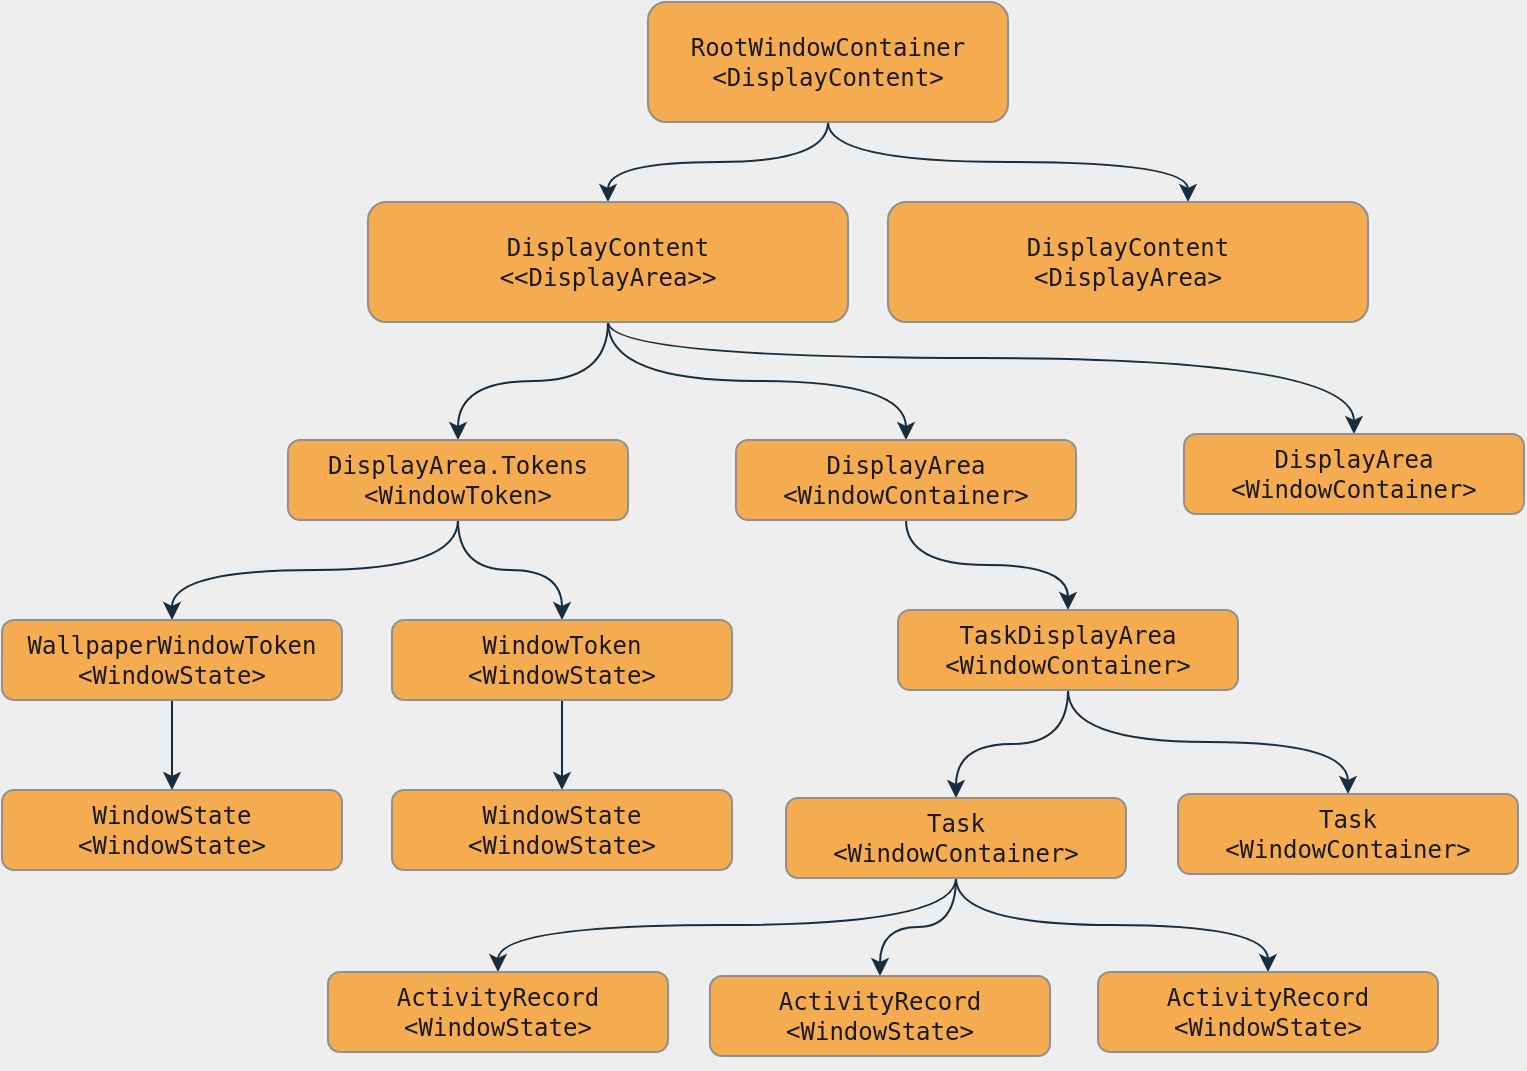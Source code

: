 <mxfile>
    <diagram id="t_Ps0xEbDSIbn7SRLhBh" name="hierarchy">
        <mxGraphModel dx="1288" dy="757" grid="0" gridSize="30" guides="1" tooltips="1" connect="1" arrows="1" fold="1" page="0" pageScale="1" pageWidth="827" pageHeight="1169" background="#EEEEEE" math="0" shadow="0">
            <root>
                <mxCell id="0"/>
                <mxCell id="1" parent="0"/>
                <mxCell id="7" style="edgeStyle=orthogonalEdgeStyle;orthogonalLoop=1;jettySize=auto;html=1;exitX=0.5;exitY=1;exitDx=0;exitDy=0;curved=1;labelBackgroundColor=none;labelBorderColor=none;strokeColor=#182E3E;fontColor=#1A1A1A;" parent="1" source="2" target="3" edge="1">
                    <mxGeometry relative="1" as="geometry"/>
                </mxCell>
                <mxCell id="39" style="edgeStyle=orthogonalEdgeStyle;curved=1;orthogonalLoop=1;jettySize=auto;html=1;exitX=0.5;exitY=1;exitDx=0;exitDy=0;entryX=0.625;entryY=0;entryDx=0;entryDy=0;entryPerimeter=0;labelBackgroundColor=none;labelBorderColor=none;strokeColor=#182E3E;fontColor=#1A1A1A;" parent="1" source="2" target="38" edge="1">
                    <mxGeometry relative="1" as="geometry"/>
                </mxCell>
                <mxCell id="2" value="&lt;pre style=&quot;font-family: menlo, monospace; font-size: 9pt;&quot;&gt;RootWindowContainer&lt;br&gt;&amp;lt;DisplayContent&amp;gt;&lt;/pre&gt;" style="html=1;whiteSpace=wrap;spacingTop=0;labelBackgroundColor=none;labelBorderColor=none;fillColor=#F5AB50;strokeColor=#909090;fontColor=#1A1A1A;rounded=1;" parent="1" vertex="1">
                    <mxGeometry x="380" y="140" width="180" height="60" as="geometry"/>
                </mxCell>
                <mxCell id="22" style="edgeStyle=orthogonalEdgeStyle;curved=1;orthogonalLoop=1;jettySize=auto;html=1;exitX=0.5;exitY=1;exitDx=0;exitDy=0;entryX=0.5;entryY=0;entryDx=0;entryDy=0;labelBackgroundColor=none;labelBorderColor=none;strokeColor=#182E3E;fontColor=#1A1A1A;" parent="1" source="3" target="11" edge="1">
                    <mxGeometry relative="1" as="geometry"/>
                </mxCell>
                <mxCell id="W6L7CH8x5Fc3pCVw3lD9-42" style="edgeStyle=orthogonalEdgeStyle;curved=1;sketch=0;orthogonalLoop=1;jettySize=auto;html=1;exitX=0.5;exitY=1;exitDx=0;exitDy=0;fontColor=#1A1A1A;startSize=0;strokeColor=#182E3E;fillColor=#0D0D0D;" edge="1" parent="1" source="3" target="W6L7CH8x5Fc3pCVw3lD9-41">
                    <mxGeometry relative="1" as="geometry"/>
                </mxCell>
                <mxCell id="W6L7CH8x5Fc3pCVw3lD9-65" style="edgeStyle=orthogonalEdgeStyle;curved=1;sketch=0;orthogonalLoop=1;jettySize=auto;html=1;exitX=0.5;exitY=1;exitDx=0;exitDy=0;fontColor=#1A1A1A;startSize=0;strokeColor=#182E3E;fillColor=#0D0D0D;" edge="1" parent="1" source="3" target="W6L7CH8x5Fc3pCVw3lD9-64">
                    <mxGeometry relative="1" as="geometry">
                        <Array as="points">
                            <mxPoint x="360" y="318"/>
                            <mxPoint x="733" y="318"/>
                        </Array>
                    </mxGeometry>
                </mxCell>
                <mxCell id="3" value="&lt;pre style=&quot;font-family: &amp;#34;menlo&amp;#34; , monospace ; font-size: 9pt&quot;&gt;DisplayContent&lt;br&gt;&amp;lt;&amp;lt;DisplayArea&amp;gt;&amp;gt;&lt;br&gt;&lt;/pre&gt;" style="whiteSpace=wrap;html=1;labelBackgroundColor=none;labelBorderColor=none;fillColor=#F5AB50;strokeColor=#909090;fontColor=#1A1A1A;rounded=1;" parent="1" vertex="1">
                    <mxGeometry x="240" y="240" width="240" height="60" as="geometry"/>
                </mxCell>
                <mxCell id="30" style="edgeStyle=orthogonalEdgeStyle;curved=1;orthogonalLoop=1;jettySize=auto;html=1;exitX=0.5;exitY=1;exitDx=0;exitDy=0;labelBackgroundColor=none;labelBorderColor=none;strokeColor=#182E3E;fontColor=#1A1A1A;" parent="1" source="11" target="24" edge="1">
                    <mxGeometry relative="1" as="geometry"/>
                </mxCell>
                <mxCell id="W6L7CH8x5Fc3pCVw3lD9-63" style="edgeStyle=orthogonalEdgeStyle;curved=1;sketch=0;orthogonalLoop=1;jettySize=auto;html=1;exitX=0.5;exitY=1;exitDx=0;exitDy=0;fontColor=#1A1A1A;startSize=0;strokeColor=#182E3E;fillColor=#0D0D0D;" edge="1" parent="1" source="11" target="W6L7CH8x5Fc3pCVw3lD9-61">
                    <mxGeometry relative="1" as="geometry"/>
                </mxCell>
                <mxCell id="11" value="&lt;pre style=&quot;font-family: &amp;#34;menlo&amp;#34; , monospace ; font-size: 9pt&quot;&gt;&lt;pre style=&quot;font-family: &amp;#34;menlo&amp;#34; , monospace ; font-size: 9pt&quot;&gt;&lt;pre style=&quot;font-family: &amp;#34;menlo&amp;#34; , monospace ; font-size: 9pt&quot;&gt;DisplayArea.Tokens&lt;br&gt;&amp;lt;WindowToken&amp;gt;&lt;/pre&gt;&lt;/pre&gt;&lt;/pre&gt;" style="whiteSpace=wrap;html=1;labelBackgroundColor=none;labelBorderColor=none;fillColor=#F5AB50;strokeColor=#909090;fontColor=#1A1A1A;rounded=1;" parent="1" vertex="1">
                    <mxGeometry x="200" y="359" width="170" height="40" as="geometry"/>
                </mxCell>
                <mxCell id="W6L7CH8x5Fc3pCVw3lD9-47" style="edgeStyle=orthogonalEdgeStyle;curved=1;sketch=0;orthogonalLoop=1;jettySize=auto;html=1;exitX=0.5;exitY=1;exitDx=0;exitDy=0;fontColor=#1A1A1A;startSize=0;strokeColor=#182E3E;fillColor=#0D0D0D;" edge="1" parent="1" source="24" target="W6L7CH8x5Fc3pCVw3lD9-43">
                    <mxGeometry relative="1" as="geometry"/>
                </mxCell>
                <mxCell id="24" value="&lt;pre style=&quot;font-family: &amp;#34;menlo&amp;#34; , monospace ; font-size: 9pt&quot;&gt;&lt;pre style=&quot;font-family: &amp;#34;menlo&amp;#34; , monospace ; font-size: 9pt&quot;&gt;&lt;pre style=&quot;font-family: &amp;#34;menlo&amp;#34; , monospace ; font-size: 9pt&quot;&gt;&lt;pre style=&quot;font-family: &amp;#34;menlo&amp;#34; , monospace ; font-size: 9pt&quot;&gt;WindowToken&lt;br&gt;&amp;lt;WindowState&amp;gt;&lt;/pre&gt;&lt;/pre&gt;&lt;/pre&gt;&lt;/pre&gt;" style="whiteSpace=wrap;html=1;labelBackgroundColor=none;labelBorderColor=none;fillColor=#F5AB50;strokeColor=#909090;fontColor=#1A1A1A;rounded=1;" parent="1" vertex="1">
                    <mxGeometry x="252" y="449" width="170" height="40" as="geometry"/>
                </mxCell>
                <mxCell id="27" value="&lt;pre&gt;&lt;pre&gt;&lt;pre&gt;&lt;pre&gt;&lt;pre&gt;&lt;pre&gt;&lt;font face=&quot;menlo, monospace&quot;&gt;WindowState&lt;span style=&quot;font-size: 9pt&quot;&gt;&lt;br&gt;&amp;lt;&lt;/span&gt;WindowState&lt;/font&gt;&amp;gt;&lt;/pre&gt;&lt;/pre&gt;&lt;/pre&gt;&lt;/pre&gt;&lt;/pre&gt;&lt;/pre&gt;" style="whiteSpace=wrap;html=1;labelBackgroundColor=none;labelBorderColor=none;fillColor=#F5AB50;strokeColor=#909090;fontColor=#1A1A1A;rounded=1;" parent="1" vertex="1">
                    <mxGeometry x="57" y="534" width="170" height="40" as="geometry"/>
                </mxCell>
                <mxCell id="38" value="&lt;pre style=&quot;font-family: &amp;#34;menlo&amp;#34; , monospace ; font-size: 9pt&quot;&gt;DisplayContent&lt;br&gt;&amp;lt;DisplayArea&amp;gt;&lt;br&gt;&lt;/pre&gt;" style="whiteSpace=wrap;html=1;labelBackgroundColor=none;labelBorderColor=none;fillColor=#F5AB50;strokeColor=#909090;fontColor=#1A1A1A;rounded=1;" parent="1" vertex="1">
                    <mxGeometry x="500" y="240" width="240" height="60" as="geometry"/>
                </mxCell>
                <mxCell id="W6L7CH8x5Fc3pCVw3lD9-49" style="edgeStyle=orthogonalEdgeStyle;curved=1;sketch=0;orthogonalLoop=1;jettySize=auto;html=1;fontColor=#1A1A1A;startSize=0;strokeColor=#182E3E;fillColor=#0D0D0D;" edge="1" parent="1" source="W6L7CH8x5Fc3pCVw3lD9-41" target="W6L7CH8x5Fc3pCVw3lD9-48">
                    <mxGeometry relative="1" as="geometry"/>
                </mxCell>
                <mxCell id="W6L7CH8x5Fc3pCVw3lD9-41" value="&lt;pre style=&quot;font-family: &amp;#34;menlo&amp;#34; , monospace ; font-size: 9pt&quot;&gt;&lt;pre style=&quot;font-family: &amp;#34;menlo&amp;#34; , monospace ; font-size: 9pt&quot;&gt;&lt;pre style=&quot;font-family: &amp;#34;menlo&amp;#34; , monospace ; font-size: 9pt&quot;&gt;DisplayArea&lt;br&gt;&amp;lt;WindowContainer&amp;gt;&lt;/pre&gt;&lt;/pre&gt;&lt;/pre&gt;" style="whiteSpace=wrap;html=1;labelBackgroundColor=none;labelBorderColor=none;fillColor=#F5AB50;strokeColor=#909090;fontColor=#1A1A1A;rounded=1;" vertex="1" parent="1">
                    <mxGeometry x="424" y="359" width="170" height="40" as="geometry"/>
                </mxCell>
                <mxCell id="W6L7CH8x5Fc3pCVw3lD9-43" value="&lt;pre&gt;&lt;pre&gt;&lt;pre&gt;&lt;pre&gt;&lt;pre&gt;&lt;pre&gt;&lt;font face=&quot;menlo, monospace&quot;&gt;WindowState&lt;span style=&quot;font-size: 9pt&quot;&gt;&lt;br&gt;&amp;lt;&lt;/span&gt;WindowState&lt;/font&gt;&amp;gt;&lt;/pre&gt;&lt;/pre&gt;&lt;/pre&gt;&lt;/pre&gt;&lt;/pre&gt;&lt;/pre&gt;" style="whiteSpace=wrap;html=1;labelBackgroundColor=none;labelBorderColor=none;fillColor=#F5AB50;strokeColor=#909090;fontColor=#1A1A1A;rounded=1;" vertex="1" parent="1">
                    <mxGeometry x="252" y="534" width="170" height="40" as="geometry"/>
                </mxCell>
                <mxCell id="W6L7CH8x5Fc3pCVw3lD9-53" value="" style="edgeStyle=orthogonalEdgeStyle;curved=1;sketch=0;orthogonalLoop=1;jettySize=auto;html=1;fontColor=#1A1A1A;startSize=0;strokeColor=#182E3E;fillColor=#0D0D0D;" edge="1" parent="1" source="W6L7CH8x5Fc3pCVw3lD9-48" target="W6L7CH8x5Fc3pCVw3lD9-50">
                    <mxGeometry relative="1" as="geometry"/>
                </mxCell>
                <mxCell id="W6L7CH8x5Fc3pCVw3lD9-54" style="edgeStyle=orthogonalEdgeStyle;curved=1;sketch=0;orthogonalLoop=1;jettySize=auto;html=1;exitX=0.5;exitY=1;exitDx=0;exitDy=0;fontColor=#1A1A1A;startSize=0;strokeColor=#182E3E;fillColor=#0D0D0D;" edge="1" parent="1" source="W6L7CH8x5Fc3pCVw3lD9-48" target="W6L7CH8x5Fc3pCVw3lD9-51">
                    <mxGeometry relative="1" as="geometry"/>
                </mxCell>
                <mxCell id="W6L7CH8x5Fc3pCVw3lD9-48" value="&lt;pre style=&quot;font-family: &amp;#34;menlo&amp;#34; , monospace ; font-size: 9pt&quot;&gt;&lt;pre style=&quot;font-family: &amp;#34;menlo&amp;#34; , monospace ; font-size: 9pt&quot;&gt;&lt;pre style=&quot;font-family: &amp;#34;menlo&amp;#34; , monospace ; font-size: 9pt&quot;&gt;TaskDisplayArea&lt;br&gt;&amp;lt;WindowContainer&amp;gt;&lt;/pre&gt;&lt;/pre&gt;&lt;/pre&gt;" style="whiteSpace=wrap;html=1;labelBackgroundColor=none;labelBorderColor=none;fillColor=#F5AB50;strokeColor=#909090;fontColor=#1A1A1A;rounded=1;" vertex="1" parent="1">
                    <mxGeometry x="505" y="444" width="170" height="40" as="geometry"/>
                </mxCell>
                <mxCell id="W6L7CH8x5Fc3pCVw3lD9-58" style="edgeStyle=orthogonalEdgeStyle;curved=1;sketch=0;orthogonalLoop=1;jettySize=auto;html=1;exitX=0.5;exitY=1;exitDx=0;exitDy=0;entryX=0.5;entryY=0;entryDx=0;entryDy=0;fontColor=#1A1A1A;startSize=0;strokeColor=#182E3E;fillColor=#0D0D0D;" edge="1" parent="1" source="W6L7CH8x5Fc3pCVw3lD9-50" target="W6L7CH8x5Fc3pCVw3lD9-55">
                    <mxGeometry relative="1" as="geometry"/>
                </mxCell>
                <mxCell id="W6L7CH8x5Fc3pCVw3lD9-59" style="edgeStyle=orthogonalEdgeStyle;curved=1;sketch=0;orthogonalLoop=1;jettySize=auto;html=1;exitX=0.5;exitY=1;exitDx=0;exitDy=0;entryX=0.5;entryY=0;entryDx=0;entryDy=0;fontColor=#1A1A1A;startSize=0;strokeColor=#182E3E;fillColor=#0D0D0D;" edge="1" parent="1" source="W6L7CH8x5Fc3pCVw3lD9-50" target="W6L7CH8x5Fc3pCVw3lD9-57">
                    <mxGeometry relative="1" as="geometry"/>
                </mxCell>
                <mxCell id="W6L7CH8x5Fc3pCVw3lD9-60" style="edgeStyle=orthogonalEdgeStyle;curved=1;sketch=0;orthogonalLoop=1;jettySize=auto;html=1;exitX=0.5;exitY=1;exitDx=0;exitDy=0;fontColor=#1A1A1A;startSize=0;strokeColor=#182E3E;fillColor=#0D0D0D;" edge="1" parent="1" source="W6L7CH8x5Fc3pCVw3lD9-50" target="W6L7CH8x5Fc3pCVw3lD9-56">
                    <mxGeometry relative="1" as="geometry"/>
                </mxCell>
                <mxCell id="W6L7CH8x5Fc3pCVw3lD9-50" value="&lt;pre style=&quot;font-family: &amp;#34;menlo&amp;#34; , monospace ; font-size: 9pt&quot;&gt;&lt;pre style=&quot;font-family: &amp;#34;menlo&amp;#34; , monospace ; font-size: 9pt&quot;&gt;&lt;pre style=&quot;font-family: &amp;#34;menlo&amp;#34; , monospace ; font-size: 9pt&quot;&gt;Task&lt;br&gt;&amp;lt;WindowContainer&amp;gt;&lt;/pre&gt;&lt;/pre&gt;&lt;/pre&gt;" style="whiteSpace=wrap;html=1;labelBackgroundColor=none;labelBorderColor=none;fillColor=#F5AB50;strokeColor=#909090;fontColor=#1A1A1A;rounded=1;" vertex="1" parent="1">
                    <mxGeometry x="449" y="538" width="170" height="40" as="geometry"/>
                </mxCell>
                <mxCell id="W6L7CH8x5Fc3pCVw3lD9-51" value="&lt;pre style=&quot;font-family: &amp;#34;menlo&amp;#34; , monospace ; font-size: 9pt&quot;&gt;&lt;pre style=&quot;font-family: &amp;#34;menlo&amp;#34; , monospace ; font-size: 9pt&quot;&gt;&lt;pre style=&quot;font-family: &amp;#34;menlo&amp;#34; , monospace ; font-size: 9pt&quot;&gt;Task&lt;br&gt;&amp;lt;WindowContainer&amp;gt;&lt;/pre&gt;&lt;/pre&gt;&lt;/pre&gt;" style="whiteSpace=wrap;html=1;labelBackgroundColor=none;labelBorderColor=none;fillColor=#F5AB50;strokeColor=#909090;fontColor=#1A1A1A;rounded=1;" vertex="1" parent="1">
                    <mxGeometry x="645" y="536" width="170" height="40" as="geometry"/>
                </mxCell>
                <mxCell id="W6L7CH8x5Fc3pCVw3lD9-55" value="&lt;pre style=&quot;font-family: &amp;#34;menlo&amp;#34; , monospace ; font-size: 9pt&quot;&gt;&lt;pre style=&quot;font-family: &amp;#34;menlo&amp;#34; , monospace ; font-size: 9pt&quot;&gt;&lt;pre style=&quot;font-family: &amp;#34;menlo&amp;#34; , monospace ; font-size: 9pt&quot;&gt;ActivityRecord&lt;br&gt;&amp;lt;WindowState&amp;gt;&lt;/pre&gt;&lt;/pre&gt;&lt;/pre&gt;" style="whiteSpace=wrap;html=1;labelBackgroundColor=none;labelBorderColor=none;fillColor=#F5AB50;strokeColor=#909090;fontColor=#1A1A1A;rounded=1;" vertex="1" parent="1">
                    <mxGeometry x="411" y="627" width="170" height="40" as="geometry"/>
                </mxCell>
                <mxCell id="W6L7CH8x5Fc3pCVw3lD9-56" value="&lt;pre style=&quot;font-family: &amp;#34;menlo&amp;#34; , monospace ; font-size: 9pt&quot;&gt;&lt;pre style=&quot;font-family: &amp;#34;menlo&amp;#34; , monospace ; font-size: 9pt&quot;&gt;&lt;pre style=&quot;font-family: &amp;#34;menlo&amp;#34; , monospace ; font-size: 9pt&quot;&gt;ActivityRecord&lt;br&gt;&amp;lt;WindowState&amp;gt;&lt;/pre&gt;&lt;/pre&gt;&lt;/pre&gt;" style="whiteSpace=wrap;html=1;labelBackgroundColor=none;labelBorderColor=none;fillColor=#F5AB50;strokeColor=#909090;fontColor=#1A1A1A;rounded=1;" vertex="1" parent="1">
                    <mxGeometry x="605" y="625" width="170" height="40" as="geometry"/>
                </mxCell>
                <mxCell id="W6L7CH8x5Fc3pCVw3lD9-57" value="&lt;pre style=&quot;font-family: &amp;#34;menlo&amp;#34; , monospace ; font-size: 9pt&quot;&gt;&lt;pre style=&quot;font-family: &amp;#34;menlo&amp;#34; , monospace ; font-size: 9pt&quot;&gt;&lt;pre style=&quot;font-family: &amp;#34;menlo&amp;#34; , monospace ; font-size: 9pt&quot;&gt;ActivityRecord&lt;br&gt;&amp;lt;WindowState&amp;gt;&lt;/pre&gt;&lt;/pre&gt;&lt;/pre&gt;" style="whiteSpace=wrap;html=1;labelBackgroundColor=none;labelBorderColor=none;fillColor=#F5AB50;strokeColor=#909090;fontColor=#1A1A1A;rounded=1;" vertex="1" parent="1">
                    <mxGeometry x="220" y="625" width="170" height="40" as="geometry"/>
                </mxCell>
                <mxCell id="W6L7CH8x5Fc3pCVw3lD9-62" style="edgeStyle=orthogonalEdgeStyle;curved=1;sketch=0;orthogonalLoop=1;jettySize=auto;html=1;exitX=0.5;exitY=1;exitDx=0;exitDy=0;entryX=0.5;entryY=0;entryDx=0;entryDy=0;fontColor=#1A1A1A;startSize=0;strokeColor=#182E3E;fillColor=#0D0D0D;" edge="1" parent="1" source="W6L7CH8x5Fc3pCVw3lD9-61" target="27">
                    <mxGeometry relative="1" as="geometry"/>
                </mxCell>
                <mxCell id="W6L7CH8x5Fc3pCVw3lD9-61" value="&lt;pre style=&quot;font-family: &amp;#34;menlo&amp;#34; , monospace ; font-size: 9pt&quot;&gt;&lt;pre style=&quot;font-family: &amp;#34;menlo&amp;#34; , monospace ; font-size: 9pt&quot;&gt;&lt;pre style=&quot;font-family: &amp;#34;menlo&amp;#34; , monospace ; font-size: 9pt&quot;&gt;&lt;pre style=&quot;font-family: &amp;#34;menlo&amp;#34; , monospace ; font-size: 9pt&quot;&gt;WallpaperWindowToken&lt;br&gt;&amp;lt;WindowState&amp;gt;&lt;/pre&gt;&lt;/pre&gt;&lt;/pre&gt;&lt;/pre&gt;" style="whiteSpace=wrap;html=1;labelBackgroundColor=none;labelBorderColor=none;fillColor=#F5AB50;strokeColor=#909090;fontColor=#1A1A1A;rounded=1;" vertex="1" parent="1">
                    <mxGeometry x="57" y="449" width="170" height="40" as="geometry"/>
                </mxCell>
                <mxCell id="W6L7CH8x5Fc3pCVw3lD9-64" value="&lt;pre style=&quot;font-family: &amp;#34;menlo&amp;#34; , monospace ; font-size: 9pt&quot;&gt;&lt;pre style=&quot;font-family: &amp;#34;menlo&amp;#34; , monospace ; font-size: 9pt&quot;&gt;&lt;pre style=&quot;font-family: &amp;#34;menlo&amp;#34; , monospace ; font-size: 9pt&quot;&gt;DisplayArea&lt;br&gt;&amp;lt;WindowContainer&amp;gt;&lt;/pre&gt;&lt;/pre&gt;&lt;/pre&gt;" style="whiteSpace=wrap;html=1;labelBackgroundColor=none;labelBorderColor=none;fillColor=#F5AB50;strokeColor=#909090;fontColor=#1A1A1A;rounded=1;" vertex="1" parent="1">
                    <mxGeometry x="648" y="356" width="170" height="40" as="geometry"/>
                </mxCell>
            </root>
        </mxGraphModel>
    </diagram>
    <diagram id="9waudaKm5OceJxU6-g9P" name="feature">
        <mxGraphModel dx="1515" dy="891" grid="0" gridSize="10" guides="1" tooltips="1" connect="1" arrows="1" fold="1" page="1" pageScale="1" pageWidth="1169" pageHeight="827" background="#FFFFFF" math="0" shadow="0">
            <root>
                <mxCell id="82uRt6Btinn-FqblrEaa-0"/>
                <mxCell id="82uRt6Btinn-FqblrEaa-1" parent="82uRt6Btinn-FqblrEaa-0"/>
                <mxCell id="82uRt6Btinn-FqblrEaa-2" value="" style="shape=table;html=1;whiteSpace=wrap;startSize=0;container=1;collapsible=0;childLayout=tableLayout;fontColor=#1A1A1A;fillColor=none;fixedRows=0;columnLines=1;rowLines=1;strokeColor=#8C8C8C;" vertex="1" parent="82uRt6Btinn-FqblrEaa-1">
                    <mxGeometry x="45" y="34" width="931.5" height="280" as="geometry"/>
                </mxCell>
                <mxCell id="82uRt6Btinn-FqblrEaa-140" style="shape=partialRectangle;html=1;whiteSpace=wrap;collapsible=0;dropTarget=0;pointerEvents=0;fillColor=none;top=0;left=0;bottom=0;right=0;points=[[0,0.5],[1,0.5]];portConstraint=eastwest;fontColor=#1A1A1A;strokeColor=none;" vertex="1" parent="82uRt6Btinn-FqblrEaa-2">
                    <mxGeometry width="931.5" height="40" as="geometry"/>
                </mxCell>
                <mxCell id="82uRt6Btinn-FqblrEaa-141" value="0" style="shape=partialRectangle;html=1;whiteSpace=wrap;connectable=0;fillColor=none;top=1;left=1;bottom=1;right=1;overflow=hidden;fontColor=#1A1A1A;strokeColor=none;" vertex="1" parent="82uRt6Btinn-FqblrEaa-140">
                    <mxGeometry width="20" height="40" as="geometry"/>
                </mxCell>
                <mxCell id="82uRt6Btinn-FqblrEaa-142" value="1" style="shape=partialRectangle;html=1;whiteSpace=wrap;connectable=0;fillColor=none;top=1;left=1;bottom=1;right=1;overflow=hidden;fontColor=#1A1A1A;strokeColor=none;" vertex="1" parent="82uRt6Btinn-FqblrEaa-140">
                    <mxGeometry x="20" width="20" height="40" as="geometry"/>
                </mxCell>
                <mxCell id="82uRt6Btinn-FqblrEaa-143" value="2" style="shape=partialRectangle;html=1;whiteSpace=wrap;connectable=0;fillColor=none;top=1;left=1;bottom=1;right=1;overflow=hidden;fontColor=#1A1A1A;strokeColor=none;" vertex="1" parent="82uRt6Btinn-FqblrEaa-140">
                    <mxGeometry x="40" width="20" height="40" as="geometry"/>
                </mxCell>
                <mxCell id="82uRt6Btinn-FqblrEaa-144" value="3" style="shape=partialRectangle;html=1;whiteSpace=wrap;connectable=0;fillColor=none;top=1;left=1;bottom=1;right=1;overflow=hidden;fontColor=#1A1A1A;strokeColor=none;" vertex="1" parent="82uRt6Btinn-FqblrEaa-140">
                    <mxGeometry x="60" width="20" height="40" as="geometry"/>
                </mxCell>
                <mxCell id="82uRt6Btinn-FqblrEaa-145" value="4" style="shape=partialRectangle;html=1;whiteSpace=wrap;connectable=0;fillColor=none;top=1;left=1;bottom=1;right=1;overflow=hidden;fontColor=#1A1A1A;strokeColor=none;" vertex="1" parent="82uRt6Btinn-FqblrEaa-140">
                    <mxGeometry x="80" width="20" height="40" as="geometry"/>
                </mxCell>
                <mxCell id="82uRt6Btinn-FqblrEaa-146" value="5" style="shape=partialRectangle;html=1;whiteSpace=wrap;connectable=0;fillColor=none;top=1;left=1;bottom=1;right=1;overflow=hidden;fontColor=#1A1A1A;strokeColor=none;" vertex="1" parent="82uRt6Btinn-FqblrEaa-140">
                    <mxGeometry x="100" width="20" height="40" as="geometry"/>
                </mxCell>
                <mxCell id="82uRt6Btinn-FqblrEaa-147" value="6" style="shape=partialRectangle;html=1;whiteSpace=wrap;connectable=0;fillColor=none;top=1;left=1;bottom=1;right=1;overflow=hidden;fontColor=#1A1A1A;strokeColor=none;" vertex="1" parent="82uRt6Btinn-FqblrEaa-140">
                    <mxGeometry x="120" width="20" height="40" as="geometry"/>
                </mxCell>
                <mxCell id="82uRt6Btinn-FqblrEaa-148" value="7" style="shape=partialRectangle;html=1;whiteSpace=wrap;connectable=0;fillColor=none;top=1;left=1;bottom=1;right=1;overflow=hidden;fontColor=#1A1A1A;strokeColor=none;" vertex="1" parent="82uRt6Btinn-FqblrEaa-140">
                    <mxGeometry x="140" width="20" height="40" as="geometry"/>
                </mxCell>
                <mxCell id="82uRt6Btinn-FqblrEaa-149" value="8" style="shape=partialRectangle;html=1;whiteSpace=wrap;connectable=0;fillColor=none;top=1;left=1;bottom=1;right=1;overflow=hidden;fontColor=#1A1A1A;strokeColor=none;" vertex="1" parent="82uRt6Btinn-FqblrEaa-140">
                    <mxGeometry x="160" width="20" height="40" as="geometry"/>
                </mxCell>
                <mxCell id="82uRt6Btinn-FqblrEaa-150" value="9" style="shape=partialRectangle;html=1;whiteSpace=wrap;connectable=0;fillColor=none;top=1;left=1;bottom=1;right=1;overflow=hidden;fontColor=#1A1A1A;strokeColor=none;" vertex="1" parent="82uRt6Btinn-FqblrEaa-140">
                    <mxGeometry x="180" width="20" height="40" as="geometry"/>
                </mxCell>
                <mxCell id="82uRt6Btinn-FqblrEaa-151" value="10" style="shape=partialRectangle;html=1;whiteSpace=wrap;connectable=0;fillColor=none;top=1;left=1;bottom=1;right=1;overflow=hidden;fontColor=#1A1A1A;strokeColor=none;" vertex="1" parent="82uRt6Btinn-FqblrEaa-140">
                    <mxGeometry x="200" width="20" height="40" as="geometry"/>
                </mxCell>
                <mxCell id="82uRt6Btinn-FqblrEaa-152" value="11" style="shape=partialRectangle;html=1;whiteSpace=wrap;connectable=0;fillColor=none;top=1;left=1;bottom=1;right=1;overflow=hidden;fontColor=#1A1A1A;strokeColor=none;" vertex="1" parent="82uRt6Btinn-FqblrEaa-140">
                    <mxGeometry x="220" width="20" height="40" as="geometry"/>
                </mxCell>
                <mxCell id="82uRt6Btinn-FqblrEaa-153" value="12" style="shape=partialRectangle;html=1;whiteSpace=wrap;connectable=0;fillColor=none;top=1;left=1;bottom=1;right=1;overflow=hidden;fontColor=#1A1A1A;strokeColor=none;" vertex="1" parent="82uRt6Btinn-FqblrEaa-140">
                    <mxGeometry x="240" width="20" height="40" as="geometry"/>
                </mxCell>
                <mxCell id="82uRt6Btinn-FqblrEaa-154" value="13" style="shape=partialRectangle;html=1;whiteSpace=wrap;connectable=0;fillColor=none;top=1;left=1;bottom=1;right=1;overflow=hidden;fontColor=#1A1A1A;strokeColor=none;" vertex="1" parent="82uRt6Btinn-FqblrEaa-140">
                    <mxGeometry x="260" width="20" height="40" as="geometry"/>
                </mxCell>
                <mxCell id="82uRt6Btinn-FqblrEaa-155" value="14" style="shape=partialRectangle;html=1;whiteSpace=wrap;connectable=0;fillColor=none;top=1;left=1;bottom=1;right=1;overflow=hidden;fontColor=#1A1A1A;strokeColor=none;" vertex="1" parent="82uRt6Btinn-FqblrEaa-140">
                    <mxGeometry x="280" width="20" height="40" as="geometry"/>
                </mxCell>
                <mxCell id="82uRt6Btinn-FqblrEaa-156" value="15" style="shape=partialRectangle;html=1;whiteSpace=wrap;connectable=0;fillColor=none;top=1;left=1;bottom=1;right=1;overflow=hidden;fontColor=#1A1A1A;strokeColor=none;" vertex="1" parent="82uRt6Btinn-FqblrEaa-140">
                    <mxGeometry x="300" width="20" height="40" as="geometry"/>
                </mxCell>
                <mxCell id="82uRt6Btinn-FqblrEaa-157" value="16" style="shape=partialRectangle;html=1;whiteSpace=wrap;connectable=0;fillColor=none;top=1;left=1;bottom=1;right=1;overflow=hidden;fontColor=#1A1A1A;strokeColor=none;" vertex="1" parent="82uRt6Btinn-FqblrEaa-140">
                    <mxGeometry x="320" width="20" height="40" as="geometry"/>
                </mxCell>
                <mxCell id="82uRt6Btinn-FqblrEaa-158" value="17" style="shape=partialRectangle;html=1;whiteSpace=wrap;connectable=0;fillColor=none;top=1;left=1;bottom=1;right=1;overflow=hidden;fontColor=#1A1A1A;strokeColor=none;" vertex="1" parent="82uRt6Btinn-FqblrEaa-140">
                    <mxGeometry x="340" width="20" height="40" as="geometry"/>
                </mxCell>
                <mxCell id="82uRt6Btinn-FqblrEaa-159" value="18" style="shape=partialRectangle;html=1;whiteSpace=wrap;connectable=0;fillColor=none;top=1;left=1;bottom=1;right=1;overflow=hidden;fontColor=#1A1A1A;strokeColor=none;" vertex="1" parent="82uRt6Btinn-FqblrEaa-140">
                    <mxGeometry x="360" width="20" height="40" as="geometry"/>
                </mxCell>
                <mxCell id="82uRt6Btinn-FqblrEaa-160" value="19" style="shape=partialRectangle;html=1;whiteSpace=wrap;connectable=0;fillColor=none;top=1;left=1;bottom=1;right=1;overflow=hidden;fontColor=#1A1A1A;strokeColor=none;" vertex="1" parent="82uRt6Btinn-FqblrEaa-140">
                    <mxGeometry x="380" width="20" height="40" as="geometry"/>
                </mxCell>
                <mxCell id="82uRt6Btinn-FqblrEaa-161" value="20" style="shape=partialRectangle;html=1;whiteSpace=wrap;connectable=0;fillColor=none;top=1;left=1;bottom=1;right=1;overflow=hidden;fontColor=#1A1A1A;strokeColor=none;" vertex="1" parent="82uRt6Btinn-FqblrEaa-140">
                    <mxGeometry x="400" width="20" height="40" as="geometry"/>
                </mxCell>
                <mxCell id="82uRt6Btinn-FqblrEaa-162" value="21" style="shape=partialRectangle;html=1;whiteSpace=wrap;connectable=0;fillColor=none;top=1;left=1;bottom=1;right=1;overflow=hidden;fontColor=#1A1A1A;strokeColor=none;" vertex="1" parent="82uRt6Btinn-FqblrEaa-140">
                    <mxGeometry x="420" width="20" height="40" as="geometry"/>
                </mxCell>
                <mxCell id="82uRt6Btinn-FqblrEaa-163" value="22" style="shape=partialRectangle;html=1;whiteSpace=wrap;connectable=0;fillColor=none;top=1;left=1;bottom=1;right=1;overflow=hidden;fontColor=#1A1A1A;strokeColor=none;" vertex="1" parent="82uRt6Btinn-FqblrEaa-140">
                    <mxGeometry x="440" width="20" height="40" as="geometry"/>
                </mxCell>
                <mxCell id="82uRt6Btinn-FqblrEaa-164" value="23" style="shape=partialRectangle;html=1;whiteSpace=wrap;connectable=0;fillColor=none;top=1;left=1;bottom=1;right=1;overflow=hidden;fontColor=#1A1A1A;strokeColor=none;" vertex="1" parent="82uRt6Btinn-FqblrEaa-140">
                    <mxGeometry x="460" width="20" height="40" as="geometry"/>
                </mxCell>
                <mxCell id="82uRt6Btinn-FqblrEaa-169" value="24" style="shape=partialRectangle;html=1;whiteSpace=wrap;connectable=0;fillColor=none;top=1;left=1;bottom=1;right=1;overflow=hidden;fontColor=#1A1A1A;strokeColor=none;" vertex="1" parent="82uRt6Btinn-FqblrEaa-140">
                    <mxGeometry x="480" width="20" height="40" as="geometry"/>
                </mxCell>
                <mxCell id="82uRt6Btinn-FqblrEaa-173" value="25" style="shape=partialRectangle;html=1;whiteSpace=wrap;connectable=0;fillColor=none;top=1;left=1;bottom=1;right=1;overflow=hidden;fontColor=#1A1A1A;strokeColor=none;" vertex="1" parent="82uRt6Btinn-FqblrEaa-140">
                    <mxGeometry x="500" width="20" height="40" as="geometry"/>
                </mxCell>
                <mxCell id="82uRt6Btinn-FqblrEaa-177" value="26" style="shape=partialRectangle;html=1;whiteSpace=wrap;connectable=0;fillColor=none;top=1;left=1;bottom=1;right=1;overflow=hidden;fontColor=#1A1A1A;strokeColor=none;" vertex="1" parent="82uRt6Btinn-FqblrEaa-140">
                    <mxGeometry x="520" width="20" height="40" as="geometry"/>
                </mxCell>
                <mxCell id="82uRt6Btinn-FqblrEaa-181" value="27" style="shape=partialRectangle;html=1;whiteSpace=wrap;connectable=0;fillColor=none;top=1;left=1;bottom=1;right=1;overflow=hidden;fontColor=#1A1A1A;strokeColor=none;" vertex="1" parent="82uRt6Btinn-FqblrEaa-140">
                    <mxGeometry x="540" width="20" height="40" as="geometry"/>
                </mxCell>
                <mxCell id="82uRt6Btinn-FqblrEaa-185" value="28" style="shape=partialRectangle;html=1;whiteSpace=wrap;connectable=0;fillColor=none;top=1;left=1;bottom=1;right=1;overflow=hidden;fontColor=#1A1A1A;strokeColor=none;" vertex="1" parent="82uRt6Btinn-FqblrEaa-140">
                    <mxGeometry x="560" width="20" height="40" as="geometry"/>
                </mxCell>
                <mxCell id="82uRt6Btinn-FqblrEaa-189" value="29" style="shape=partialRectangle;html=1;whiteSpace=wrap;connectable=0;fillColor=none;top=1;left=1;bottom=1;right=1;overflow=hidden;fontColor=#1A1A1A;strokeColor=none;" vertex="1" parent="82uRt6Btinn-FqblrEaa-140">
                    <mxGeometry x="580" width="20" height="40" as="geometry"/>
                </mxCell>
                <mxCell id="82uRt6Btinn-FqblrEaa-193" value="30" style="shape=partialRectangle;html=1;whiteSpace=wrap;connectable=0;fillColor=none;top=1;left=1;bottom=1;right=1;overflow=hidden;fontColor=#1A1A1A;strokeColor=none;" vertex="1" parent="82uRt6Btinn-FqblrEaa-140">
                    <mxGeometry x="600" width="20" height="40" as="geometry"/>
                </mxCell>
                <mxCell id="82uRt6Btinn-FqblrEaa-197" value="31" style="shape=partialRectangle;html=1;whiteSpace=wrap;connectable=0;fillColor=none;top=1;left=1;bottom=1;right=1;overflow=hidden;fontColor=#1A1A1A;strokeColor=none;" vertex="1" parent="82uRt6Btinn-FqblrEaa-140">
                    <mxGeometry x="620" width="20" height="40" as="geometry"/>
                </mxCell>
                <mxCell id="82uRt6Btinn-FqblrEaa-201" value="32" style="shape=partialRectangle;html=1;whiteSpace=wrap;connectable=0;fillColor=none;top=1;left=1;bottom=1;right=1;overflow=hidden;fontColor=#1A1A1A;strokeColor=none;" vertex="1" parent="82uRt6Btinn-FqblrEaa-140">
                    <mxGeometry x="640" width="20" height="40" as="geometry"/>
                </mxCell>
                <mxCell id="82uRt6Btinn-FqblrEaa-205" value="33" style="shape=partialRectangle;html=1;whiteSpace=wrap;connectable=0;fillColor=none;top=1;left=1;bottom=1;right=1;overflow=hidden;fontColor=#1A1A1A;strokeColor=none;" vertex="1" parent="82uRt6Btinn-FqblrEaa-140">
                    <mxGeometry x="660" width="20" height="40" as="geometry"/>
                </mxCell>
                <mxCell id="82uRt6Btinn-FqblrEaa-209" value="34" style="shape=partialRectangle;html=1;whiteSpace=wrap;connectable=0;fillColor=none;top=1;left=1;bottom=1;right=1;overflow=hidden;fontColor=#1A1A1A;strokeColor=none;" vertex="1" parent="82uRt6Btinn-FqblrEaa-140">
                    <mxGeometry x="680" width="20" height="40" as="geometry"/>
                </mxCell>
                <mxCell id="82uRt6Btinn-FqblrEaa-213" value="35" style="shape=partialRectangle;html=1;whiteSpace=wrap;connectable=0;fillColor=none;top=1;left=1;bottom=1;right=1;overflow=hidden;fontColor=#1A1A1A;strokeColor=none;" vertex="1" parent="82uRt6Btinn-FqblrEaa-140">
                    <mxGeometry x="700" width="20" height="40" as="geometry"/>
                </mxCell>
                <mxCell id="82uRt6Btinn-FqblrEaa-217" value="36" style="shape=partialRectangle;html=1;whiteSpace=wrap;connectable=0;fillColor=none;top=1;left=1;bottom=1;right=1;overflow=hidden;fontColor=#1A1A1A;strokeColor=none;" vertex="1" parent="82uRt6Btinn-FqblrEaa-140">
                    <mxGeometry x="720" width="20" height="40" as="geometry"/>
                </mxCell>
                <mxCell id="-yG-UE85qgwyZ5PqdoLN-208" style="shape=partialRectangle;html=1;whiteSpace=wrap;connectable=0;fillColor=none;top=1;left=1;bottom=1;right=1;overflow=hidden;fontColor=#1A1A1A;strokeColor=none;" vertex="1" parent="82uRt6Btinn-FqblrEaa-140">
                    <mxGeometry x="740" width="191" height="40" as="geometry"/>
                </mxCell>
                <mxCell id="82uRt6Btinn-FqblrEaa-3" value="" style="shape=partialRectangle;html=1;whiteSpace=wrap;collapsible=0;dropTarget=0;pointerEvents=0;fillColor=none;top=0;left=0;bottom=0;right=0;points=[[0,0.5],[1,0.5]];portConstraint=eastwest;fontColor=#1A1A1A;strokeColor=none;" vertex="1" parent="82uRt6Btinn-FqblrEaa-2">
                    <mxGeometry y="40" width="931.5" height="40" as="geometry"/>
                </mxCell>
                <mxCell id="82uRt6Btinn-FqblrEaa-137" value="" style="shape=partialRectangle;html=1;whiteSpace=wrap;connectable=0;fillColor=#1ba1e2;top=0;left=1;bottom=0;right=0;overflow=hidden;fontColor=#ffffff;strokeColor=none;" vertex="1" parent="82uRt6Btinn-FqblrEaa-3">
                    <mxGeometry width="20" height="40" as="geometry"/>
                </mxCell>
                <mxCell id="82uRt6Btinn-FqblrEaa-134" value="" style="shape=partialRectangle;html=1;whiteSpace=wrap;connectable=0;fillColor=#1ba1e2;top=0;left=0;bottom=0;right=0;overflow=hidden;fontColor=#ffffff;strokeColor=none;" vertex="1" parent="82uRt6Btinn-FqblrEaa-3">
                    <mxGeometry x="20" width="20" height="40" as="geometry"/>
                </mxCell>
                <mxCell id="82uRt6Btinn-FqblrEaa-131" style="shape=partialRectangle;html=1;whiteSpace=wrap;connectable=0;fillColor=#1ba1e2;top=0;left=0;bottom=0;right=0;overflow=hidden;fontColor=#ffffff;strokeColor=none;" vertex="1" parent="82uRt6Btinn-FqblrEaa-3">
                    <mxGeometry x="40" width="20" height="40" as="geometry"/>
                </mxCell>
                <mxCell id="82uRt6Btinn-FqblrEaa-128" style="shape=partialRectangle;html=1;whiteSpace=wrap;connectable=0;fillColor=#1ba1e2;top=0;left=0;bottom=0;right=0;overflow=hidden;fontColor=#ffffff;strokeColor=none;" vertex="1" parent="82uRt6Btinn-FqblrEaa-3">
                    <mxGeometry x="60" width="20" height="40" as="geometry"/>
                </mxCell>
                <mxCell id="82uRt6Btinn-FqblrEaa-125" style="shape=partialRectangle;html=1;whiteSpace=wrap;connectable=0;fillColor=#1ba1e2;top=0;left=0;bottom=0;right=0;overflow=hidden;fontColor=#ffffff;strokeColor=none;" vertex="1" parent="82uRt6Btinn-FqblrEaa-3">
                    <mxGeometry x="80" width="20" height="40" as="geometry"/>
                </mxCell>
                <mxCell id="82uRt6Btinn-FqblrEaa-122" style="shape=partialRectangle;html=1;whiteSpace=wrap;connectable=0;fillColor=#1ba1e2;top=0;left=0;bottom=0;right=0;overflow=hidden;fontColor=#ffffff;strokeColor=none;" vertex="1" parent="82uRt6Btinn-FqblrEaa-3">
                    <mxGeometry x="100" width="20" height="40" as="geometry"/>
                </mxCell>
                <mxCell id="82uRt6Btinn-FqblrEaa-119" style="shape=partialRectangle;html=1;whiteSpace=wrap;connectable=0;fillColor=#1ba1e2;top=0;left=0;bottom=0;right=0;overflow=hidden;fontColor=#ffffff;strokeColor=none;" vertex="1" parent="82uRt6Btinn-FqblrEaa-3">
                    <mxGeometry x="120" width="20" height="40" as="geometry"/>
                </mxCell>
                <mxCell id="82uRt6Btinn-FqblrEaa-116" style="shape=partialRectangle;html=1;whiteSpace=wrap;connectable=0;fillColor=#1ba1e2;top=0;left=0;bottom=0;right=0;overflow=hidden;fontColor=#ffffff;strokeColor=none;" vertex="1" parent="82uRt6Btinn-FqblrEaa-3">
                    <mxGeometry x="140" width="20" height="40" as="geometry"/>
                </mxCell>
                <mxCell id="82uRt6Btinn-FqblrEaa-113" style="shape=partialRectangle;html=1;whiteSpace=wrap;connectable=0;fillColor=#1ba1e2;top=0;left=0;bottom=0;right=0;overflow=hidden;fontColor=#ffffff;strokeColor=none;" vertex="1" parent="82uRt6Btinn-FqblrEaa-3">
                    <mxGeometry x="160" width="20" height="40" as="geometry"/>
                </mxCell>
                <mxCell id="82uRt6Btinn-FqblrEaa-110" style="shape=partialRectangle;html=1;whiteSpace=wrap;connectable=0;fillColor=#1ba1e2;top=0;left=0;bottom=0;right=0;overflow=hidden;fontColor=#ffffff;strokeColor=none;" vertex="1" parent="82uRt6Btinn-FqblrEaa-3">
                    <mxGeometry x="180" width="20" height="40" as="geometry"/>
                </mxCell>
                <mxCell id="82uRt6Btinn-FqblrEaa-107" style="shape=partialRectangle;html=1;whiteSpace=wrap;connectable=0;fillColor=#1ba1e2;top=0;left=0;bottom=0;right=0;overflow=hidden;fontColor=#ffffff;strokeColor=none;" vertex="1" parent="82uRt6Btinn-FqblrEaa-3">
                    <mxGeometry x="200" width="20" height="40" as="geometry"/>
                </mxCell>
                <mxCell id="82uRt6Btinn-FqblrEaa-104" style="shape=partialRectangle;html=1;whiteSpace=wrap;connectable=0;fillColor=#1ba1e2;top=0;left=0;bottom=0;right=0;overflow=hidden;fontColor=#ffffff;strokeColor=none;" vertex="1" parent="82uRt6Btinn-FqblrEaa-3">
                    <mxGeometry x="220" width="20" height="40" as="geometry"/>
                </mxCell>
                <mxCell id="82uRt6Btinn-FqblrEaa-101" style="shape=partialRectangle;html=1;whiteSpace=wrap;connectable=0;fillColor=#1ba1e2;top=0;left=0;bottom=0;right=0;overflow=hidden;fontColor=#ffffff;strokeColor=none;" vertex="1" parent="82uRt6Btinn-FqblrEaa-3">
                    <mxGeometry x="240" width="20" height="40" as="geometry"/>
                </mxCell>
                <mxCell id="82uRt6Btinn-FqblrEaa-98" style="shape=partialRectangle;html=1;whiteSpace=wrap;connectable=0;fillColor=#1ba1e2;top=0;left=0;bottom=0;right=0;overflow=hidden;fontColor=#ffffff;strokeColor=none;" vertex="1" parent="82uRt6Btinn-FqblrEaa-3">
                    <mxGeometry x="260" width="20" height="40" as="geometry"/>
                </mxCell>
                <mxCell id="82uRt6Btinn-FqblrEaa-95" style="shape=partialRectangle;html=1;whiteSpace=wrap;connectable=0;fillColor=#1ba1e2;top=0;left=0;bottom=0;right=0;overflow=hidden;fontColor=#ffffff;strokeColor=none;" vertex="1" parent="82uRt6Btinn-FqblrEaa-3">
                    <mxGeometry x="280" width="20" height="40" as="geometry"/>
                </mxCell>
                <mxCell id="82uRt6Btinn-FqblrEaa-92" style="shape=partialRectangle;html=1;whiteSpace=wrap;connectable=0;fillColor=#1ba1e2;top=0;left=0;bottom=0;right=0;overflow=hidden;fontColor=#ffffff;strokeColor=none;" vertex="1" parent="82uRt6Btinn-FqblrEaa-3">
                    <mxGeometry x="300" width="20" height="40" as="geometry"/>
                </mxCell>
                <mxCell id="82uRt6Btinn-FqblrEaa-89" style="shape=partialRectangle;html=1;whiteSpace=wrap;connectable=0;fillColor=#1ba1e2;top=0;left=0;bottom=0;right=0;overflow=hidden;fontColor=#ffffff;strokeColor=none;" vertex="1" parent="82uRt6Btinn-FqblrEaa-3">
                    <mxGeometry x="320" width="20" height="40" as="geometry"/>
                </mxCell>
                <mxCell id="82uRt6Btinn-FqblrEaa-86" style="shape=partialRectangle;html=1;whiteSpace=wrap;connectable=0;fillColor=#1ba1e2;top=0;left=0;bottom=0;right=0;overflow=hidden;fontColor=#ffffff;strokeColor=none;" vertex="1" parent="82uRt6Btinn-FqblrEaa-3">
                    <mxGeometry x="340" width="20" height="40" as="geometry"/>
                </mxCell>
                <mxCell id="82uRt6Btinn-FqblrEaa-83" style="shape=partialRectangle;html=1;whiteSpace=wrap;connectable=0;fillColor=#1ba1e2;top=0;left=0;bottom=0;right=0;overflow=hidden;fontColor=#ffffff;strokeColor=none;" vertex="1" parent="82uRt6Btinn-FqblrEaa-3">
                    <mxGeometry x="360" width="20" height="40" as="geometry"/>
                </mxCell>
                <mxCell id="82uRt6Btinn-FqblrEaa-80" style="shape=partialRectangle;html=1;whiteSpace=wrap;connectable=0;fillColor=#1ba1e2;top=0;left=0;bottom=0;right=0;overflow=hidden;fontColor=#ffffff;strokeColor=none;" vertex="1" parent="82uRt6Btinn-FqblrEaa-3">
                    <mxGeometry x="380" width="20" height="40" as="geometry"/>
                </mxCell>
                <mxCell id="82uRt6Btinn-FqblrEaa-77" style="shape=partialRectangle;html=1;whiteSpace=wrap;connectable=0;fillColor=#1ba1e2;top=0;left=0;bottom=0;right=0;overflow=hidden;fontColor=#ffffff;strokeColor=none;" vertex="1" parent="82uRt6Btinn-FqblrEaa-3">
                    <mxGeometry x="400" width="20" height="40" as="geometry"/>
                </mxCell>
                <mxCell id="82uRt6Btinn-FqblrEaa-4" value="" style="shape=partialRectangle;html=1;whiteSpace=wrap;connectable=0;fillColor=#1ba1e2;top=0;left=0;bottom=0;right=0;overflow=hidden;fontColor=#ffffff;strokeColor=none;" vertex="1" parent="82uRt6Btinn-FqblrEaa-3">
                    <mxGeometry x="420" width="20" height="40" as="geometry"/>
                </mxCell>
                <mxCell id="82uRt6Btinn-FqblrEaa-5" value="" style="shape=partialRectangle;html=1;whiteSpace=wrap;connectable=0;fillColor=#1ba1e2;top=0;left=0;bottom=0;right=0;overflow=hidden;fontColor=#ffffff;strokeColor=none;" vertex="1" parent="82uRt6Btinn-FqblrEaa-3">
                    <mxGeometry x="440" width="20" height="40" as="geometry"/>
                </mxCell>
                <mxCell id="82uRt6Btinn-FqblrEaa-6" value="" style="shape=partialRectangle;html=1;whiteSpace=wrap;connectable=0;fillColor=#1ba1e2;top=0;left=0;bottom=0;right=0;overflow=hidden;fontColor=#ffffff;strokeColor=none;" vertex="1" parent="82uRt6Btinn-FqblrEaa-3">
                    <mxGeometry x="460" width="20" height="40" as="geometry"/>
                </mxCell>
                <mxCell id="82uRt6Btinn-FqblrEaa-170" style="shape=partialRectangle;html=1;whiteSpace=wrap;connectable=0;fillColor=#1ba1e2;top=0;left=0;bottom=0;right=0;overflow=hidden;fontColor=#ffffff;strokeColor=none;" vertex="1" parent="82uRt6Btinn-FqblrEaa-3">
                    <mxGeometry x="480" width="20" height="40" as="geometry"/>
                </mxCell>
                <mxCell id="82uRt6Btinn-FqblrEaa-174" style="shape=partialRectangle;html=1;whiteSpace=wrap;connectable=0;fillColor=#1ba1e2;top=0;left=0;bottom=0;right=0;overflow=hidden;fontColor=#ffffff;strokeColor=none;" vertex="1" parent="82uRt6Btinn-FqblrEaa-3">
                    <mxGeometry x="500" width="20" height="40" as="geometry"/>
                </mxCell>
                <mxCell id="82uRt6Btinn-FqblrEaa-178" style="shape=partialRectangle;html=1;whiteSpace=wrap;connectable=0;fillColor=#1ba1e2;top=0;left=0;bottom=0;right=0;overflow=hidden;fontColor=#ffffff;strokeColor=none;" vertex="1" parent="82uRt6Btinn-FqblrEaa-3">
                    <mxGeometry x="520" width="20" height="40" as="geometry"/>
                </mxCell>
                <mxCell id="82uRt6Btinn-FqblrEaa-182" style="shape=partialRectangle;html=1;whiteSpace=wrap;connectable=0;fillColor=#1ba1e2;top=0;left=0;bottom=0;right=0;overflow=hidden;fontColor=#ffffff;strokeColor=none;" vertex="1" parent="82uRt6Btinn-FqblrEaa-3">
                    <mxGeometry x="540" width="20" height="40" as="geometry"/>
                </mxCell>
                <mxCell id="82uRt6Btinn-FqblrEaa-186" style="shape=partialRectangle;html=1;whiteSpace=wrap;connectable=0;fillColor=#1ba1e2;top=0;left=0;bottom=0;right=0;overflow=hidden;fontColor=#ffffff;strokeColor=none;" vertex="1" parent="82uRt6Btinn-FqblrEaa-3">
                    <mxGeometry x="560" width="20" height="40" as="geometry"/>
                </mxCell>
                <mxCell id="82uRt6Btinn-FqblrEaa-190" style="shape=partialRectangle;html=1;whiteSpace=wrap;connectable=0;fillColor=#1ba1e2;top=0;left=0;bottom=0;right=0;overflow=hidden;fontColor=#ffffff;strokeColor=none;" vertex="1" parent="82uRt6Btinn-FqblrEaa-3">
                    <mxGeometry x="580" width="20" height="40" as="geometry"/>
                </mxCell>
                <mxCell id="82uRt6Btinn-FqblrEaa-194" style="shape=partialRectangle;html=1;whiteSpace=wrap;connectable=0;fillColor=#1ba1e2;top=0;left=0;bottom=0;right=0;overflow=hidden;fontColor=#ffffff;strokeColor=none;" vertex="1" parent="82uRt6Btinn-FqblrEaa-3">
                    <mxGeometry x="600" width="20" height="40" as="geometry"/>
                </mxCell>
                <mxCell id="82uRt6Btinn-FqblrEaa-198" style="shape=partialRectangle;html=1;whiteSpace=wrap;connectable=0;fillColor=#1ba1e2;top=0;left=0;bottom=0;right=0;overflow=hidden;fontColor=#ffffff;strokeColor=none;" vertex="1" parent="82uRt6Btinn-FqblrEaa-3">
                    <mxGeometry x="620" width="20" height="40" as="geometry"/>
                </mxCell>
                <mxCell id="82uRt6Btinn-FqblrEaa-202" style="shape=partialRectangle;html=1;whiteSpace=wrap;connectable=0;fillColor=none;top=0;left=0;bottom=0;right=0;overflow=hidden;fontColor=#1A1A1A;strokeColor=none;" vertex="1" parent="82uRt6Btinn-FqblrEaa-3">
                    <mxGeometry x="640" width="20" height="40" as="geometry"/>
                </mxCell>
                <mxCell id="82uRt6Btinn-FqblrEaa-206" style="shape=partialRectangle;html=1;whiteSpace=wrap;connectable=0;fillColor=none;top=0;left=0;bottom=0;right=0;overflow=hidden;fontColor=#1A1A1A;strokeColor=none;" vertex="1" parent="82uRt6Btinn-FqblrEaa-3">
                    <mxGeometry x="660" width="20" height="40" as="geometry"/>
                </mxCell>
                <mxCell id="82uRt6Btinn-FqblrEaa-210" style="shape=partialRectangle;html=1;whiteSpace=wrap;connectable=0;fillColor=none;top=0;left=0;bottom=0;right=0;overflow=hidden;fontColor=#1A1A1A;strokeColor=none;" vertex="1" parent="82uRt6Btinn-FqblrEaa-3">
                    <mxGeometry x="680" width="20" height="40" as="geometry"/>
                </mxCell>
                <mxCell id="82uRt6Btinn-FqblrEaa-214" style="shape=partialRectangle;html=1;whiteSpace=wrap;connectable=0;fillColor=none;top=0;left=0;bottom=0;right=0;overflow=hidden;fontColor=#1A1A1A;strokeColor=none;" vertex="1" parent="82uRt6Btinn-FqblrEaa-3">
                    <mxGeometry x="700" width="20" height="40" as="geometry"/>
                </mxCell>
                <mxCell id="82uRt6Btinn-FqblrEaa-218" style="shape=partialRectangle;html=1;whiteSpace=wrap;connectable=0;fillColor=none;top=0;left=0;bottom=0;right=0;overflow=hidden;fontColor=#1A1A1A;strokeColor=none;" vertex="1" parent="82uRt6Btinn-FqblrEaa-3">
                    <mxGeometry x="720" width="20" height="40" as="geometry"/>
                </mxCell>
                <mxCell id="-yG-UE85qgwyZ5PqdoLN-209" value="WindowedMagnification" style="shape=partialRectangle;html=1;whiteSpace=wrap;connectable=0;fillColor=none;top=1;left=1;bottom=1;right=1;overflow=hidden;fontColor=#1A1A1A;strokeColor=none;" vertex="1" parent="82uRt6Btinn-FqblrEaa-3">
                    <mxGeometry x="740" width="191" height="40" as="geometry"/>
                </mxCell>
                <mxCell id="82uRt6Btinn-FqblrEaa-7" value="" style="shape=partialRectangle;html=1;whiteSpace=wrap;collapsible=0;dropTarget=0;pointerEvents=0;fillColor=none;top=0;left=0;bottom=0;right=0;points=[[0,0.5],[1,0.5]];portConstraint=eastwest;fontColor=#1A1A1A;strokeColor=none;" vertex="1" parent="82uRt6Btinn-FqblrEaa-2">
                    <mxGeometry y="80" width="931.5" height="40" as="geometry"/>
                </mxCell>
                <mxCell id="82uRt6Btinn-FqblrEaa-138" style="shape=partialRectangle;html=1;whiteSpace=wrap;connectable=0;fillColor=#f0a30a;top=0;left=1;bottom=0;right=0;overflow=hidden;fontColor=#000000;strokeColor=#BD7000;" vertex="1" parent="82uRt6Btinn-FqblrEaa-7">
                    <mxGeometry width="20" height="40" as="geometry"/>
                </mxCell>
                <mxCell id="82uRt6Btinn-FqblrEaa-135" style="shape=partialRectangle;html=1;whiteSpace=wrap;connectable=0;fillColor=#f0a30a;top=0;left=0;bottom=0;right=0;overflow=hidden;fontColor=#000000;strokeColor=#BD7000;" vertex="1" parent="82uRt6Btinn-FqblrEaa-7">
                    <mxGeometry x="20" width="20" height="40" as="geometry"/>
                </mxCell>
                <mxCell id="82uRt6Btinn-FqblrEaa-132" style="shape=partialRectangle;html=1;whiteSpace=wrap;connectable=0;fillColor=#f0a30a;top=0;left=0;bottom=0;right=0;overflow=hidden;fontColor=#000000;strokeColor=#BD7000;" vertex="1" parent="82uRt6Btinn-FqblrEaa-7">
                    <mxGeometry x="40" width="20" height="40" as="geometry"/>
                </mxCell>
                <mxCell id="82uRt6Btinn-FqblrEaa-129" style="shape=partialRectangle;html=1;whiteSpace=wrap;connectable=0;fillColor=#f0a30a;top=0;left=0;bottom=0;right=0;overflow=hidden;fontColor=#000000;strokeColor=#BD7000;" vertex="1" parent="82uRt6Btinn-FqblrEaa-7">
                    <mxGeometry x="60" width="20" height="40" as="geometry"/>
                </mxCell>
                <mxCell id="82uRt6Btinn-FqblrEaa-126" style="shape=partialRectangle;html=1;whiteSpace=wrap;connectable=0;fillColor=#f0a30a;top=0;left=0;bottom=0;right=0;overflow=hidden;fontColor=#000000;strokeColor=#BD7000;" vertex="1" parent="82uRt6Btinn-FqblrEaa-7">
                    <mxGeometry x="80" width="20" height="40" as="geometry"/>
                </mxCell>
                <mxCell id="82uRt6Btinn-FqblrEaa-123" style="shape=partialRectangle;html=1;whiteSpace=wrap;connectable=0;fillColor=#f0a30a;top=0;left=0;bottom=0;right=0;overflow=hidden;fontColor=#000000;strokeColor=#BD7000;" vertex="1" parent="82uRt6Btinn-FqblrEaa-7">
                    <mxGeometry x="100" width="20" height="40" as="geometry"/>
                </mxCell>
                <mxCell id="82uRt6Btinn-FqblrEaa-120" style="shape=partialRectangle;html=1;whiteSpace=wrap;connectable=0;fillColor=#f0a30a;top=0;left=0;bottom=0;right=0;overflow=hidden;fontColor=#000000;strokeColor=#BD7000;" vertex="1" parent="82uRt6Btinn-FqblrEaa-7">
                    <mxGeometry x="120" width="20" height="40" as="geometry"/>
                </mxCell>
                <mxCell id="82uRt6Btinn-FqblrEaa-117" style="shape=partialRectangle;html=1;whiteSpace=wrap;connectable=0;fillColor=#f0a30a;top=0;left=0;bottom=0;right=0;overflow=hidden;fontColor=#000000;strokeColor=#BD7000;" vertex="1" parent="82uRt6Btinn-FqblrEaa-7">
                    <mxGeometry x="140" width="20" height="40" as="geometry"/>
                </mxCell>
                <mxCell id="82uRt6Btinn-FqblrEaa-114" style="shape=partialRectangle;html=1;whiteSpace=wrap;connectable=0;fillColor=#f0a30a;top=0;left=0;bottom=0;right=0;overflow=hidden;fontColor=#000000;strokeColor=#BD7000;" vertex="1" parent="82uRt6Btinn-FqblrEaa-7">
                    <mxGeometry x="160" width="20" height="40" as="geometry"/>
                </mxCell>
                <mxCell id="82uRt6Btinn-FqblrEaa-111" style="shape=partialRectangle;html=1;whiteSpace=wrap;connectable=0;fillColor=#f0a30a;top=0;left=0;bottom=0;right=0;overflow=hidden;fontColor=#000000;strokeColor=#BD7000;" vertex="1" parent="82uRt6Btinn-FqblrEaa-7">
                    <mxGeometry x="180" width="20" height="40" as="geometry"/>
                </mxCell>
                <mxCell id="82uRt6Btinn-FqblrEaa-108" style="shape=partialRectangle;html=1;whiteSpace=wrap;connectable=0;fillColor=#f0a30a;top=0;left=0;bottom=0;right=0;overflow=hidden;fontColor=#000000;strokeColor=#BD7000;" vertex="1" parent="82uRt6Btinn-FqblrEaa-7">
                    <mxGeometry x="200" width="20" height="40" as="geometry"/>
                </mxCell>
                <mxCell id="82uRt6Btinn-FqblrEaa-105" style="shape=partialRectangle;html=1;whiteSpace=wrap;connectable=0;fillColor=#f0a30a;top=0;left=0;bottom=0;right=0;overflow=hidden;fontColor=#000000;strokeColor=#BD7000;" vertex="1" parent="82uRt6Btinn-FqblrEaa-7">
                    <mxGeometry x="220" width="20" height="40" as="geometry"/>
                </mxCell>
                <mxCell id="82uRt6Btinn-FqblrEaa-102" style="shape=partialRectangle;html=1;whiteSpace=wrap;connectable=0;fillColor=#f0a30a;top=0;left=0;bottom=0;right=0;overflow=hidden;fontColor=#000000;strokeColor=#BD7000;" vertex="1" parent="82uRt6Btinn-FqblrEaa-7">
                    <mxGeometry x="240" width="20" height="40" as="geometry"/>
                </mxCell>
                <mxCell id="82uRt6Btinn-FqblrEaa-99" style="shape=partialRectangle;html=1;whiteSpace=wrap;connectable=0;fillColor=#f0a30a;top=0;left=0;bottom=0;right=0;overflow=hidden;fontColor=#000000;strokeColor=#BD7000;" vertex="1" parent="82uRt6Btinn-FqblrEaa-7">
                    <mxGeometry x="260" width="20" height="40" as="geometry"/>
                </mxCell>
                <mxCell id="82uRt6Btinn-FqblrEaa-96" style="shape=partialRectangle;html=1;whiteSpace=wrap;connectable=0;fillColor=#f0a30a;top=0;left=0;bottom=0;right=0;overflow=hidden;fontColor=#000000;strokeColor=#BD7000;" vertex="1" parent="82uRt6Btinn-FqblrEaa-7">
                    <mxGeometry x="280" width="20" height="40" as="geometry"/>
                </mxCell>
                <mxCell id="82uRt6Btinn-FqblrEaa-93" style="shape=partialRectangle;html=1;whiteSpace=wrap;connectable=0;fillColor=#f0a30a;top=0;left=0;bottom=0;right=0;overflow=hidden;fontColor=#000000;strokeColor=#BD7000;" vertex="1" parent="82uRt6Btinn-FqblrEaa-7">
                    <mxGeometry x="300" width="20" height="40" as="geometry"/>
                </mxCell>
                <mxCell id="82uRt6Btinn-FqblrEaa-90" style="shape=partialRectangle;html=1;whiteSpace=wrap;connectable=0;fillColor=#f0a30a;top=0;left=0;bottom=0;right=0;overflow=hidden;fontColor=#000000;strokeColor=#BD7000;" vertex="1" parent="82uRt6Btinn-FqblrEaa-7">
                    <mxGeometry x="320" width="20" height="40" as="geometry"/>
                </mxCell>
                <mxCell id="82uRt6Btinn-FqblrEaa-87" style="shape=partialRectangle;html=1;whiteSpace=wrap;connectable=0;fillColor=none;top=0;left=0;bottom=0;right=0;overflow=hidden;fontColor=#1A1A1A;strokeColor=none;" vertex="1" parent="82uRt6Btinn-FqblrEaa-7">
                    <mxGeometry x="340" width="20" height="40" as="geometry"/>
                </mxCell>
                <mxCell id="82uRt6Btinn-FqblrEaa-84" style="shape=partialRectangle;html=1;whiteSpace=wrap;connectable=0;fillColor=#f0a30a;top=0;left=0;bottom=0;right=0;overflow=hidden;fontColor=#000000;strokeColor=#BD7000;" vertex="1" parent="82uRt6Btinn-FqblrEaa-7">
                    <mxGeometry x="360" width="20" height="40" as="geometry"/>
                </mxCell>
                <mxCell id="82uRt6Btinn-FqblrEaa-81" style="shape=partialRectangle;html=1;whiteSpace=wrap;connectable=0;fillColor=none;top=0;left=0;bottom=0;right=0;overflow=hidden;fontColor=#1A1A1A;strokeColor=none;" vertex="1" parent="82uRt6Btinn-FqblrEaa-7">
                    <mxGeometry x="380" width="20" height="40" as="geometry"/>
                </mxCell>
                <mxCell id="82uRt6Btinn-FqblrEaa-78" style="shape=partialRectangle;html=1;whiteSpace=wrap;connectable=0;fillColor=#f0a30a;top=0;left=0;bottom=0;right=0;overflow=hidden;fontColor=#000000;strokeColor=#BD7000;" vertex="1" parent="82uRt6Btinn-FqblrEaa-7">
                    <mxGeometry x="400" width="20" height="40" as="geometry"/>
                </mxCell>
                <mxCell id="82uRt6Btinn-FqblrEaa-8" value="" style="shape=partialRectangle;html=1;whiteSpace=wrap;connectable=0;fillColor=#f0a30a;top=0;left=0;bottom=0;right=0;overflow=hidden;fontColor=#000000;strokeColor=#BD7000;" vertex="1" parent="82uRt6Btinn-FqblrEaa-7">
                    <mxGeometry x="420" width="20" height="40" as="geometry"/>
                </mxCell>
                <mxCell id="82uRt6Btinn-FqblrEaa-9" value="" style="shape=partialRectangle;html=1;whiteSpace=wrap;connectable=0;fillColor=#f0a30a;top=0;left=0;bottom=0;right=0;overflow=hidden;fontColor=#000000;strokeColor=#BD7000;" vertex="1" parent="82uRt6Btinn-FqblrEaa-7">
                    <mxGeometry x="440" width="20" height="40" as="geometry"/>
                </mxCell>
                <mxCell id="82uRt6Btinn-FqblrEaa-10" value="" style="shape=partialRectangle;html=1;whiteSpace=wrap;connectable=0;fillColor=#f0a30a;top=0;left=0;bottom=0;right=0;overflow=hidden;fontColor=#000000;strokeColor=#BD7000;" vertex="1" parent="82uRt6Btinn-FqblrEaa-7">
                    <mxGeometry x="460" width="20" height="40" as="geometry"/>
                </mxCell>
                <mxCell id="82uRt6Btinn-FqblrEaa-171" style="shape=partialRectangle;html=1;whiteSpace=wrap;connectable=0;fillColor=none;top=0;left=0;bottom=0;right=0;overflow=hidden;fontColor=#1A1A1A;strokeColor=none;" vertex="1" parent="82uRt6Btinn-FqblrEaa-7">
                    <mxGeometry x="480" width="20" height="40" as="geometry"/>
                </mxCell>
                <mxCell id="82uRt6Btinn-FqblrEaa-175" style="shape=partialRectangle;html=1;whiteSpace=wrap;connectable=0;fillColor=none;top=0;left=0;bottom=0;right=0;overflow=hidden;fontColor=#1A1A1A;strokeColor=none;" vertex="1" parent="82uRt6Btinn-FqblrEaa-7">
                    <mxGeometry x="500" width="20" height="40" as="geometry"/>
                </mxCell>
                <mxCell id="82uRt6Btinn-FqblrEaa-179" style="shape=partialRectangle;html=1;whiteSpace=wrap;connectable=0;fillColor=#f0a30a;top=0;left=0;bottom=0;right=0;overflow=hidden;fontColor=#000000;strokeColor=#BD7000;" vertex="1" parent="82uRt6Btinn-FqblrEaa-7">
                    <mxGeometry x="520" width="20" height="40" as="geometry"/>
                </mxCell>
                <mxCell id="82uRt6Btinn-FqblrEaa-183" style="shape=partialRectangle;html=1;whiteSpace=wrap;connectable=0;fillColor=#f0a30a;top=0;left=0;bottom=0;right=0;overflow=hidden;fontColor=#000000;strokeColor=#BD7000;" vertex="1" parent="82uRt6Btinn-FqblrEaa-7">
                    <mxGeometry x="540" width="20" height="40" as="geometry"/>
                </mxCell>
                <mxCell id="82uRt6Btinn-FqblrEaa-187" style="shape=partialRectangle;html=1;whiteSpace=wrap;connectable=0;fillColor=#f0a30a;top=0;left=0;bottom=0;right=0;overflow=hidden;fontColor=#000000;strokeColor=#BD7000;" vertex="1" parent="82uRt6Btinn-FqblrEaa-7">
                    <mxGeometry x="560" width="20" height="40" as="geometry"/>
                </mxCell>
                <mxCell id="82uRt6Btinn-FqblrEaa-191" style="shape=partialRectangle;html=1;whiteSpace=wrap;connectable=0;fillColor=#f0a30a;top=0;left=0;bottom=0;right=0;overflow=hidden;fontColor=#000000;strokeColor=#BD7000;" vertex="1" parent="82uRt6Btinn-FqblrEaa-7">
                    <mxGeometry x="580" width="20" height="40" as="geometry"/>
                </mxCell>
                <mxCell id="82uRt6Btinn-FqblrEaa-195" style="shape=partialRectangle;html=1;whiteSpace=wrap;connectable=0;fillColor=#f0a30a;top=0;left=0;bottom=0;right=0;overflow=hidden;fontColor=#000000;strokeColor=#BD7000;" vertex="1" parent="82uRt6Btinn-FqblrEaa-7">
                    <mxGeometry x="600" width="20" height="40" as="geometry"/>
                </mxCell>
                <mxCell id="82uRt6Btinn-FqblrEaa-199" style="shape=partialRectangle;html=1;whiteSpace=wrap;connectable=0;fillColor=#f0a30a;top=0;left=0;bottom=0;right=0;overflow=hidden;fontColor=#000000;strokeColor=#BD7000;" vertex="1" parent="82uRt6Btinn-FqblrEaa-7">
                    <mxGeometry x="620" width="20" height="40" as="geometry"/>
                </mxCell>
                <mxCell id="82uRt6Btinn-FqblrEaa-203" style="shape=partialRectangle;html=1;whiteSpace=wrap;connectable=0;fillColor=#f0a30a;top=0;left=0;bottom=0;right=0;overflow=hidden;fontColor=#000000;strokeColor=#BD7000;" vertex="1" parent="82uRt6Btinn-FqblrEaa-7">
                    <mxGeometry x="640" width="20" height="40" as="geometry"/>
                </mxCell>
                <mxCell id="82uRt6Btinn-FqblrEaa-207" style="shape=partialRectangle;html=1;whiteSpace=wrap;connectable=0;fillColor=#f0a30a;top=0;left=0;bottom=0;right=0;overflow=hidden;fontColor=#000000;strokeColor=#BD7000;" vertex="1" parent="82uRt6Btinn-FqblrEaa-7">
                    <mxGeometry x="660" width="20" height="40" as="geometry"/>
                </mxCell>
                <mxCell id="82uRt6Btinn-FqblrEaa-211" style="shape=partialRectangle;html=1;whiteSpace=wrap;connectable=0;fillColor=#f0a30a;top=0;left=0;bottom=0;right=0;overflow=hidden;fontColor=#000000;strokeColor=#BD7000;" vertex="1" parent="82uRt6Btinn-FqblrEaa-7">
                    <mxGeometry x="680" width="20" height="40" as="geometry"/>
                </mxCell>
                <mxCell id="82uRt6Btinn-FqblrEaa-215" style="shape=partialRectangle;html=1;whiteSpace=wrap;connectable=0;fillColor=#f0a30a;top=0;left=0;bottom=0;right=0;overflow=hidden;fontColor=#000000;strokeColor=#BD7000;" vertex="1" parent="82uRt6Btinn-FqblrEaa-7">
                    <mxGeometry x="700" width="20" height="40" as="geometry"/>
                </mxCell>
                <mxCell id="82uRt6Btinn-FqblrEaa-219" style="shape=partialRectangle;html=1;whiteSpace=wrap;connectable=0;fillColor=none;top=0;left=0;bottom=0;right=0;overflow=hidden;fontColor=#1A1A1A;strokeColor=none;" vertex="1" parent="82uRt6Btinn-FqblrEaa-7">
                    <mxGeometry x="720" width="20" height="40" as="geometry"/>
                </mxCell>
                <mxCell id="-yG-UE85qgwyZ5PqdoLN-210" value="HideDisplayCutout" style="shape=partialRectangle;html=1;whiteSpace=wrap;connectable=0;fillColor=none;top=1;left=1;bottom=1;right=1;overflow=hidden;fontColor=#1A1A1A;strokeColor=none;" vertex="1" parent="82uRt6Btinn-FqblrEaa-7">
                    <mxGeometry x="740" width="191" height="40" as="geometry"/>
                </mxCell>
                <mxCell id="82uRt6Btinn-FqblrEaa-11" value="" style="shape=partialRectangle;html=1;whiteSpace=wrap;collapsible=0;dropTarget=0;pointerEvents=0;fillColor=none;top=0;left=0;bottom=0;right=0;points=[[0,0.5],[1,0.5]];portConstraint=eastwest;fontColor=#1A1A1A;strokeColor=none;" vertex="1" parent="82uRt6Btinn-FqblrEaa-2">
                    <mxGeometry y="120" width="931.5" height="40" as="geometry"/>
                </mxCell>
                <mxCell id="82uRt6Btinn-FqblrEaa-139" style="shape=partialRectangle;html=1;whiteSpace=wrap;connectable=0;fillColor=#6d8764;top=0;left=1;bottom=0;right=0;overflow=hidden;fontColor=#ffffff;strokeColor=#3A5431;" vertex="1" parent="82uRt6Btinn-FqblrEaa-11">
                    <mxGeometry width="20" height="40" as="geometry"/>
                </mxCell>
                <mxCell id="82uRt6Btinn-FqblrEaa-136" style="shape=partialRectangle;html=1;whiteSpace=wrap;connectable=0;fillColor=#6d8764;top=0;left=0;bottom=0;right=0;overflow=hidden;fontColor=#ffffff;strokeColor=#3A5431;" vertex="1" parent="82uRt6Btinn-FqblrEaa-11">
                    <mxGeometry x="20" width="20" height="40" as="geometry"/>
                </mxCell>
                <mxCell id="82uRt6Btinn-FqblrEaa-133" style="shape=partialRectangle;html=1;whiteSpace=wrap;connectable=0;fillColor=none;top=0;left=0;bottom=0;right=0;overflow=hidden;fontColor=#1A1A1A;strokeColor=none;" vertex="1" parent="82uRt6Btinn-FqblrEaa-11">
                    <mxGeometry x="40" width="20" height="40" as="geometry"/>
                </mxCell>
                <mxCell id="82uRt6Btinn-FqblrEaa-130" style="shape=partialRectangle;html=1;whiteSpace=wrap;connectable=0;fillColor=none;top=0;left=0;bottom=0;right=0;overflow=hidden;fontColor=#1A1A1A;strokeColor=none;" vertex="1" parent="82uRt6Btinn-FqblrEaa-11">
                    <mxGeometry x="60" width="20" height="40" as="geometry"/>
                </mxCell>
                <mxCell id="82uRt6Btinn-FqblrEaa-127" style="shape=partialRectangle;html=1;whiteSpace=wrap;connectable=0;fillColor=none;top=0;left=0;bottom=0;right=0;overflow=hidden;fontColor=#1A1A1A;strokeColor=none;" vertex="1" parent="82uRt6Btinn-FqblrEaa-11">
                    <mxGeometry x="80" width="20" height="40" as="geometry"/>
                </mxCell>
                <mxCell id="82uRt6Btinn-FqblrEaa-124" style="shape=partialRectangle;html=1;whiteSpace=wrap;connectable=0;fillColor=none;top=0;left=0;bottom=0;right=0;overflow=hidden;fontColor=#1A1A1A;strokeColor=none;" vertex="1" parent="82uRt6Btinn-FqblrEaa-11">
                    <mxGeometry x="100" width="20" height="40" as="geometry"/>
                </mxCell>
                <mxCell id="82uRt6Btinn-FqblrEaa-121" style="shape=partialRectangle;html=1;whiteSpace=wrap;connectable=0;fillColor=none;top=0;left=0;bottom=0;right=0;overflow=hidden;fontColor=#1A1A1A;strokeColor=none;" vertex="1" parent="82uRt6Btinn-FqblrEaa-11">
                    <mxGeometry x="120" width="20" height="40" as="geometry"/>
                </mxCell>
                <mxCell id="82uRt6Btinn-FqblrEaa-118" style="shape=partialRectangle;html=1;whiteSpace=wrap;connectable=0;fillColor=none;top=0;left=0;bottom=0;right=0;overflow=hidden;fontColor=#1A1A1A;strokeColor=none;" vertex="1" parent="82uRt6Btinn-FqblrEaa-11">
                    <mxGeometry x="140" width="20" height="40" as="geometry"/>
                </mxCell>
                <mxCell id="82uRt6Btinn-FqblrEaa-115" style="shape=partialRectangle;html=1;whiteSpace=wrap;connectable=0;fillColor=none;top=0;left=0;bottom=0;right=0;overflow=hidden;fontColor=#1A1A1A;strokeColor=none;" vertex="1" parent="82uRt6Btinn-FqblrEaa-11">
                    <mxGeometry x="160" width="20" height="40" as="geometry"/>
                </mxCell>
                <mxCell id="82uRt6Btinn-FqblrEaa-112" style="shape=partialRectangle;html=1;whiteSpace=wrap;connectable=0;fillColor=none;top=0;left=0;bottom=0;right=0;overflow=hidden;fontColor=#1A1A1A;strokeColor=none;" vertex="1" parent="82uRt6Btinn-FqblrEaa-11">
                    <mxGeometry x="180" width="20" height="40" as="geometry"/>
                </mxCell>
                <mxCell id="82uRt6Btinn-FqblrEaa-109" style="shape=partialRectangle;html=1;whiteSpace=wrap;connectable=0;fillColor=none;top=0;left=0;bottom=0;right=0;overflow=hidden;fontColor=#1A1A1A;strokeColor=none;" vertex="1" parent="82uRt6Btinn-FqblrEaa-11">
                    <mxGeometry x="200" width="20" height="40" as="geometry"/>
                </mxCell>
                <mxCell id="82uRt6Btinn-FqblrEaa-106" style="shape=partialRectangle;html=1;whiteSpace=wrap;connectable=0;fillColor=none;top=0;left=0;bottom=0;right=0;overflow=hidden;fontColor=#1A1A1A;strokeColor=none;" vertex="1" parent="82uRt6Btinn-FqblrEaa-11">
                    <mxGeometry x="220" width="20" height="40" as="geometry"/>
                </mxCell>
                <mxCell id="82uRt6Btinn-FqblrEaa-103" style="shape=partialRectangle;html=1;whiteSpace=wrap;connectable=0;fillColor=none;top=0;left=0;bottom=0;right=0;overflow=hidden;fontColor=#1A1A1A;strokeColor=none;" vertex="1" parent="82uRt6Btinn-FqblrEaa-11">
                    <mxGeometry x="240" width="20" height="40" as="geometry"/>
                </mxCell>
                <mxCell id="82uRt6Btinn-FqblrEaa-100" style="shape=partialRectangle;html=1;whiteSpace=wrap;connectable=0;fillColor=none;top=0;left=0;bottom=0;right=0;overflow=hidden;fontColor=#1A1A1A;strokeColor=none;" vertex="1" parent="82uRt6Btinn-FqblrEaa-11">
                    <mxGeometry x="260" width="20" height="40" as="geometry"/>
                </mxCell>
                <mxCell id="82uRt6Btinn-FqblrEaa-97" style="shape=partialRectangle;html=1;whiteSpace=wrap;connectable=0;fillColor=none;top=0;left=0;bottom=0;right=0;overflow=hidden;fontColor=#1A1A1A;strokeColor=none;" vertex="1" parent="82uRt6Btinn-FqblrEaa-11">
                    <mxGeometry x="280" width="20" height="40" as="geometry"/>
                </mxCell>
                <mxCell id="82uRt6Btinn-FqblrEaa-94" style="shape=partialRectangle;html=1;whiteSpace=wrap;connectable=0;fillColor=none;top=0;left=0;bottom=0;right=0;overflow=hidden;fontColor=#1A1A1A;strokeColor=none;" vertex="1" parent="82uRt6Btinn-FqblrEaa-11">
                    <mxGeometry x="300" width="20" height="40" as="geometry"/>
                </mxCell>
                <mxCell id="82uRt6Btinn-FqblrEaa-91" style="shape=partialRectangle;html=1;whiteSpace=wrap;connectable=0;fillColor=none;top=0;left=0;bottom=0;right=0;overflow=hidden;fontColor=#1A1A1A;strokeColor=none;" vertex="1" parent="82uRt6Btinn-FqblrEaa-11">
                    <mxGeometry x="320" width="20" height="40" as="geometry"/>
                </mxCell>
                <mxCell id="82uRt6Btinn-FqblrEaa-88" style="shape=partialRectangle;html=1;whiteSpace=wrap;connectable=0;fillColor=none;top=0;left=0;bottom=0;right=0;overflow=hidden;fontColor=#1A1A1A;strokeColor=none;" vertex="1" parent="82uRt6Btinn-FqblrEaa-11">
                    <mxGeometry x="340" width="20" height="40" as="geometry"/>
                </mxCell>
                <mxCell id="82uRt6Btinn-FqblrEaa-85" style="shape=partialRectangle;html=1;whiteSpace=wrap;connectable=0;fillColor=none;top=0;left=0;bottom=0;right=0;overflow=hidden;fontColor=#1A1A1A;strokeColor=none;" vertex="1" parent="82uRt6Btinn-FqblrEaa-11">
                    <mxGeometry x="360" width="20" height="40" as="geometry"/>
                </mxCell>
                <mxCell id="82uRt6Btinn-FqblrEaa-82" style="shape=partialRectangle;html=1;whiteSpace=wrap;connectable=0;fillColor=none;top=0;left=0;bottom=0;right=0;overflow=hidden;fontColor=#1A1A1A;strokeColor=none;" vertex="1" parent="82uRt6Btinn-FqblrEaa-11">
                    <mxGeometry x="380" width="20" height="40" as="geometry"/>
                </mxCell>
                <mxCell id="82uRt6Btinn-FqblrEaa-79" style="shape=partialRectangle;html=1;whiteSpace=wrap;connectable=0;fillColor=none;top=0;left=0;bottom=0;right=0;overflow=hidden;fontColor=#1A1A1A;strokeColor=none;" vertex="1" parent="82uRt6Btinn-FqblrEaa-11">
                    <mxGeometry x="400" width="20" height="40" as="geometry"/>
                </mxCell>
                <mxCell id="82uRt6Btinn-FqblrEaa-12" value="" style="shape=partialRectangle;html=1;whiteSpace=wrap;connectable=0;fillColor=none;top=0;left=0;bottom=0;right=0;overflow=hidden;fontColor=#1A1A1A;strokeColor=none;" vertex="1" parent="82uRt6Btinn-FqblrEaa-11">
                    <mxGeometry x="420" width="20" height="40" as="geometry"/>
                </mxCell>
                <mxCell id="82uRt6Btinn-FqblrEaa-13" value="" style="shape=partialRectangle;html=1;whiteSpace=wrap;connectable=0;fillColor=none;top=0;left=0;bottom=0;right=0;overflow=hidden;fontColor=#1A1A1A;strokeColor=none;" vertex="1" parent="82uRt6Btinn-FqblrEaa-11">
                    <mxGeometry x="440" width="20" height="40" as="geometry"/>
                </mxCell>
                <mxCell id="82uRt6Btinn-FqblrEaa-14" value="" style="shape=partialRectangle;html=1;whiteSpace=wrap;connectable=0;fillColor=none;top=0;left=0;bottom=0;right=0;overflow=hidden;fontColor=#1A1A1A;strokeColor=none;" vertex="1" parent="82uRt6Btinn-FqblrEaa-11">
                    <mxGeometry x="460" width="20" height="40" as="geometry"/>
                </mxCell>
                <mxCell id="82uRt6Btinn-FqblrEaa-172" style="shape=partialRectangle;html=1;whiteSpace=wrap;connectable=0;fillColor=none;top=0;left=0;bottom=0;right=0;overflow=hidden;fontColor=#1A1A1A;strokeColor=none;" vertex="1" parent="82uRt6Btinn-FqblrEaa-11">
                    <mxGeometry x="480" width="20" height="40" as="geometry"/>
                </mxCell>
                <mxCell id="82uRt6Btinn-FqblrEaa-176" style="shape=partialRectangle;html=1;whiteSpace=wrap;connectable=0;fillColor=none;top=0;left=0;bottom=0;right=0;overflow=hidden;fontColor=#1A1A1A;strokeColor=none;" vertex="1" parent="82uRt6Btinn-FqblrEaa-11">
                    <mxGeometry x="500" width="20" height="40" as="geometry"/>
                </mxCell>
                <mxCell id="82uRt6Btinn-FqblrEaa-180" style="shape=partialRectangle;html=1;whiteSpace=wrap;connectable=0;fillColor=none;top=0;left=0;bottom=0;right=0;overflow=hidden;fontColor=#1A1A1A;strokeColor=none;" vertex="1" parent="82uRt6Btinn-FqblrEaa-11">
                    <mxGeometry x="520" width="20" height="40" as="geometry"/>
                </mxCell>
                <mxCell id="82uRt6Btinn-FqblrEaa-184" style="shape=partialRectangle;html=1;whiteSpace=wrap;connectable=0;fillColor=none;top=0;left=0;bottom=0;right=0;overflow=hidden;fontColor=#1A1A1A;strokeColor=none;" vertex="1" parent="82uRt6Btinn-FqblrEaa-11">
                    <mxGeometry x="540" width="20" height="40" as="geometry"/>
                </mxCell>
                <mxCell id="82uRt6Btinn-FqblrEaa-188" style="shape=partialRectangle;html=1;whiteSpace=wrap;connectable=0;fillColor=none;top=0;left=0;bottom=0;right=0;overflow=hidden;fontColor=#1A1A1A;strokeColor=none;" vertex="1" parent="82uRt6Btinn-FqblrEaa-11">
                    <mxGeometry x="560" width="20" height="40" as="geometry"/>
                </mxCell>
                <mxCell id="82uRt6Btinn-FqblrEaa-192" style="shape=partialRectangle;html=1;whiteSpace=wrap;connectable=0;fillColor=none;top=0;left=0;bottom=0;right=0;overflow=hidden;fontColor=#1A1A1A;strokeColor=none;" vertex="1" parent="82uRt6Btinn-FqblrEaa-11">
                    <mxGeometry x="580" width="20" height="40" as="geometry"/>
                </mxCell>
                <mxCell id="82uRt6Btinn-FqblrEaa-196" style="shape=partialRectangle;html=1;whiteSpace=wrap;connectable=0;fillColor=none;top=0;left=0;bottom=0;right=0;overflow=hidden;fontColor=#1A1A1A;strokeColor=none;" vertex="1" parent="82uRt6Btinn-FqblrEaa-11">
                    <mxGeometry x="600" width="20" height="40" as="geometry"/>
                </mxCell>
                <mxCell id="82uRt6Btinn-FqblrEaa-200" style="shape=partialRectangle;html=1;whiteSpace=wrap;connectable=0;fillColor=none;top=0;left=0;bottom=0;right=0;overflow=hidden;fontColor=#1A1A1A;strokeColor=none;" vertex="1" parent="82uRt6Btinn-FqblrEaa-11">
                    <mxGeometry x="620" width="20" height="40" as="geometry"/>
                </mxCell>
                <mxCell id="82uRt6Btinn-FqblrEaa-204" style="shape=partialRectangle;html=1;whiteSpace=wrap;connectable=0;fillColor=none;top=0;left=0;bottom=0;right=0;overflow=hidden;fontColor=#1A1A1A;strokeColor=none;" vertex="1" parent="82uRt6Btinn-FqblrEaa-11">
                    <mxGeometry x="640" width="20" height="40" as="geometry"/>
                </mxCell>
                <mxCell id="82uRt6Btinn-FqblrEaa-208" style="shape=partialRectangle;html=1;whiteSpace=wrap;connectable=0;fillColor=none;top=0;left=0;bottom=0;right=0;overflow=hidden;fontColor=#1A1A1A;strokeColor=none;" vertex="1" parent="82uRt6Btinn-FqblrEaa-11">
                    <mxGeometry x="660" width="20" height="40" as="geometry"/>
                </mxCell>
                <mxCell id="82uRt6Btinn-FqblrEaa-212" style="shape=partialRectangle;html=1;whiteSpace=wrap;connectable=0;fillColor=none;top=0;left=0;bottom=0;right=0;overflow=hidden;fontColor=#1A1A1A;strokeColor=none;" vertex="1" parent="82uRt6Btinn-FqblrEaa-11">
                    <mxGeometry x="680" width="20" height="40" as="geometry"/>
                </mxCell>
                <mxCell id="82uRt6Btinn-FqblrEaa-216" style="shape=partialRectangle;html=1;whiteSpace=wrap;connectable=0;fillColor=none;top=0;left=0;bottom=0;right=0;overflow=hidden;fontColor=#1A1A1A;strokeColor=none;" vertex="1" parent="82uRt6Btinn-FqblrEaa-11">
                    <mxGeometry x="700" width="20" height="40" as="geometry"/>
                </mxCell>
                <mxCell id="82uRt6Btinn-FqblrEaa-220" style="shape=partialRectangle;html=1;whiteSpace=wrap;connectable=0;fillColor=none;top=0;left=0;bottom=0;right=0;overflow=hidden;fontColor=#1A1A1A;strokeColor=none;" vertex="1" parent="82uRt6Btinn-FqblrEaa-11">
                    <mxGeometry x="720" width="20" height="40" as="geometry"/>
                </mxCell>
                <mxCell id="-yG-UE85qgwyZ5PqdoLN-211" value="OneHandedBackgroundPanel" style="shape=partialRectangle;html=1;whiteSpace=wrap;connectable=0;fillColor=none;top=1;left=1;bottom=1;right=1;overflow=hidden;fontColor=#1A1A1A;strokeColor=none;" vertex="1" parent="82uRt6Btinn-FqblrEaa-11">
                    <mxGeometry x="740" width="191" height="40" as="geometry"/>
                </mxCell>
                <mxCell id="-yG-UE85qgwyZ5PqdoLN-212" style="shape=partialRectangle;html=1;whiteSpace=wrap;collapsible=0;dropTarget=0;pointerEvents=0;fillColor=none;top=0;left=0;bottom=0;right=0;points=[[0,0.5],[1,0.5]];portConstraint=eastwest;fontColor=#1A1A1A;strokeColor=none;" vertex="1" parent="82uRt6Btinn-FqblrEaa-2">
                    <mxGeometry y="160" width="931.5" height="40" as="geometry"/>
                </mxCell>
                <mxCell id="-yG-UE85qgwyZ5PqdoLN-213" style="shape=partialRectangle;html=1;whiteSpace=wrap;connectable=0;fillColor=#60a917;top=0;left=1;bottom=0;right=0;overflow=hidden;fontColor=#ffffff;strokeColor=#2D7600;" vertex="1" parent="-yG-UE85qgwyZ5PqdoLN-212">
                    <mxGeometry width="20" height="40" as="geometry"/>
                </mxCell>
                <mxCell id="-yG-UE85qgwyZ5PqdoLN-214" style="shape=partialRectangle;html=1;whiteSpace=wrap;connectable=0;fillColor=#60a917;top=0;left=0;bottom=0;right=0;overflow=hidden;fontColor=#ffffff;strokeColor=#2D7600;" vertex="1" parent="-yG-UE85qgwyZ5PqdoLN-212">
                    <mxGeometry x="20" width="20" height="40" as="geometry"/>
                </mxCell>
                <mxCell id="-yG-UE85qgwyZ5PqdoLN-215" style="shape=partialRectangle;html=1;whiteSpace=wrap;connectable=0;fillColor=#60a917;top=0;left=0;bottom=0;right=0;overflow=hidden;fontColor=#ffffff;strokeColor=#2D7600;" vertex="1" parent="-yG-UE85qgwyZ5PqdoLN-212">
                    <mxGeometry x="40" width="20" height="40" as="geometry"/>
                </mxCell>
                <mxCell id="-yG-UE85qgwyZ5PqdoLN-216" style="shape=partialRectangle;html=1;whiteSpace=wrap;connectable=0;fillColor=#60a917;top=0;left=0;bottom=0;right=0;overflow=hidden;fontColor=#ffffff;strokeColor=#2D7600;" vertex="1" parent="-yG-UE85qgwyZ5PqdoLN-212">
                    <mxGeometry x="60" width="20" height="40" as="geometry"/>
                </mxCell>
                <mxCell id="-yG-UE85qgwyZ5PqdoLN-217" style="shape=partialRectangle;html=1;whiteSpace=wrap;connectable=0;fillColor=#60a917;top=0;left=0;bottom=0;right=0;overflow=hidden;fontColor=#ffffff;strokeColor=#2D7600;" vertex="1" parent="-yG-UE85qgwyZ5PqdoLN-212">
                    <mxGeometry x="80" width="20" height="40" as="geometry"/>
                </mxCell>
                <mxCell id="-yG-UE85qgwyZ5PqdoLN-218" style="shape=partialRectangle;html=1;whiteSpace=wrap;connectable=0;fillColor=#60a917;top=0;left=0;bottom=0;right=0;overflow=hidden;fontColor=#ffffff;strokeColor=#2D7600;" vertex="1" parent="-yG-UE85qgwyZ5PqdoLN-212">
                    <mxGeometry x="100" width="20" height="40" as="geometry"/>
                </mxCell>
                <mxCell id="-yG-UE85qgwyZ5PqdoLN-219" style="shape=partialRectangle;html=1;whiteSpace=wrap;connectable=0;fillColor=#60a917;top=0;left=0;bottom=0;right=0;overflow=hidden;fontColor=#ffffff;strokeColor=#2D7600;" vertex="1" parent="-yG-UE85qgwyZ5PqdoLN-212">
                    <mxGeometry x="120" width="20" height="40" as="geometry"/>
                </mxCell>
                <mxCell id="-yG-UE85qgwyZ5PqdoLN-220" style="shape=partialRectangle;html=1;whiteSpace=wrap;connectable=0;fillColor=#60a917;top=0;left=0;bottom=0;right=0;overflow=hidden;fontColor=#ffffff;strokeColor=#2D7600;" vertex="1" parent="-yG-UE85qgwyZ5PqdoLN-212">
                    <mxGeometry x="140" width="20" height="40" as="geometry"/>
                </mxCell>
                <mxCell id="-yG-UE85qgwyZ5PqdoLN-221" style="shape=partialRectangle;html=1;whiteSpace=wrap;connectable=0;fillColor=#60a917;top=0;left=0;bottom=0;right=0;overflow=hidden;fontColor=#ffffff;strokeColor=#2D7600;" vertex="1" parent="-yG-UE85qgwyZ5PqdoLN-212">
                    <mxGeometry x="160" width="20" height="40" as="geometry"/>
                </mxCell>
                <mxCell id="-yG-UE85qgwyZ5PqdoLN-222" style="shape=partialRectangle;html=1;whiteSpace=wrap;connectable=0;fillColor=#60a917;top=0;left=0;bottom=0;right=0;overflow=hidden;fontColor=#ffffff;strokeColor=#2D7600;" vertex="1" parent="-yG-UE85qgwyZ5PqdoLN-212">
                    <mxGeometry x="180" width="20" height="40" as="geometry"/>
                </mxCell>
                <mxCell id="-yG-UE85qgwyZ5PqdoLN-223" style="shape=partialRectangle;html=1;whiteSpace=wrap;connectable=0;fillColor=#60a917;top=0;left=0;bottom=0;right=0;overflow=hidden;fontColor=#ffffff;strokeColor=#2D7600;" vertex="1" parent="-yG-UE85qgwyZ5PqdoLN-212">
                    <mxGeometry x="200" width="20" height="40" as="geometry"/>
                </mxCell>
                <mxCell id="-yG-UE85qgwyZ5PqdoLN-224" style="shape=partialRectangle;html=1;whiteSpace=wrap;connectable=0;fillColor=#60a917;top=0;left=0;bottom=0;right=0;overflow=hidden;fontColor=#ffffff;strokeColor=#2D7600;" vertex="1" parent="-yG-UE85qgwyZ5PqdoLN-212">
                    <mxGeometry x="220" width="20" height="40" as="geometry"/>
                </mxCell>
                <mxCell id="-yG-UE85qgwyZ5PqdoLN-225" style="shape=partialRectangle;html=1;whiteSpace=wrap;connectable=0;fillColor=#60a917;top=0;left=0;bottom=0;right=0;overflow=hidden;fontColor=#ffffff;strokeColor=#2D7600;" vertex="1" parent="-yG-UE85qgwyZ5PqdoLN-212">
                    <mxGeometry x="240" width="20" height="40" as="geometry"/>
                </mxCell>
                <mxCell id="-yG-UE85qgwyZ5PqdoLN-226" style="shape=partialRectangle;html=1;whiteSpace=wrap;connectable=0;fillColor=#60a917;top=0;left=0;bottom=0;right=0;overflow=hidden;fontColor=#ffffff;strokeColor=#2D7600;" vertex="1" parent="-yG-UE85qgwyZ5PqdoLN-212">
                    <mxGeometry x="260" width="20" height="40" as="geometry"/>
                </mxCell>
                <mxCell id="-yG-UE85qgwyZ5PqdoLN-227" style="shape=partialRectangle;html=1;whiteSpace=wrap;connectable=0;fillColor=#60a917;top=0;left=0;bottom=0;right=0;overflow=hidden;fontColor=#ffffff;strokeColor=#2D7600;" vertex="1" parent="-yG-UE85qgwyZ5PqdoLN-212">
                    <mxGeometry x="280" width="20" height="40" as="geometry"/>
                </mxCell>
                <mxCell id="-yG-UE85qgwyZ5PqdoLN-228" style="shape=partialRectangle;html=1;whiteSpace=wrap;connectable=0;fillColor=#60a917;top=0;left=0;bottom=0;right=0;overflow=hidden;fontColor=#ffffff;strokeColor=#2D7600;" vertex="1" parent="-yG-UE85qgwyZ5PqdoLN-212">
                    <mxGeometry x="300" width="20" height="40" as="geometry"/>
                </mxCell>
                <mxCell id="-yG-UE85qgwyZ5PqdoLN-229" style="shape=partialRectangle;html=1;whiteSpace=wrap;connectable=0;fillColor=#60a917;top=0;left=0;bottom=0;right=0;overflow=hidden;fontColor=#ffffff;strokeColor=#2D7600;" vertex="1" parent="-yG-UE85qgwyZ5PqdoLN-212">
                    <mxGeometry x="320" width="20" height="40" as="geometry"/>
                </mxCell>
                <mxCell id="-yG-UE85qgwyZ5PqdoLN-230" style="shape=partialRectangle;html=1;whiteSpace=wrap;connectable=0;fillColor=#60a917;top=0;left=0;bottom=0;right=0;overflow=hidden;fontColor=#ffffff;strokeColor=#2D7600;" vertex="1" parent="-yG-UE85qgwyZ5PqdoLN-212">
                    <mxGeometry x="340" width="20" height="40" as="geometry"/>
                </mxCell>
                <mxCell id="-yG-UE85qgwyZ5PqdoLN-231" style="shape=partialRectangle;html=1;whiteSpace=wrap;connectable=0;fillColor=#60a917;top=0;left=0;bottom=0;right=0;overflow=hidden;fontColor=#ffffff;strokeColor=#2D7600;" vertex="1" parent="-yG-UE85qgwyZ5PqdoLN-212">
                    <mxGeometry x="360" width="20" height="40" as="geometry"/>
                </mxCell>
                <mxCell id="-yG-UE85qgwyZ5PqdoLN-232" style="shape=partialRectangle;html=1;whiteSpace=wrap;connectable=0;fillColor=#60a917;top=0;left=0;bottom=0;right=0;overflow=hidden;fontColor=#ffffff;strokeColor=#2D7600;" vertex="1" parent="-yG-UE85qgwyZ5PqdoLN-212">
                    <mxGeometry x="380" width="20" height="40" as="geometry"/>
                </mxCell>
                <mxCell id="-yG-UE85qgwyZ5PqdoLN-233" style="shape=partialRectangle;html=1;whiteSpace=wrap;connectable=0;fillColor=#60a917;top=0;left=0;bottom=0;right=0;overflow=hidden;fontColor=#ffffff;strokeColor=#2D7600;" vertex="1" parent="-yG-UE85qgwyZ5PqdoLN-212">
                    <mxGeometry x="400" width="20" height="40" as="geometry"/>
                </mxCell>
                <mxCell id="-yG-UE85qgwyZ5PqdoLN-234" style="shape=partialRectangle;html=1;whiteSpace=wrap;connectable=0;fillColor=#60a917;top=0;left=0;bottom=0;right=0;overflow=hidden;fontColor=#ffffff;strokeColor=#2D7600;" vertex="1" parent="-yG-UE85qgwyZ5PqdoLN-212">
                    <mxGeometry x="420" width="20" height="40" as="geometry"/>
                </mxCell>
                <mxCell id="-yG-UE85qgwyZ5PqdoLN-235" style="shape=partialRectangle;html=1;whiteSpace=wrap;connectable=0;fillColor=#60a917;top=0;left=0;bottom=0;right=0;overflow=hidden;fontColor=#ffffff;strokeColor=#2D7600;" vertex="1" parent="-yG-UE85qgwyZ5PqdoLN-212">
                    <mxGeometry x="440" width="20" height="40" as="geometry"/>
                </mxCell>
                <mxCell id="-yG-UE85qgwyZ5PqdoLN-236" style="shape=partialRectangle;html=1;whiteSpace=wrap;connectable=0;fillColor=#60a917;top=0;left=0;bottom=0;right=0;overflow=hidden;fontColor=#ffffff;strokeColor=#2D7600;" vertex="1" parent="-yG-UE85qgwyZ5PqdoLN-212">
                    <mxGeometry x="460" width="20" height="40" as="geometry"/>
                </mxCell>
                <mxCell id="-yG-UE85qgwyZ5PqdoLN-237" style="shape=partialRectangle;html=1;whiteSpace=wrap;connectable=0;fillColor=none;top=0;left=0;bottom=0;right=0;overflow=hidden;fontColor=#1A1A1A;strokeColor=none;" vertex="1" parent="-yG-UE85qgwyZ5PqdoLN-212">
                    <mxGeometry x="480" width="20" height="40" as="geometry"/>
                </mxCell>
                <mxCell id="-yG-UE85qgwyZ5PqdoLN-238" style="shape=partialRectangle;html=1;whiteSpace=wrap;connectable=0;fillColor=none;top=0;left=0;bottom=0;right=0;overflow=hidden;fontColor=#1A1A1A;strokeColor=none;" vertex="1" parent="-yG-UE85qgwyZ5PqdoLN-212">
                    <mxGeometry x="500" width="20" height="40" as="geometry"/>
                </mxCell>
                <mxCell id="-yG-UE85qgwyZ5PqdoLN-239" style="shape=partialRectangle;html=1;whiteSpace=wrap;connectable=0;fillColor=#60a917;top=0;left=0;bottom=0;right=0;overflow=hidden;fontColor=#ffffff;strokeColor=#2D7600;" vertex="1" parent="-yG-UE85qgwyZ5PqdoLN-212">
                    <mxGeometry x="520" width="20" height="40" as="geometry"/>
                </mxCell>
                <mxCell id="-yG-UE85qgwyZ5PqdoLN-240" style="shape=partialRectangle;html=1;whiteSpace=wrap;connectable=0;fillColor=#60a917;top=0;left=0;bottom=0;right=0;overflow=hidden;fontColor=#ffffff;strokeColor=#2D7600;" vertex="1" parent="-yG-UE85qgwyZ5PqdoLN-212">
                    <mxGeometry x="540" width="20" height="40" as="geometry"/>
                </mxCell>
                <mxCell id="-yG-UE85qgwyZ5PqdoLN-241" style="shape=partialRectangle;html=1;whiteSpace=wrap;connectable=0;fillColor=#60a917;top=0;left=0;bottom=0;right=0;overflow=hidden;fontColor=#ffffff;strokeColor=#2D7600;" vertex="1" parent="-yG-UE85qgwyZ5PqdoLN-212">
                    <mxGeometry x="560" width="20" height="40" as="geometry"/>
                </mxCell>
                <mxCell id="-yG-UE85qgwyZ5PqdoLN-242" style="shape=partialRectangle;html=1;whiteSpace=wrap;connectable=0;fillColor=#60a917;top=0;left=0;bottom=0;right=0;overflow=hidden;fontColor=#ffffff;strokeColor=#2D7600;" vertex="1" parent="-yG-UE85qgwyZ5PqdoLN-212">
                    <mxGeometry x="580" width="20" height="40" as="geometry"/>
                </mxCell>
                <mxCell id="-yG-UE85qgwyZ5PqdoLN-243" style="shape=partialRectangle;html=1;whiteSpace=wrap;connectable=0;fillColor=#60a917;top=0;left=0;bottom=0;right=0;overflow=hidden;fontColor=#ffffff;strokeColor=#2D7600;" vertex="1" parent="-yG-UE85qgwyZ5PqdoLN-212">
                    <mxGeometry x="600" width="20" height="40" as="geometry"/>
                </mxCell>
                <mxCell id="-yG-UE85qgwyZ5PqdoLN-244" style="shape=partialRectangle;html=1;whiteSpace=wrap;connectable=0;fillColor=#60a917;top=0;left=0;bottom=0;right=0;overflow=hidden;fontColor=#ffffff;strokeColor=#2D7600;" vertex="1" parent="-yG-UE85qgwyZ5PqdoLN-212">
                    <mxGeometry x="620" width="20" height="40" as="geometry"/>
                </mxCell>
                <mxCell id="-yG-UE85qgwyZ5PqdoLN-245" style="shape=partialRectangle;html=1;whiteSpace=wrap;connectable=0;fillColor=#60a917;top=0;left=0;bottom=0;right=0;overflow=hidden;fontColor=#ffffff;strokeColor=#2D7600;" vertex="1" parent="-yG-UE85qgwyZ5PqdoLN-212">
                    <mxGeometry x="640" width="20" height="40" as="geometry"/>
                </mxCell>
                <mxCell id="-yG-UE85qgwyZ5PqdoLN-246" style="shape=partialRectangle;html=1;whiteSpace=wrap;connectable=0;fillColor=#60a917;top=0;left=0;bottom=0;right=0;overflow=hidden;fontColor=#ffffff;strokeColor=#2D7600;" vertex="1" parent="-yG-UE85qgwyZ5PqdoLN-212">
                    <mxGeometry x="660" width="20" height="40" as="geometry"/>
                </mxCell>
                <mxCell id="-yG-UE85qgwyZ5PqdoLN-247" style="shape=partialRectangle;html=1;whiteSpace=wrap;connectable=0;fillColor=#60a917;top=0;left=0;bottom=0;right=0;overflow=hidden;fontColor=#ffffff;strokeColor=#2D7600;" vertex="1" parent="-yG-UE85qgwyZ5PqdoLN-212">
                    <mxGeometry x="680" width="20" height="40" as="geometry"/>
                </mxCell>
                <mxCell id="-yG-UE85qgwyZ5PqdoLN-248" style="shape=partialRectangle;html=1;whiteSpace=wrap;connectable=0;fillColor=#60a917;top=0;left=0;bottom=0;right=0;overflow=hidden;fontColor=#ffffff;strokeColor=#2D7600;" vertex="1" parent="-yG-UE85qgwyZ5PqdoLN-212">
                    <mxGeometry x="700" width="20" height="40" as="geometry"/>
                </mxCell>
                <mxCell id="-yG-UE85qgwyZ5PqdoLN-249" style="shape=partialRectangle;html=1;whiteSpace=wrap;connectable=0;fillColor=none;top=0;left=0;bottom=0;right=0;overflow=hidden;fontColor=#1A1A1A;strokeColor=none;" vertex="1" parent="-yG-UE85qgwyZ5PqdoLN-212">
                    <mxGeometry x="720" width="20" height="40" as="geometry"/>
                </mxCell>
                <mxCell id="-yG-UE85qgwyZ5PqdoLN-250" value="OneHanded" style="shape=partialRectangle;html=1;whiteSpace=wrap;connectable=0;fillColor=none;top=1;left=1;bottom=1;right=1;overflow=hidden;fontColor=#1A1A1A;strokeColor=none;" vertex="1" parent="-yG-UE85qgwyZ5PqdoLN-212">
                    <mxGeometry x="740" width="191" height="40" as="geometry"/>
                </mxCell>
                <mxCell id="-yG-UE85qgwyZ5PqdoLN-251" style="shape=partialRectangle;html=1;whiteSpace=wrap;collapsible=0;dropTarget=0;pointerEvents=0;fillColor=none;top=0;left=0;bottom=0;right=0;points=[[0,0.5],[1,0.5]];portConstraint=eastwest;fontColor=#1A1A1A;strokeColor=none;" vertex="1" parent="82uRt6Btinn-FqblrEaa-2">
                    <mxGeometry y="200" width="931.5" height="40" as="geometry"/>
                </mxCell>
                <mxCell id="-yG-UE85qgwyZ5PqdoLN-252" style="shape=partialRectangle;html=1;whiteSpace=wrap;connectable=0;fillColor=#e51400;top=0;left=1;bottom=0;right=0;overflow=hidden;fontColor=#ffffff;strokeColor=#B20000;" vertex="1" parent="-yG-UE85qgwyZ5PqdoLN-251">
                    <mxGeometry width="20" height="40" as="geometry"/>
                </mxCell>
                <mxCell id="-yG-UE85qgwyZ5PqdoLN-253" style="shape=partialRectangle;html=1;whiteSpace=wrap;connectable=0;fillColor=#e51400;top=0;left=0;bottom=0;right=0;overflow=hidden;fontColor=#ffffff;strokeColor=#B20000;" vertex="1" parent="-yG-UE85qgwyZ5PqdoLN-251">
                    <mxGeometry x="20" width="20" height="40" as="geometry"/>
                </mxCell>
                <mxCell id="-yG-UE85qgwyZ5PqdoLN-254" style="shape=partialRectangle;html=1;whiteSpace=wrap;connectable=0;fillColor=#e51400;top=0;left=0;bottom=0;right=0;overflow=hidden;fontColor=#ffffff;strokeColor=#B20000;" vertex="1" parent="-yG-UE85qgwyZ5PqdoLN-251">
                    <mxGeometry x="40" width="20" height="40" as="geometry"/>
                </mxCell>
                <mxCell id="-yG-UE85qgwyZ5PqdoLN-255" style="shape=partialRectangle;html=1;whiteSpace=wrap;connectable=0;fillColor=#e51400;top=0;left=0;bottom=0;right=0;overflow=hidden;fontColor=#ffffff;strokeColor=#B20000;" vertex="1" parent="-yG-UE85qgwyZ5PqdoLN-251">
                    <mxGeometry x="60" width="20" height="40" as="geometry"/>
                </mxCell>
                <mxCell id="-yG-UE85qgwyZ5PqdoLN-256" style="shape=partialRectangle;html=1;whiteSpace=wrap;connectable=0;fillColor=#e51400;top=0;left=0;bottom=0;right=0;overflow=hidden;fontColor=#ffffff;strokeColor=#B20000;" vertex="1" parent="-yG-UE85qgwyZ5PqdoLN-251">
                    <mxGeometry x="80" width="20" height="40" as="geometry"/>
                </mxCell>
                <mxCell id="-yG-UE85qgwyZ5PqdoLN-257" style="shape=partialRectangle;html=1;whiteSpace=wrap;connectable=0;fillColor=#e51400;top=0;left=0;bottom=0;right=0;overflow=hidden;fontColor=#ffffff;strokeColor=#B20000;" vertex="1" parent="-yG-UE85qgwyZ5PqdoLN-251">
                    <mxGeometry x="100" width="20" height="40" as="geometry"/>
                </mxCell>
                <mxCell id="-yG-UE85qgwyZ5PqdoLN-258" style="shape=partialRectangle;html=1;whiteSpace=wrap;connectable=0;fillColor=#e51400;top=0;left=0;bottom=0;right=0;overflow=hidden;fontColor=#ffffff;strokeColor=#B20000;" vertex="1" parent="-yG-UE85qgwyZ5PqdoLN-251">
                    <mxGeometry x="120" width="20" height="40" as="geometry"/>
                </mxCell>
                <mxCell id="-yG-UE85qgwyZ5PqdoLN-259" style="shape=partialRectangle;html=1;whiteSpace=wrap;connectable=0;fillColor=#e51400;top=0;left=0;bottom=0;right=0;overflow=hidden;fontColor=#ffffff;strokeColor=#B20000;" vertex="1" parent="-yG-UE85qgwyZ5PqdoLN-251">
                    <mxGeometry x="140" width="20" height="40" as="geometry"/>
                </mxCell>
                <mxCell id="-yG-UE85qgwyZ5PqdoLN-260" style="shape=partialRectangle;html=1;whiteSpace=wrap;connectable=0;fillColor=#e51400;top=0;left=0;bottom=0;right=0;overflow=hidden;fontColor=#ffffff;strokeColor=#B20000;" vertex="1" parent="-yG-UE85qgwyZ5PqdoLN-251">
                    <mxGeometry x="160" width="20" height="40" as="geometry"/>
                </mxCell>
                <mxCell id="-yG-UE85qgwyZ5PqdoLN-261" style="shape=partialRectangle;html=1;whiteSpace=wrap;connectable=0;fillColor=#e51400;top=0;left=0;bottom=0;right=0;overflow=hidden;fontColor=#ffffff;strokeColor=#B20000;" vertex="1" parent="-yG-UE85qgwyZ5PqdoLN-251">
                    <mxGeometry x="180" width="20" height="40" as="geometry"/>
                </mxCell>
                <mxCell id="-yG-UE85qgwyZ5PqdoLN-262" style="shape=partialRectangle;html=1;whiteSpace=wrap;connectable=0;fillColor=#e51400;top=0;left=0;bottom=0;right=0;overflow=hidden;fontColor=#ffffff;strokeColor=#B20000;" vertex="1" parent="-yG-UE85qgwyZ5PqdoLN-251">
                    <mxGeometry x="200" width="20" height="40" as="geometry"/>
                </mxCell>
                <mxCell id="-yG-UE85qgwyZ5PqdoLN-263" style="shape=partialRectangle;html=1;whiteSpace=wrap;connectable=0;fillColor=#e51400;top=0;left=0;bottom=0;right=0;overflow=hidden;fontColor=#ffffff;strokeColor=#B20000;" vertex="1" parent="-yG-UE85qgwyZ5PqdoLN-251">
                    <mxGeometry x="220" width="20" height="40" as="geometry"/>
                </mxCell>
                <mxCell id="-yG-UE85qgwyZ5PqdoLN-264" style="shape=partialRectangle;html=1;whiteSpace=wrap;connectable=0;fillColor=#e51400;top=0;left=0;bottom=0;right=0;overflow=hidden;fontColor=#ffffff;strokeColor=#B20000;" vertex="1" parent="-yG-UE85qgwyZ5PqdoLN-251">
                    <mxGeometry x="240" width="20" height="40" as="geometry"/>
                </mxCell>
                <mxCell id="-yG-UE85qgwyZ5PqdoLN-265" style="shape=partialRectangle;html=1;whiteSpace=wrap;connectable=0;fillColor=#e51400;top=0;left=0;bottom=0;right=0;overflow=hidden;fontColor=#ffffff;strokeColor=#B20000;" vertex="1" parent="-yG-UE85qgwyZ5PqdoLN-251">
                    <mxGeometry x="260" width="20" height="40" as="geometry"/>
                </mxCell>
                <mxCell id="-yG-UE85qgwyZ5PqdoLN-266" style="shape=partialRectangle;html=1;whiteSpace=wrap;connectable=0;fillColor=#e51400;top=0;left=0;bottom=0;right=0;overflow=hidden;fontColor=#ffffff;strokeColor=#B20000;" vertex="1" parent="-yG-UE85qgwyZ5PqdoLN-251">
                    <mxGeometry x="280" width="20" height="40" as="geometry"/>
                </mxCell>
                <mxCell id="-yG-UE85qgwyZ5PqdoLN-267" style="shape=partialRectangle;html=1;whiteSpace=wrap;connectable=0;top=0;left=0;bottom=0;right=0;overflow=hidden;fillColor=none;strokeColor=none;" vertex="1" parent="-yG-UE85qgwyZ5PqdoLN-251">
                    <mxGeometry x="300" width="20" height="40" as="geometry"/>
                </mxCell>
                <mxCell id="-yG-UE85qgwyZ5PqdoLN-268" style="shape=partialRectangle;html=1;whiteSpace=wrap;connectable=0;top=0;left=0;bottom=0;right=0;overflow=hidden;fillColor=none;strokeColor=none;" vertex="1" parent="-yG-UE85qgwyZ5PqdoLN-251">
                    <mxGeometry x="320" width="20" height="40" as="geometry"/>
                </mxCell>
                <mxCell id="-yG-UE85qgwyZ5PqdoLN-269" style="shape=partialRectangle;html=1;whiteSpace=wrap;connectable=0;fillColor=#e51400;top=0;left=0;bottom=0;right=0;overflow=hidden;fontColor=#ffffff;strokeColor=#B20000;" vertex="1" parent="-yG-UE85qgwyZ5PqdoLN-251">
                    <mxGeometry x="340" width="20" height="40" as="geometry"/>
                </mxCell>
                <mxCell id="-yG-UE85qgwyZ5PqdoLN-270" style="shape=partialRectangle;html=1;whiteSpace=wrap;connectable=0;fillColor=#e51400;top=0;left=0;bottom=0;right=0;overflow=hidden;fontColor=#ffffff;strokeColor=#B20000;" vertex="1" parent="-yG-UE85qgwyZ5PqdoLN-251">
                    <mxGeometry x="360" width="20" height="40" as="geometry"/>
                </mxCell>
                <mxCell id="-yG-UE85qgwyZ5PqdoLN-271" style="shape=partialRectangle;html=1;whiteSpace=wrap;connectable=0;fillColor=#e51400;top=0;left=0;bottom=0;right=0;overflow=hidden;fontColor=#ffffff;strokeColor=#B20000;" vertex="1" parent="-yG-UE85qgwyZ5PqdoLN-251">
                    <mxGeometry x="380" width="20" height="40" as="geometry"/>
                </mxCell>
                <mxCell id="-yG-UE85qgwyZ5PqdoLN-272" style="shape=partialRectangle;html=1;whiteSpace=wrap;connectable=0;fillColor=#e51400;top=0;left=0;bottom=0;right=0;overflow=hidden;fontColor=#ffffff;strokeColor=#B20000;" vertex="1" parent="-yG-UE85qgwyZ5PqdoLN-251">
                    <mxGeometry x="400" width="20" height="40" as="geometry"/>
                </mxCell>
                <mxCell id="-yG-UE85qgwyZ5PqdoLN-273" style="shape=partialRectangle;html=1;whiteSpace=wrap;connectable=0;fillColor=#e51400;top=0;left=0;bottom=0;right=0;overflow=hidden;fontColor=#ffffff;strokeColor=#B20000;" vertex="1" parent="-yG-UE85qgwyZ5PqdoLN-251">
                    <mxGeometry x="420" width="20" height="40" as="geometry"/>
                </mxCell>
                <mxCell id="-yG-UE85qgwyZ5PqdoLN-274" style="shape=partialRectangle;html=1;whiteSpace=wrap;connectable=0;fillColor=#e51400;top=0;left=0;bottom=0;right=0;overflow=hidden;fontColor=#ffffff;strokeColor=#B20000;" vertex="1" parent="-yG-UE85qgwyZ5PqdoLN-251">
                    <mxGeometry x="440" width="20" height="40" as="geometry"/>
                </mxCell>
                <mxCell id="-yG-UE85qgwyZ5PqdoLN-275" style="shape=partialRectangle;html=1;whiteSpace=wrap;connectable=0;fillColor=#e51400;top=0;left=0;bottom=0;right=0;overflow=hidden;fontColor=#ffffff;strokeColor=#B20000;" vertex="1" parent="-yG-UE85qgwyZ5PqdoLN-251">
                    <mxGeometry x="460" width="20" height="40" as="geometry"/>
                </mxCell>
                <mxCell id="-yG-UE85qgwyZ5PqdoLN-276" style="shape=partialRectangle;html=1;whiteSpace=wrap;connectable=0;top=0;left=0;bottom=0;right=0;overflow=hidden;fillColor=none;strokeColor=none;" vertex="1" parent="-yG-UE85qgwyZ5PqdoLN-251">
                    <mxGeometry x="480" width="20" height="40" as="geometry"/>
                </mxCell>
                <mxCell id="-yG-UE85qgwyZ5PqdoLN-277" style="shape=partialRectangle;html=1;whiteSpace=wrap;connectable=0;top=0;left=0;bottom=0;right=0;overflow=hidden;fillColor=none;strokeColor=none;" vertex="1" parent="-yG-UE85qgwyZ5PqdoLN-251">
                    <mxGeometry x="500" width="20" height="40" as="geometry"/>
                </mxCell>
                <mxCell id="-yG-UE85qgwyZ5PqdoLN-278" style="shape=partialRectangle;html=1;whiteSpace=wrap;connectable=0;fillColor=#e51400;top=0;left=0;bottom=0;right=0;overflow=hidden;fontColor=#ffffff;strokeColor=#B20000;" vertex="1" parent="-yG-UE85qgwyZ5PqdoLN-251">
                    <mxGeometry x="520" width="20" height="40" as="geometry"/>
                </mxCell>
                <mxCell id="-yG-UE85qgwyZ5PqdoLN-279" style="shape=partialRectangle;html=1;whiteSpace=wrap;connectable=0;fillColor=#e51400;top=0;left=0;bottom=0;right=0;overflow=hidden;fontColor=#ffffff;strokeColor=#B20000;" vertex="1" parent="-yG-UE85qgwyZ5PqdoLN-251">
                    <mxGeometry x="540" width="20" height="40" as="geometry"/>
                </mxCell>
                <mxCell id="-yG-UE85qgwyZ5PqdoLN-280" style="shape=partialRectangle;html=1;whiteSpace=wrap;connectable=0;top=0;left=0;bottom=0;right=0;overflow=hidden;fillColor=none;strokeColor=none;" vertex="1" parent="-yG-UE85qgwyZ5PqdoLN-251">
                    <mxGeometry x="560" width="20" height="40" as="geometry"/>
                </mxCell>
                <mxCell id="-yG-UE85qgwyZ5PqdoLN-281" style="shape=partialRectangle;html=1;whiteSpace=wrap;connectable=0;fillColor=#e51400;top=0;left=0;bottom=0;right=0;overflow=hidden;fontColor=#ffffff;strokeColor=#B20000;" vertex="1" parent="-yG-UE85qgwyZ5PqdoLN-251">
                    <mxGeometry x="580" width="20" height="40" as="geometry"/>
                </mxCell>
                <mxCell id="-yG-UE85qgwyZ5PqdoLN-282" style="shape=partialRectangle;html=1;whiteSpace=wrap;connectable=0;fillColor=#e51400;top=0;left=0;bottom=0;right=0;overflow=hidden;fontColor=#ffffff;strokeColor=#B20000;" vertex="1" parent="-yG-UE85qgwyZ5PqdoLN-251">
                    <mxGeometry x="600" width="20" height="40" as="geometry"/>
                </mxCell>
                <mxCell id="-yG-UE85qgwyZ5PqdoLN-283" style="shape=partialRectangle;html=1;whiteSpace=wrap;connectable=0;fillColor=#e51400;top=0;left=0;bottom=0;right=0;overflow=hidden;fontColor=#ffffff;strokeColor=#B20000;" vertex="1" parent="-yG-UE85qgwyZ5PqdoLN-251">
                    <mxGeometry x="620" width="20" height="40" as="geometry"/>
                </mxCell>
                <mxCell id="-yG-UE85qgwyZ5PqdoLN-284" style="shape=partialRectangle;html=1;whiteSpace=wrap;connectable=0;top=0;left=0;bottom=0;right=0;overflow=hidden;fillColor=none;strokeColor=none;" vertex="1" parent="-yG-UE85qgwyZ5PqdoLN-251">
                    <mxGeometry x="640" width="20" height="40" as="geometry"/>
                </mxCell>
                <mxCell id="-yG-UE85qgwyZ5PqdoLN-285" style="shape=partialRectangle;html=1;whiteSpace=wrap;connectable=0;fillColor=#e51400;top=0;left=0;bottom=0;right=0;overflow=hidden;fontColor=#ffffff;strokeColor=#B20000;" vertex="1" parent="-yG-UE85qgwyZ5PqdoLN-251">
                    <mxGeometry x="660" width="20" height="40" as="geometry"/>
                </mxCell>
                <mxCell id="-yG-UE85qgwyZ5PqdoLN-286" style="shape=partialRectangle;html=1;whiteSpace=wrap;connectable=0;fillColor=#e51400;top=0;left=0;bottom=0;right=0;overflow=hidden;fontColor=#ffffff;strokeColor=#B20000;" vertex="1" parent="-yG-UE85qgwyZ5PqdoLN-251">
                    <mxGeometry x="680" width="20" height="40" as="geometry"/>
                </mxCell>
                <mxCell id="-yG-UE85qgwyZ5PqdoLN-287" style="shape=partialRectangle;html=1;whiteSpace=wrap;connectable=0;fillColor=#e51400;top=0;left=0;bottom=0;right=0;overflow=hidden;fontColor=#ffffff;strokeColor=#B20000;" vertex="1" parent="-yG-UE85qgwyZ5PqdoLN-251">
                    <mxGeometry x="700" width="20" height="40" as="geometry"/>
                </mxCell>
                <mxCell id="-yG-UE85qgwyZ5PqdoLN-288" style="shape=partialRectangle;html=1;whiteSpace=wrap;connectable=0;fillColor=none;top=0;left=0;bottom=0;right=0;overflow=hidden;fontColor=#1A1A1A;strokeColor=none;" vertex="1" parent="-yG-UE85qgwyZ5PqdoLN-251">
                    <mxGeometry x="720" width="20" height="40" as="geometry"/>
                </mxCell>
                <mxCell id="-yG-UE85qgwyZ5PqdoLN-289" value="FullscreenMagnification" style="shape=partialRectangle;html=1;whiteSpace=wrap;connectable=0;fillColor=none;top=1;left=1;bottom=1;right=1;overflow=hidden;fontColor=#1A1A1A;strokeColor=none;" vertex="1" parent="-yG-UE85qgwyZ5PqdoLN-251">
                    <mxGeometry x="740" width="191" height="40" as="geometry"/>
                </mxCell>
                <mxCell id="-yG-UE85qgwyZ5PqdoLN-290" style="shape=partialRectangle;html=1;whiteSpace=wrap;collapsible=0;dropTarget=0;pointerEvents=0;fillColor=none;top=0;left=0;bottom=0;right=0;points=[[0,0.5],[1,0.5]];portConstraint=eastwest;fontColor=#1A1A1A;strokeColor=none;" vertex="1" parent="82uRt6Btinn-FqblrEaa-2">
                    <mxGeometry y="240" width="931.5" height="40" as="geometry"/>
                </mxCell>
                <mxCell id="-yG-UE85qgwyZ5PqdoLN-291" style="shape=partialRectangle;html=1;whiteSpace=wrap;connectable=0;fillColor=none;top=0;left=1;bottom=1;right=0;overflow=hidden;fontColor=#1A1A1A;strokeColor=none;" vertex="1" parent="-yG-UE85qgwyZ5PqdoLN-290">
                    <mxGeometry width="20" height="40" as="geometry"/>
                </mxCell>
                <mxCell id="-yG-UE85qgwyZ5PqdoLN-292" style="shape=partialRectangle;html=1;whiteSpace=wrap;connectable=0;fillColor=none;top=0;left=0;bottom=1;right=0;overflow=hidden;fontColor=#1A1A1A;strokeColor=none;" vertex="1" parent="-yG-UE85qgwyZ5PqdoLN-290">
                    <mxGeometry x="20" width="20" height="40" as="geometry"/>
                </mxCell>
                <mxCell id="-yG-UE85qgwyZ5PqdoLN-293" style="shape=partialRectangle;html=1;whiteSpace=wrap;connectable=0;fillColor=none;top=0;left=0;bottom=1;right=0;overflow=hidden;fontColor=#1A1A1A;strokeColor=none;" vertex="1" parent="-yG-UE85qgwyZ5PqdoLN-290">
                    <mxGeometry x="40" width="20" height="40" as="geometry"/>
                </mxCell>
                <mxCell id="-yG-UE85qgwyZ5PqdoLN-294" style="shape=partialRectangle;html=1;whiteSpace=wrap;connectable=0;fillColor=none;top=0;left=0;bottom=1;right=0;overflow=hidden;fontColor=#1A1A1A;strokeColor=none;" vertex="1" parent="-yG-UE85qgwyZ5PqdoLN-290">
                    <mxGeometry x="60" width="20" height="40" as="geometry"/>
                </mxCell>
                <mxCell id="-yG-UE85qgwyZ5PqdoLN-295" style="shape=partialRectangle;html=1;whiteSpace=wrap;connectable=0;fillColor=none;top=0;left=0;bottom=1;right=0;overflow=hidden;fontColor=#1A1A1A;strokeColor=none;" vertex="1" parent="-yG-UE85qgwyZ5PqdoLN-290">
                    <mxGeometry x="80" width="20" height="40" as="geometry"/>
                </mxCell>
                <mxCell id="-yG-UE85qgwyZ5PqdoLN-296" style="shape=partialRectangle;html=1;whiteSpace=wrap;connectable=0;fillColor=none;top=0;left=0;bottom=1;right=0;overflow=hidden;fontColor=#1A1A1A;strokeColor=none;" vertex="1" parent="-yG-UE85qgwyZ5PqdoLN-290">
                    <mxGeometry x="100" width="20" height="40" as="geometry"/>
                </mxCell>
                <mxCell id="-yG-UE85qgwyZ5PqdoLN-297" style="shape=partialRectangle;html=1;whiteSpace=wrap;connectable=0;fillColor=none;top=0;left=0;bottom=1;right=0;overflow=hidden;fontColor=#1A1A1A;strokeColor=none;" vertex="1" parent="-yG-UE85qgwyZ5PqdoLN-290">
                    <mxGeometry x="120" width="20" height="40" as="geometry"/>
                </mxCell>
                <mxCell id="-yG-UE85qgwyZ5PqdoLN-298" style="shape=partialRectangle;html=1;whiteSpace=wrap;connectable=0;fillColor=none;top=0;left=0;bottom=1;right=0;overflow=hidden;fontColor=#1A1A1A;strokeColor=none;" vertex="1" parent="-yG-UE85qgwyZ5PqdoLN-290">
                    <mxGeometry x="140" width="20" height="40" as="geometry"/>
                </mxCell>
                <mxCell id="-yG-UE85qgwyZ5PqdoLN-299" style="shape=partialRectangle;html=1;whiteSpace=wrap;connectable=0;fillColor=none;top=0;left=0;bottom=1;right=0;overflow=hidden;fontColor=#1A1A1A;strokeColor=none;" vertex="1" parent="-yG-UE85qgwyZ5PqdoLN-290">
                    <mxGeometry x="160" width="20" height="40" as="geometry"/>
                </mxCell>
                <mxCell id="-yG-UE85qgwyZ5PqdoLN-300" style="shape=partialRectangle;html=1;whiteSpace=wrap;connectable=0;fillColor=none;top=0;left=0;bottom=1;right=0;overflow=hidden;fontColor=#1A1A1A;strokeColor=none;" vertex="1" parent="-yG-UE85qgwyZ5PqdoLN-290">
                    <mxGeometry x="180" width="20" height="40" as="geometry"/>
                </mxCell>
                <mxCell id="-yG-UE85qgwyZ5PqdoLN-301" style="shape=partialRectangle;html=1;whiteSpace=wrap;connectable=0;fillColor=none;top=0;left=0;bottom=1;right=0;overflow=hidden;fontColor=#1A1A1A;strokeColor=none;" vertex="1" parent="-yG-UE85qgwyZ5PqdoLN-290">
                    <mxGeometry x="200" width="20" height="40" as="geometry"/>
                </mxCell>
                <mxCell id="-yG-UE85qgwyZ5PqdoLN-302" style="shape=partialRectangle;html=1;whiteSpace=wrap;connectable=0;fillColor=none;top=0;left=0;bottom=1;right=0;overflow=hidden;fontColor=#1A1A1A;strokeColor=none;" vertex="1" parent="-yG-UE85qgwyZ5PqdoLN-290">
                    <mxGeometry x="220" width="20" height="40" as="geometry"/>
                </mxCell>
                <mxCell id="-yG-UE85qgwyZ5PqdoLN-303" style="shape=partialRectangle;html=1;whiteSpace=wrap;connectable=0;fillColor=none;top=0;left=0;bottom=1;right=0;overflow=hidden;fontColor=#1A1A1A;strokeColor=none;" vertex="1" parent="-yG-UE85qgwyZ5PqdoLN-290">
                    <mxGeometry x="240" width="20" height="40" as="geometry"/>
                </mxCell>
                <mxCell id="-yG-UE85qgwyZ5PqdoLN-304" style="shape=partialRectangle;html=1;whiteSpace=wrap;connectable=0;fillColor=none;top=0;left=0;bottom=1;right=0;overflow=hidden;fontColor=#1A1A1A;strokeColor=none;" vertex="1" parent="-yG-UE85qgwyZ5PqdoLN-290">
                    <mxGeometry x="260" width="20" height="40" as="geometry"/>
                </mxCell>
                <mxCell id="-yG-UE85qgwyZ5PqdoLN-305" style="shape=partialRectangle;html=1;whiteSpace=wrap;connectable=0;fillColor=none;top=0;left=0;bottom=1;right=0;overflow=hidden;fontColor=#1A1A1A;strokeColor=none;" vertex="1" parent="-yG-UE85qgwyZ5PqdoLN-290">
                    <mxGeometry x="280" width="20" height="40" as="geometry"/>
                </mxCell>
                <mxCell id="-yG-UE85qgwyZ5PqdoLN-306" style="shape=partialRectangle;html=1;whiteSpace=wrap;connectable=0;fillColor=#b1ddf0;top=0;left=0;bottom=1;right=0;overflow=hidden;strokeColor=#10739e;" vertex="1" parent="-yG-UE85qgwyZ5PqdoLN-290">
                    <mxGeometry x="300" width="20" height="40" as="geometry"/>
                </mxCell>
                <mxCell id="-yG-UE85qgwyZ5PqdoLN-307" style="shape=partialRectangle;html=1;whiteSpace=wrap;connectable=0;fillColor=#b1ddf0;top=0;left=0;bottom=1;right=0;overflow=hidden;strokeColor=#10739e;" vertex="1" parent="-yG-UE85qgwyZ5PqdoLN-290">
                    <mxGeometry x="320" width="20" height="40" as="geometry"/>
                </mxCell>
                <mxCell id="-yG-UE85qgwyZ5PqdoLN-308" style="shape=partialRectangle;html=1;whiteSpace=wrap;connectable=0;fillColor=none;top=0;left=0;bottom=1;right=0;overflow=hidden;fontColor=#1A1A1A;strokeColor=none;" vertex="1" parent="-yG-UE85qgwyZ5PqdoLN-290">
                    <mxGeometry x="340" width="20" height="40" as="geometry"/>
                </mxCell>
                <mxCell id="-yG-UE85qgwyZ5PqdoLN-309" style="shape=partialRectangle;html=1;whiteSpace=wrap;connectable=0;fillColor=none;top=0;left=0;bottom=1;right=0;overflow=hidden;fontColor=#1A1A1A;strokeColor=none;" vertex="1" parent="-yG-UE85qgwyZ5PqdoLN-290">
                    <mxGeometry x="360" width="20" height="40" as="geometry"/>
                </mxCell>
                <mxCell id="-yG-UE85qgwyZ5PqdoLN-310" style="shape=partialRectangle;html=1;whiteSpace=wrap;connectable=0;fillColor=none;top=0;left=0;bottom=1;right=0;overflow=hidden;fontColor=#1A1A1A;strokeColor=none;" vertex="1" parent="-yG-UE85qgwyZ5PqdoLN-290">
                    <mxGeometry x="380" width="20" height="40" as="geometry"/>
                </mxCell>
                <mxCell id="-yG-UE85qgwyZ5PqdoLN-311" style="shape=partialRectangle;html=1;whiteSpace=wrap;connectable=0;fillColor=none;top=0;left=0;bottom=1;right=0;overflow=hidden;fontColor=#1A1A1A;strokeColor=none;" vertex="1" parent="-yG-UE85qgwyZ5PqdoLN-290">
                    <mxGeometry x="400" width="20" height="40" as="geometry"/>
                </mxCell>
                <mxCell id="-yG-UE85qgwyZ5PqdoLN-312" style="shape=partialRectangle;html=1;whiteSpace=wrap;connectable=0;fillColor=none;top=0;left=0;bottom=1;right=0;overflow=hidden;fontColor=#1A1A1A;strokeColor=none;" vertex="1" parent="-yG-UE85qgwyZ5PqdoLN-290">
                    <mxGeometry x="420" width="20" height="40" as="geometry"/>
                </mxCell>
                <mxCell id="-yG-UE85qgwyZ5PqdoLN-313" style="shape=partialRectangle;html=1;whiteSpace=wrap;connectable=0;fillColor=none;top=0;left=0;bottom=1;right=0;overflow=hidden;fontColor=#1A1A1A;strokeColor=none;" vertex="1" parent="-yG-UE85qgwyZ5PqdoLN-290">
                    <mxGeometry x="440" width="20" height="40" as="geometry"/>
                </mxCell>
                <mxCell id="-yG-UE85qgwyZ5PqdoLN-314" style="shape=partialRectangle;html=1;whiteSpace=wrap;connectable=0;fillColor=none;top=0;left=0;bottom=1;right=0;overflow=hidden;fontColor=#1A1A1A;strokeColor=none;" vertex="1" parent="-yG-UE85qgwyZ5PqdoLN-290">
                    <mxGeometry x="460" width="20" height="40" as="geometry"/>
                </mxCell>
                <mxCell id="-yG-UE85qgwyZ5PqdoLN-315" style="shape=partialRectangle;html=1;whiteSpace=wrap;connectable=0;fillColor=none;top=0;left=0;bottom=1;right=0;overflow=hidden;fontColor=#1A1A1A;strokeColor=none;" vertex="1" parent="-yG-UE85qgwyZ5PqdoLN-290">
                    <mxGeometry x="480" width="20" height="40" as="geometry"/>
                </mxCell>
                <mxCell id="-yG-UE85qgwyZ5PqdoLN-316" style="shape=partialRectangle;html=1;whiteSpace=wrap;connectable=0;fillColor=none;top=0;left=0;bottom=1;right=0;overflow=hidden;fontColor=#1A1A1A;strokeColor=none;" vertex="1" parent="-yG-UE85qgwyZ5PqdoLN-290">
                    <mxGeometry x="500" width="20" height="40" as="geometry"/>
                </mxCell>
                <mxCell id="-yG-UE85qgwyZ5PqdoLN-317" style="shape=partialRectangle;html=1;whiteSpace=wrap;connectable=0;fillColor=none;top=0;left=0;bottom=1;right=0;overflow=hidden;fontColor=#1A1A1A;strokeColor=none;" vertex="1" parent="-yG-UE85qgwyZ5PqdoLN-290">
                    <mxGeometry x="520" width="20" height="40" as="geometry"/>
                </mxCell>
                <mxCell id="-yG-UE85qgwyZ5PqdoLN-318" style="shape=partialRectangle;html=1;whiteSpace=wrap;connectable=0;fillColor=none;top=0;left=0;bottom=1;right=0;overflow=hidden;fontColor=#1A1A1A;strokeColor=none;" vertex="1" parent="-yG-UE85qgwyZ5PqdoLN-290">
                    <mxGeometry x="540" width="20" height="40" as="geometry"/>
                </mxCell>
                <mxCell id="-yG-UE85qgwyZ5PqdoLN-319" style="shape=partialRectangle;html=1;whiteSpace=wrap;connectable=0;fillColor=none;top=0;left=0;bottom=1;right=0;overflow=hidden;fontColor=#1A1A1A;strokeColor=none;" vertex="1" parent="-yG-UE85qgwyZ5PqdoLN-290">
                    <mxGeometry x="560" width="20" height="40" as="geometry"/>
                </mxCell>
                <mxCell id="-yG-UE85qgwyZ5PqdoLN-320" style="shape=partialRectangle;html=1;whiteSpace=wrap;connectable=0;fillColor=none;top=0;left=0;bottom=1;right=0;overflow=hidden;fontColor=#1A1A1A;strokeColor=none;" vertex="1" parent="-yG-UE85qgwyZ5PqdoLN-290">
                    <mxGeometry x="580" width="20" height="40" as="geometry"/>
                </mxCell>
                <mxCell id="-yG-UE85qgwyZ5PqdoLN-321" style="shape=partialRectangle;html=1;whiteSpace=wrap;connectable=0;fillColor=none;top=0;left=0;bottom=1;right=0;overflow=hidden;fontColor=#1A1A1A;strokeColor=none;" vertex="1" parent="-yG-UE85qgwyZ5PqdoLN-290">
                    <mxGeometry x="600" width="20" height="40" as="geometry"/>
                </mxCell>
                <mxCell id="-yG-UE85qgwyZ5PqdoLN-322" style="shape=partialRectangle;html=1;whiteSpace=wrap;connectable=0;fillColor=none;top=0;left=0;bottom=1;right=0;overflow=hidden;fontColor=#1A1A1A;strokeColor=none;" vertex="1" parent="-yG-UE85qgwyZ5PqdoLN-290">
                    <mxGeometry x="620" width="20" height="40" as="geometry"/>
                </mxCell>
                <mxCell id="-yG-UE85qgwyZ5PqdoLN-323" style="shape=partialRectangle;html=1;whiteSpace=wrap;connectable=0;fillColor=none;top=0;left=0;bottom=1;right=0;overflow=hidden;fontColor=#1A1A1A;strokeColor=none;" vertex="1" parent="-yG-UE85qgwyZ5PqdoLN-290">
                    <mxGeometry x="640" width="20" height="40" as="geometry"/>
                </mxCell>
                <mxCell id="-yG-UE85qgwyZ5PqdoLN-324" style="shape=partialRectangle;html=1;whiteSpace=wrap;connectable=0;fillColor=none;top=0;left=0;bottom=1;right=0;overflow=hidden;fontColor=#1A1A1A;strokeColor=none;" vertex="1" parent="-yG-UE85qgwyZ5PqdoLN-290">
                    <mxGeometry x="660" width="20" height="40" as="geometry"/>
                </mxCell>
                <mxCell id="-yG-UE85qgwyZ5PqdoLN-325" style="shape=partialRectangle;html=1;whiteSpace=wrap;connectable=0;fillColor=none;top=0;left=0;bottom=1;right=0;overflow=hidden;fontColor=#1A1A1A;strokeColor=none;" vertex="1" parent="-yG-UE85qgwyZ5PqdoLN-290">
                    <mxGeometry x="680" width="20" height="40" as="geometry"/>
                </mxCell>
                <mxCell id="-yG-UE85qgwyZ5PqdoLN-326" style="shape=partialRectangle;html=1;whiteSpace=wrap;connectable=0;fillColor=none;top=0;left=0;bottom=1;right=0;overflow=hidden;fontColor=#1A1A1A;strokeColor=none;" vertex="1" parent="-yG-UE85qgwyZ5PqdoLN-290">
                    <mxGeometry x="700" width="20" height="40" as="geometry"/>
                </mxCell>
                <mxCell id="-yG-UE85qgwyZ5PqdoLN-327" style="shape=partialRectangle;html=1;whiteSpace=wrap;connectable=0;fillColor=none;top=0;left=0;bottom=1;right=0;overflow=hidden;fontColor=#1A1A1A;strokeColor=none;" vertex="1" parent="-yG-UE85qgwyZ5PqdoLN-290">
                    <mxGeometry x="720" width="20" height="40" as="geometry"/>
                </mxCell>
                <mxCell id="-yG-UE85qgwyZ5PqdoLN-328" value="ImePlaceholder" style="shape=partialRectangle;html=1;whiteSpace=wrap;connectable=0;fillColor=none;top=1;left=1;bottom=1;right=1;overflow=hidden;fontColor=#1A1A1A;strokeColor=none;" vertex="1" parent="-yG-UE85qgwyZ5PqdoLN-290">
                    <mxGeometry x="740" width="191" height="40" as="geometry"/>
                </mxCell>
                <mxCell id="-yG-UE85qgwyZ5PqdoLN-486" value="" style="shape=table;html=1;whiteSpace=wrap;startSize=0;container=1;collapsible=0;childLayout=tableLayout;fontColor=#1A1A1A;fillColor=none;fixedRows=0;columnLines=1;rowLines=1;strokeColor=#8C8C8C;" vertex="1" parent="82uRt6Btinn-FqblrEaa-1">
                    <mxGeometry x="45" y="398" width="740.5" height="280" as="geometry"/>
                </mxCell>
                <mxCell id="-yG-UE85qgwyZ5PqdoLN-487" style="shape=partialRectangle;html=1;whiteSpace=wrap;collapsible=0;dropTarget=0;pointerEvents=0;fillColor=none;top=0;left=0;bottom=0;right=0;points=[[0,0.5],[1,0.5]];portConstraint=eastwest;fontColor=#1A1A1A;strokeColor=none;" vertex="1" parent="-yG-UE85qgwyZ5PqdoLN-486">
                    <mxGeometry width="740.5" height="40" as="geometry"/>
                </mxCell>
                <mxCell id="-yG-UE85qgwyZ5PqdoLN-488" value="0" style="shape=partialRectangle;html=1;whiteSpace=wrap;connectable=0;fillColor=none;top=1;left=1;bottom=1;right=1;overflow=hidden;fontColor=#1A1A1A;strokeColor=none;" vertex="1" parent="-yG-UE85qgwyZ5PqdoLN-487">
                    <mxGeometry width="20" height="40" as="geometry"/>
                </mxCell>
                <mxCell id="-yG-UE85qgwyZ5PqdoLN-489" value="1" style="shape=partialRectangle;html=1;whiteSpace=wrap;connectable=0;fillColor=none;top=1;left=1;bottom=1;right=1;overflow=hidden;fontColor=#1A1A1A;strokeColor=none;" vertex="1" parent="-yG-UE85qgwyZ5PqdoLN-487">
                    <mxGeometry x="20" width="20" height="40" as="geometry"/>
                </mxCell>
                <mxCell id="-yG-UE85qgwyZ5PqdoLN-490" value="2" style="shape=partialRectangle;html=1;whiteSpace=wrap;connectable=0;fillColor=none;top=1;left=1;bottom=1;right=1;overflow=hidden;fontColor=#1A1A1A;strokeColor=none;" vertex="1" parent="-yG-UE85qgwyZ5PqdoLN-487">
                    <mxGeometry x="40" width="20" height="40" as="geometry"/>
                </mxCell>
                <mxCell id="-yG-UE85qgwyZ5PqdoLN-491" value="3" style="shape=partialRectangle;html=1;whiteSpace=wrap;connectable=0;fillColor=none;top=1;left=1;bottom=1;right=1;overflow=hidden;fontColor=#1A1A1A;strokeColor=none;" vertex="1" parent="-yG-UE85qgwyZ5PqdoLN-487">
                    <mxGeometry x="60" width="20" height="40" as="geometry"/>
                </mxCell>
                <mxCell id="-yG-UE85qgwyZ5PqdoLN-492" value="4" style="shape=partialRectangle;html=1;whiteSpace=wrap;connectable=0;fillColor=none;top=1;left=1;bottom=1;right=1;overflow=hidden;fontColor=#1A1A1A;strokeColor=none;" vertex="1" parent="-yG-UE85qgwyZ5PqdoLN-487">
                    <mxGeometry x="80" width="20" height="40" as="geometry"/>
                </mxCell>
                <mxCell id="-yG-UE85qgwyZ5PqdoLN-493" value="5" style="shape=partialRectangle;html=1;whiteSpace=wrap;connectable=0;fillColor=none;top=1;left=1;bottom=1;right=1;overflow=hidden;fontColor=#1A1A1A;strokeColor=none;" vertex="1" parent="-yG-UE85qgwyZ5PqdoLN-487">
                    <mxGeometry x="100" width="20" height="40" as="geometry"/>
                </mxCell>
                <mxCell id="-yG-UE85qgwyZ5PqdoLN-494" value="6" style="shape=partialRectangle;html=1;whiteSpace=wrap;connectable=0;fillColor=none;top=1;left=1;bottom=1;right=1;overflow=hidden;fontColor=#1A1A1A;strokeColor=none;" vertex="1" parent="-yG-UE85qgwyZ5PqdoLN-487">
                    <mxGeometry x="120" width="20" height="40" as="geometry"/>
                </mxCell>
                <mxCell id="-yG-UE85qgwyZ5PqdoLN-495" value="7" style="shape=partialRectangle;html=1;whiteSpace=wrap;connectable=0;fillColor=none;top=1;left=1;bottom=1;right=1;overflow=hidden;fontColor=#1A1A1A;strokeColor=none;" vertex="1" parent="-yG-UE85qgwyZ5PqdoLN-487">
                    <mxGeometry x="140" width="20" height="40" as="geometry"/>
                </mxCell>
                <mxCell id="-yG-UE85qgwyZ5PqdoLN-496" value="8" style="shape=partialRectangle;html=1;whiteSpace=wrap;connectable=0;fillColor=none;top=1;left=1;bottom=1;right=1;overflow=hidden;fontColor=#1A1A1A;strokeColor=none;" vertex="1" parent="-yG-UE85qgwyZ5PqdoLN-487">
                    <mxGeometry x="160" width="20" height="40" as="geometry"/>
                </mxCell>
                <mxCell id="-yG-UE85qgwyZ5PqdoLN-497" value="9" style="shape=partialRectangle;html=1;whiteSpace=wrap;connectable=0;fillColor=none;top=1;left=1;bottom=1;right=1;overflow=hidden;fontColor=#1A1A1A;strokeColor=none;" vertex="1" parent="-yG-UE85qgwyZ5PqdoLN-487">
                    <mxGeometry x="180" width="20" height="40" as="geometry"/>
                </mxCell>
                <mxCell id="-yG-UE85qgwyZ5PqdoLN-498" value="10" style="shape=partialRectangle;html=1;whiteSpace=wrap;connectable=0;fillColor=none;top=1;left=1;bottom=1;right=1;overflow=hidden;fontColor=#1A1A1A;strokeColor=none;" vertex="1" parent="-yG-UE85qgwyZ5PqdoLN-487">
                    <mxGeometry x="200" width="20" height="40" as="geometry"/>
                </mxCell>
                <mxCell id="-yG-UE85qgwyZ5PqdoLN-499" value="11" style="shape=partialRectangle;html=1;whiteSpace=wrap;connectable=0;fillColor=none;top=1;left=1;bottom=1;right=1;overflow=hidden;fontColor=#1A1A1A;strokeColor=none;" vertex="1" parent="-yG-UE85qgwyZ5PqdoLN-487">
                    <mxGeometry x="220" width="20" height="40" as="geometry"/>
                </mxCell>
                <mxCell id="-yG-UE85qgwyZ5PqdoLN-500" value="12" style="shape=partialRectangle;html=1;whiteSpace=wrap;connectable=0;fillColor=none;top=1;left=1;bottom=1;right=1;overflow=hidden;fontColor=#1A1A1A;strokeColor=none;" vertex="1" parent="-yG-UE85qgwyZ5PqdoLN-487">
                    <mxGeometry x="240" width="20" height="40" as="geometry"/>
                </mxCell>
                <mxCell id="-yG-UE85qgwyZ5PqdoLN-501" value="13" style="shape=partialRectangle;html=1;whiteSpace=wrap;connectable=0;fillColor=none;top=1;left=1;bottom=1;right=1;overflow=hidden;fontColor=#1A1A1A;strokeColor=none;" vertex="1" parent="-yG-UE85qgwyZ5PqdoLN-487">
                    <mxGeometry x="260" width="20" height="40" as="geometry"/>
                </mxCell>
                <mxCell id="-yG-UE85qgwyZ5PqdoLN-502" value="14" style="shape=partialRectangle;html=1;whiteSpace=wrap;connectable=0;fillColor=none;top=1;left=1;bottom=1;right=1;overflow=hidden;fontColor=#1A1A1A;strokeColor=none;" vertex="1" parent="-yG-UE85qgwyZ5PqdoLN-487">
                    <mxGeometry x="280" width="20" height="40" as="geometry"/>
                </mxCell>
                <mxCell id="-yG-UE85qgwyZ5PqdoLN-503" value="15" style="shape=partialRectangle;html=1;whiteSpace=wrap;connectable=0;fillColor=none;top=1;left=1;bottom=1;right=1;overflow=hidden;fontColor=#1A1A1A;strokeColor=none;" vertex="1" parent="-yG-UE85qgwyZ5PqdoLN-487">
                    <mxGeometry x="300" width="20" height="40" as="geometry"/>
                </mxCell>
                <mxCell id="-yG-UE85qgwyZ5PqdoLN-504" value="16" style="shape=partialRectangle;html=1;whiteSpace=wrap;connectable=0;fillColor=none;top=1;left=1;bottom=1;right=1;overflow=hidden;fontColor=#1A1A1A;strokeColor=none;" vertex="1" parent="-yG-UE85qgwyZ5PqdoLN-487">
                    <mxGeometry x="320" width="20" height="40" as="geometry"/>
                </mxCell>
                <mxCell id="-yG-UE85qgwyZ5PqdoLN-505" value="17" style="shape=partialRectangle;html=1;whiteSpace=wrap;connectable=0;fillColor=none;top=1;left=1;bottom=1;right=1;overflow=hidden;fontColor=#1A1A1A;strokeColor=none;" vertex="1" parent="-yG-UE85qgwyZ5PqdoLN-487">
                    <mxGeometry x="340" width="20" height="40" as="geometry"/>
                </mxCell>
                <mxCell id="-yG-UE85qgwyZ5PqdoLN-506" value="18" style="shape=partialRectangle;html=1;whiteSpace=wrap;connectable=0;fillColor=none;top=1;left=1;bottom=1;right=1;overflow=hidden;fontColor=#1A1A1A;strokeColor=none;" vertex="1" parent="-yG-UE85qgwyZ5PqdoLN-487">
                    <mxGeometry x="360" width="20" height="40" as="geometry"/>
                </mxCell>
                <mxCell id="-yG-UE85qgwyZ5PqdoLN-507" value="19" style="shape=partialRectangle;html=1;whiteSpace=wrap;connectable=0;fillColor=none;top=1;left=1;bottom=1;right=1;overflow=hidden;fontColor=#1A1A1A;strokeColor=none;" vertex="1" parent="-yG-UE85qgwyZ5PqdoLN-487">
                    <mxGeometry x="380" width="20" height="40" as="geometry"/>
                </mxCell>
                <mxCell id="-yG-UE85qgwyZ5PqdoLN-508" value="20" style="shape=partialRectangle;html=1;whiteSpace=wrap;connectable=0;fillColor=none;top=1;left=1;bottom=1;right=1;overflow=hidden;fontColor=#1A1A1A;strokeColor=none;" vertex="1" parent="-yG-UE85qgwyZ5PqdoLN-487">
                    <mxGeometry x="400" width="20" height="40" as="geometry"/>
                </mxCell>
                <mxCell id="-yG-UE85qgwyZ5PqdoLN-509" value="21" style="shape=partialRectangle;html=1;whiteSpace=wrap;connectable=0;fillColor=none;top=1;left=1;bottom=1;right=1;overflow=hidden;fontColor=#1A1A1A;strokeColor=none;" vertex="1" parent="-yG-UE85qgwyZ5PqdoLN-487">
                    <mxGeometry x="420" width="20" height="40" as="geometry"/>
                </mxCell>
                <mxCell id="-yG-UE85qgwyZ5PqdoLN-510" value="22" style="shape=partialRectangle;html=1;whiteSpace=wrap;connectable=0;fillColor=none;top=1;left=1;bottom=1;right=1;overflow=hidden;fontColor=#1A1A1A;strokeColor=none;" vertex="1" parent="-yG-UE85qgwyZ5PqdoLN-487">
                    <mxGeometry x="440" width="20" height="40" as="geometry"/>
                </mxCell>
                <mxCell id="-yG-UE85qgwyZ5PqdoLN-511" value="23" style="shape=partialRectangle;html=1;whiteSpace=wrap;connectable=0;fillColor=none;top=1;left=1;bottom=1;right=1;overflow=hidden;fontColor=#1A1A1A;strokeColor=none;" vertex="1" parent="-yG-UE85qgwyZ5PqdoLN-487">
                    <mxGeometry x="460" width="20" height="40" as="geometry"/>
                </mxCell>
                <mxCell id="-yG-UE85qgwyZ5PqdoLN-512" value="24" style="shape=partialRectangle;html=1;whiteSpace=wrap;connectable=0;fillColor=none;top=1;left=1;bottom=1;right=1;overflow=hidden;fontColor=#1A1A1A;strokeColor=none;" vertex="1" parent="-yG-UE85qgwyZ5PqdoLN-487">
                    <mxGeometry x="480" width="20" height="40" as="geometry"/>
                </mxCell>
                <mxCell id="-yG-UE85qgwyZ5PqdoLN-513" value="25" style="shape=partialRectangle;html=1;whiteSpace=wrap;connectable=0;fillColor=none;top=1;left=1;bottom=1;right=1;overflow=hidden;fontColor=#1A1A1A;strokeColor=none;" vertex="1" parent="-yG-UE85qgwyZ5PqdoLN-487">
                    <mxGeometry x="500" width="20" height="40" as="geometry"/>
                </mxCell>
                <mxCell id="-yG-UE85qgwyZ5PqdoLN-514" value="26" style="shape=partialRectangle;html=1;whiteSpace=wrap;connectable=0;fillColor=none;top=1;left=1;bottom=1;right=1;overflow=hidden;fontColor=#1A1A1A;strokeColor=none;" vertex="1" parent="-yG-UE85qgwyZ5PqdoLN-487">
                    <mxGeometry x="520" width="20" height="40" as="geometry"/>
                </mxCell>
                <mxCell id="-yG-UE85qgwyZ5PqdoLN-515" value="27" style="shape=partialRectangle;html=1;whiteSpace=wrap;connectable=0;fillColor=none;top=1;left=1;bottom=1;right=1;overflow=hidden;fontColor=#1A1A1A;strokeColor=none;" vertex="1" parent="-yG-UE85qgwyZ5PqdoLN-487">
                    <mxGeometry x="540" width="20" height="40" as="geometry"/>
                </mxCell>
                <mxCell id="-yG-UE85qgwyZ5PqdoLN-516" value="28" style="shape=partialRectangle;html=1;whiteSpace=wrap;connectable=0;fillColor=none;top=1;left=1;bottom=1;right=1;overflow=hidden;fontColor=#1A1A1A;strokeColor=none;" vertex="1" parent="-yG-UE85qgwyZ5PqdoLN-487">
                    <mxGeometry x="560" width="20" height="40" as="geometry"/>
                </mxCell>
                <mxCell id="-yG-UE85qgwyZ5PqdoLN-517" value="29" style="shape=partialRectangle;html=1;whiteSpace=wrap;connectable=0;fillColor=none;top=1;left=1;bottom=1;right=1;overflow=hidden;fontColor=#1A1A1A;strokeColor=none;" vertex="1" parent="-yG-UE85qgwyZ5PqdoLN-487">
                    <mxGeometry x="580" width="20" height="40" as="geometry"/>
                </mxCell>
                <mxCell id="-yG-UE85qgwyZ5PqdoLN-518" value="30" style="shape=partialRectangle;html=1;whiteSpace=wrap;connectable=0;fillColor=none;top=1;left=1;bottom=1;right=1;overflow=hidden;fontColor=#1A1A1A;strokeColor=none;" vertex="1" parent="-yG-UE85qgwyZ5PqdoLN-487">
                    <mxGeometry x="600" width="20" height="40" as="geometry"/>
                </mxCell>
                <mxCell id="-yG-UE85qgwyZ5PqdoLN-519" value="31" style="shape=partialRectangle;html=1;whiteSpace=wrap;connectable=0;fillColor=none;top=1;left=1;bottom=1;right=1;overflow=hidden;fontColor=#1A1A1A;strokeColor=none;" vertex="1" parent="-yG-UE85qgwyZ5PqdoLN-487">
                    <mxGeometry x="620" width="20" height="40" as="geometry"/>
                </mxCell>
                <mxCell id="-yG-UE85qgwyZ5PqdoLN-520" value="32" style="shape=partialRectangle;html=1;whiteSpace=wrap;connectable=0;fillColor=none;top=1;left=1;bottom=1;right=1;overflow=hidden;fontColor=#1A1A1A;strokeColor=none;" vertex="1" parent="-yG-UE85qgwyZ5PqdoLN-487">
                    <mxGeometry x="640" width="20" height="40" as="geometry"/>
                </mxCell>
                <mxCell id="-yG-UE85qgwyZ5PqdoLN-521" value="33" style="shape=partialRectangle;html=1;whiteSpace=wrap;connectable=0;fillColor=none;top=1;left=1;bottom=1;right=1;overflow=hidden;fontColor=#1A1A1A;strokeColor=none;" vertex="1" parent="-yG-UE85qgwyZ5PqdoLN-487">
                    <mxGeometry x="660" width="20" height="40" as="geometry"/>
                </mxCell>
                <mxCell id="-yG-UE85qgwyZ5PqdoLN-522" value="34" style="shape=partialRectangle;html=1;whiteSpace=wrap;connectable=0;fillColor=none;top=1;left=1;bottom=1;right=1;overflow=hidden;fontColor=#1A1A1A;strokeColor=none;" vertex="1" parent="-yG-UE85qgwyZ5PqdoLN-487">
                    <mxGeometry x="680" width="20" height="40" as="geometry"/>
                </mxCell>
                <mxCell id="-yG-UE85qgwyZ5PqdoLN-523" value="35" style="shape=partialRectangle;html=1;whiteSpace=wrap;connectable=0;fillColor=none;top=1;left=1;bottom=1;right=1;overflow=hidden;fontColor=#1A1A1A;strokeColor=none;" vertex="1" parent="-yG-UE85qgwyZ5PqdoLN-487">
                    <mxGeometry x="700" width="20" height="40" as="geometry"/>
                </mxCell>
                <mxCell id="-yG-UE85qgwyZ5PqdoLN-524" value="36" style="shape=partialRectangle;html=1;whiteSpace=wrap;connectable=0;fillColor=none;top=1;left=1;bottom=1;right=1;overflow=hidden;fontColor=#1A1A1A;strokeColor=none;" vertex="1" parent="-yG-UE85qgwyZ5PqdoLN-487">
                    <mxGeometry x="720" width="21" height="40" as="geometry"/>
                </mxCell>
                <mxCell id="-yG-UE85qgwyZ5PqdoLN-526" value="" style="shape=partialRectangle;html=1;whiteSpace=wrap;collapsible=0;dropTarget=0;pointerEvents=0;fillColor=none;top=0;left=0;bottom=0;right=0;points=[[0,0.5],[1,0.5]];portConstraint=eastwest;fontColor=#1A1A1A;strokeColor=none;" vertex="1" parent="-yG-UE85qgwyZ5PqdoLN-486">
                    <mxGeometry y="40" width="740.5" height="40" as="geometry"/>
                </mxCell>
                <mxCell id="-yG-UE85qgwyZ5PqdoLN-527" value="" style="shape=partialRectangle;html=1;whiteSpace=wrap;connectable=0;fillColor=#1ba1e2;top=0;left=1;bottom=0;right=0;overflow=hidden;fontColor=#ffffff;strokeColor=none;" vertex="1" parent="-yG-UE85qgwyZ5PqdoLN-526">
                    <mxGeometry width="20" height="40" as="geometry"/>
                </mxCell>
                <mxCell id="-yG-UE85qgwyZ5PqdoLN-528" value="" style="shape=partialRectangle;html=1;whiteSpace=wrap;connectable=0;fillColor=#1ba1e2;top=0;left=0;bottom=0;right=0;overflow=hidden;fontColor=#ffffff;strokeColor=none;" vertex="1" parent="-yG-UE85qgwyZ5PqdoLN-526">
                    <mxGeometry x="20" width="20" height="40" as="geometry"/>
                </mxCell>
                <mxCell id="-yG-UE85qgwyZ5PqdoLN-529" style="shape=partialRectangle;html=1;whiteSpace=wrap;connectable=0;fillColor=#1ba1e2;top=0;left=0;bottom=0;right=0;overflow=hidden;fontColor=#ffffff;strokeColor=none;" vertex="1" parent="-yG-UE85qgwyZ5PqdoLN-526">
                    <mxGeometry x="40" width="20" height="40" as="geometry"/>
                </mxCell>
                <mxCell id="-yG-UE85qgwyZ5PqdoLN-530" style="shape=partialRectangle;html=1;whiteSpace=wrap;connectable=0;fillColor=#1ba1e2;top=0;left=0;bottom=0;right=0;overflow=hidden;fontColor=#ffffff;strokeColor=none;" vertex="1" parent="-yG-UE85qgwyZ5PqdoLN-526">
                    <mxGeometry x="60" width="20" height="40" as="geometry"/>
                </mxCell>
                <mxCell id="-yG-UE85qgwyZ5PqdoLN-531" style="shape=partialRectangle;html=1;whiteSpace=wrap;connectable=0;fillColor=#1ba1e2;top=0;left=0;bottom=0;right=0;overflow=hidden;fontColor=#ffffff;strokeColor=none;" vertex="1" parent="-yG-UE85qgwyZ5PqdoLN-526">
                    <mxGeometry x="80" width="20" height="40" as="geometry"/>
                </mxCell>
                <mxCell id="-yG-UE85qgwyZ5PqdoLN-532" style="shape=partialRectangle;html=1;whiteSpace=wrap;connectable=0;fillColor=#1ba1e2;top=0;left=0;bottom=0;right=0;overflow=hidden;fontColor=#ffffff;strokeColor=none;" vertex="1" parent="-yG-UE85qgwyZ5PqdoLN-526">
                    <mxGeometry x="100" width="20" height="40" as="geometry"/>
                </mxCell>
                <mxCell id="-yG-UE85qgwyZ5PqdoLN-533" style="shape=partialRectangle;html=1;whiteSpace=wrap;connectable=0;fillColor=#1ba1e2;top=0;left=0;bottom=0;right=0;overflow=hidden;fontColor=#ffffff;strokeColor=none;" vertex="1" parent="-yG-UE85qgwyZ5PqdoLN-526">
                    <mxGeometry x="120" width="20" height="40" as="geometry"/>
                </mxCell>
                <mxCell id="-yG-UE85qgwyZ5PqdoLN-534" style="shape=partialRectangle;html=1;whiteSpace=wrap;connectable=0;fillColor=#1ba1e2;top=0;left=0;bottom=0;right=0;overflow=hidden;fontColor=#ffffff;strokeColor=none;" vertex="1" parent="-yG-UE85qgwyZ5PqdoLN-526">
                    <mxGeometry x="140" width="20" height="40" as="geometry"/>
                </mxCell>
                <mxCell id="-yG-UE85qgwyZ5PqdoLN-535" style="shape=partialRectangle;html=1;whiteSpace=wrap;connectable=0;fillColor=#1ba1e2;top=0;left=0;bottom=0;right=0;overflow=hidden;fontColor=#ffffff;strokeColor=none;" vertex="1" parent="-yG-UE85qgwyZ5PqdoLN-526">
                    <mxGeometry x="160" width="20" height="40" as="geometry"/>
                </mxCell>
                <mxCell id="-yG-UE85qgwyZ5PqdoLN-536" style="shape=partialRectangle;html=1;whiteSpace=wrap;connectable=0;fillColor=#1ba1e2;top=0;left=0;bottom=0;right=0;overflow=hidden;fontColor=#ffffff;strokeColor=none;" vertex="1" parent="-yG-UE85qgwyZ5PqdoLN-526">
                    <mxGeometry x="180" width="20" height="40" as="geometry"/>
                </mxCell>
                <mxCell id="-yG-UE85qgwyZ5PqdoLN-537" style="shape=partialRectangle;html=1;whiteSpace=wrap;connectable=0;fillColor=#1ba1e2;top=0;left=0;bottom=0;right=0;overflow=hidden;fontColor=#ffffff;strokeColor=none;" vertex="1" parent="-yG-UE85qgwyZ5PqdoLN-526">
                    <mxGeometry x="200" width="20" height="40" as="geometry"/>
                </mxCell>
                <mxCell id="-yG-UE85qgwyZ5PqdoLN-538" style="shape=partialRectangle;html=1;whiteSpace=wrap;connectable=0;fillColor=#1ba1e2;top=0;left=0;bottom=0;right=0;overflow=hidden;fontColor=#ffffff;strokeColor=none;" vertex="1" parent="-yG-UE85qgwyZ5PqdoLN-526">
                    <mxGeometry x="220" width="20" height="40" as="geometry"/>
                </mxCell>
                <mxCell id="-yG-UE85qgwyZ5PqdoLN-539" style="shape=partialRectangle;html=1;whiteSpace=wrap;connectable=0;fillColor=#1ba1e2;top=0;left=0;bottom=0;right=0;overflow=hidden;fontColor=#ffffff;strokeColor=none;" vertex="1" parent="-yG-UE85qgwyZ5PqdoLN-526">
                    <mxGeometry x="240" width="20" height="40" as="geometry"/>
                </mxCell>
                <mxCell id="-yG-UE85qgwyZ5PqdoLN-540" style="shape=partialRectangle;html=1;whiteSpace=wrap;connectable=0;fillColor=#1ba1e2;top=0;left=0;bottom=0;right=0;overflow=hidden;fontColor=#ffffff;strokeColor=none;" vertex="1" parent="-yG-UE85qgwyZ5PqdoLN-526">
                    <mxGeometry x="260" width="20" height="40" as="geometry"/>
                </mxCell>
                <mxCell id="-yG-UE85qgwyZ5PqdoLN-541" style="shape=partialRectangle;html=1;whiteSpace=wrap;connectable=0;fillColor=#1ba1e2;top=0;left=0;bottom=0;right=0;overflow=hidden;fontColor=#ffffff;strokeColor=none;" vertex="1" parent="-yG-UE85qgwyZ5PqdoLN-526">
                    <mxGeometry x="280" width="20" height="40" as="geometry"/>
                </mxCell>
                <mxCell id="-yG-UE85qgwyZ5PqdoLN-542" style="shape=partialRectangle;html=1;whiteSpace=wrap;connectable=0;fillColor=#1ba1e2;top=0;left=0;bottom=0;right=0;overflow=hidden;fontColor=#ffffff;strokeColor=none;" vertex="1" parent="-yG-UE85qgwyZ5PqdoLN-526">
                    <mxGeometry x="300" width="20" height="40" as="geometry"/>
                </mxCell>
                <mxCell id="-yG-UE85qgwyZ5PqdoLN-543" style="shape=partialRectangle;html=1;whiteSpace=wrap;connectable=0;fillColor=#1ba1e2;top=0;left=0;bottom=0;right=0;overflow=hidden;fontColor=#ffffff;strokeColor=none;" vertex="1" parent="-yG-UE85qgwyZ5PqdoLN-526">
                    <mxGeometry x="320" width="20" height="40" as="geometry"/>
                </mxCell>
                <mxCell id="-yG-UE85qgwyZ5PqdoLN-544" style="shape=partialRectangle;html=1;whiteSpace=wrap;connectable=0;fillColor=#1ba1e2;top=0;left=0;bottom=0;right=0;overflow=hidden;fontColor=#ffffff;strokeColor=none;" vertex="1" parent="-yG-UE85qgwyZ5PqdoLN-526">
                    <mxGeometry x="340" width="20" height="40" as="geometry"/>
                </mxCell>
                <mxCell id="-yG-UE85qgwyZ5PqdoLN-545" style="shape=partialRectangle;html=1;whiteSpace=wrap;connectable=0;fillColor=#1ba1e2;top=0;left=0;bottom=0;right=0;overflow=hidden;fontColor=#ffffff;strokeColor=none;" vertex="1" parent="-yG-UE85qgwyZ5PqdoLN-526">
                    <mxGeometry x="360" width="20" height="40" as="geometry"/>
                </mxCell>
                <mxCell id="-yG-UE85qgwyZ5PqdoLN-546" style="shape=partialRectangle;html=1;whiteSpace=wrap;connectable=0;fillColor=#1ba1e2;top=0;left=0;bottom=0;right=0;overflow=hidden;fontColor=#ffffff;strokeColor=none;" vertex="1" parent="-yG-UE85qgwyZ5PqdoLN-526">
                    <mxGeometry x="380" width="20" height="40" as="geometry"/>
                </mxCell>
                <mxCell id="-yG-UE85qgwyZ5PqdoLN-547" style="shape=partialRectangle;html=1;whiteSpace=wrap;connectable=0;fillColor=#1ba1e2;top=0;left=0;bottom=0;right=0;overflow=hidden;fontColor=#ffffff;strokeColor=none;" vertex="1" parent="-yG-UE85qgwyZ5PqdoLN-526">
                    <mxGeometry x="400" width="20" height="40" as="geometry"/>
                </mxCell>
                <mxCell id="-yG-UE85qgwyZ5PqdoLN-548" value="" style="shape=partialRectangle;html=1;whiteSpace=wrap;connectable=0;fillColor=#1ba1e2;top=0;left=0;bottom=0;right=0;overflow=hidden;fontColor=#ffffff;strokeColor=none;" vertex="1" parent="-yG-UE85qgwyZ5PqdoLN-526">
                    <mxGeometry x="420" width="20" height="40" as="geometry"/>
                </mxCell>
                <mxCell id="-yG-UE85qgwyZ5PqdoLN-549" value="" style="shape=partialRectangle;html=1;whiteSpace=wrap;connectable=0;fillColor=#1ba1e2;top=0;left=0;bottom=0;right=0;overflow=hidden;fontColor=#ffffff;strokeColor=none;" vertex="1" parent="-yG-UE85qgwyZ5PqdoLN-526">
                    <mxGeometry x="440" width="20" height="40" as="geometry"/>
                </mxCell>
                <mxCell id="-yG-UE85qgwyZ5PqdoLN-550" value="" style="shape=partialRectangle;html=1;whiteSpace=wrap;connectable=0;fillColor=#1ba1e2;top=0;left=0;bottom=0;right=0;overflow=hidden;fontColor=#ffffff;strokeColor=none;" vertex="1" parent="-yG-UE85qgwyZ5PqdoLN-526">
                    <mxGeometry x="460" width="20" height="40" as="geometry"/>
                </mxCell>
                <mxCell id="-yG-UE85qgwyZ5PqdoLN-551" style="shape=partialRectangle;html=1;whiteSpace=wrap;connectable=0;fillColor=#1ba1e2;top=0;left=0;bottom=0;right=0;overflow=hidden;fontColor=#ffffff;strokeColor=none;" vertex="1" parent="-yG-UE85qgwyZ5PqdoLN-526">
                    <mxGeometry x="480" width="20" height="40" as="geometry"/>
                </mxCell>
                <mxCell id="-yG-UE85qgwyZ5PqdoLN-552" style="shape=partialRectangle;html=1;whiteSpace=wrap;connectable=0;fillColor=#1ba1e2;top=0;left=0;bottom=0;right=0;overflow=hidden;fontColor=#ffffff;strokeColor=none;" vertex="1" parent="-yG-UE85qgwyZ5PqdoLN-526">
                    <mxGeometry x="500" width="20" height="40" as="geometry"/>
                </mxCell>
                <mxCell id="-yG-UE85qgwyZ5PqdoLN-553" style="shape=partialRectangle;html=1;whiteSpace=wrap;connectable=0;fillColor=#1ba1e2;top=0;left=0;bottom=0;right=0;overflow=hidden;fontColor=#ffffff;strokeColor=none;" vertex="1" parent="-yG-UE85qgwyZ5PqdoLN-526">
                    <mxGeometry x="520" width="20" height="40" as="geometry"/>
                </mxCell>
                <mxCell id="-yG-UE85qgwyZ5PqdoLN-554" style="shape=partialRectangle;html=1;whiteSpace=wrap;connectable=0;fillColor=#1ba1e2;top=0;left=0;bottom=0;right=0;overflow=hidden;fontColor=#ffffff;strokeColor=none;" vertex="1" parent="-yG-UE85qgwyZ5PqdoLN-526">
                    <mxGeometry x="540" width="20" height="40" as="geometry"/>
                </mxCell>
                <mxCell id="-yG-UE85qgwyZ5PqdoLN-555" style="shape=partialRectangle;html=1;whiteSpace=wrap;connectable=0;fillColor=#1ba1e2;top=0;left=0;bottom=0;right=0;overflow=hidden;fontColor=#ffffff;strokeColor=none;" vertex="1" parent="-yG-UE85qgwyZ5PqdoLN-526">
                    <mxGeometry x="560" width="20" height="40" as="geometry"/>
                </mxCell>
                <mxCell id="-yG-UE85qgwyZ5PqdoLN-556" style="shape=partialRectangle;html=1;whiteSpace=wrap;connectable=0;fillColor=#1ba1e2;top=0;left=0;bottom=0;right=0;overflow=hidden;fontColor=#ffffff;strokeColor=none;" vertex="1" parent="-yG-UE85qgwyZ5PqdoLN-526">
                    <mxGeometry x="580" width="20" height="40" as="geometry"/>
                </mxCell>
                <mxCell id="-yG-UE85qgwyZ5PqdoLN-557" style="shape=partialRectangle;html=1;whiteSpace=wrap;connectable=0;fillColor=#1ba1e2;top=0;left=0;bottom=0;right=0;overflow=hidden;fontColor=#ffffff;strokeColor=none;" vertex="1" parent="-yG-UE85qgwyZ5PqdoLN-526">
                    <mxGeometry x="600" width="20" height="40" as="geometry"/>
                </mxCell>
                <mxCell id="-yG-UE85qgwyZ5PqdoLN-558" style="shape=partialRectangle;html=1;whiteSpace=wrap;connectable=0;fillColor=#1ba1e2;top=0;left=0;bottom=0;right=0;overflow=hidden;fontColor=#ffffff;strokeColor=none;" vertex="1" parent="-yG-UE85qgwyZ5PqdoLN-526">
                    <mxGeometry x="620" width="20" height="40" as="geometry"/>
                </mxCell>
                <mxCell id="-yG-UE85qgwyZ5PqdoLN-559" style="shape=partialRectangle;html=1;whiteSpace=wrap;connectable=0;fillColor=#f0a30a;top=0;left=0;bottom=0;right=0;overflow=hidden;fontColor=#000000;strokeColor=#BD7000;" vertex="1" parent="-yG-UE85qgwyZ5PqdoLN-526">
                    <mxGeometry x="640" width="20" height="40" as="geometry"/>
                </mxCell>
                <mxCell id="-yG-UE85qgwyZ5PqdoLN-560" style="shape=partialRectangle;html=1;whiteSpace=wrap;connectable=0;fillColor=#f0a30a;top=0;left=0;bottom=0;right=0;overflow=hidden;fontColor=#000000;strokeColor=#BD7000;" vertex="1" parent="-yG-UE85qgwyZ5PqdoLN-526">
                    <mxGeometry x="660" width="20" height="40" as="geometry"/>
                </mxCell>
                <mxCell id="-yG-UE85qgwyZ5PqdoLN-561" style="shape=partialRectangle;html=1;whiteSpace=wrap;connectable=0;fillColor=#f0a30a;top=0;left=0;bottom=0;right=0;overflow=hidden;fontColor=#000000;strokeColor=#BD7000;" vertex="1" parent="-yG-UE85qgwyZ5PqdoLN-526">
                    <mxGeometry x="680" width="20" height="40" as="geometry"/>
                </mxCell>
                <mxCell id="-yG-UE85qgwyZ5PqdoLN-562" style="shape=partialRectangle;html=1;whiteSpace=wrap;connectable=0;fillColor=#f0a30a;top=0;left=0;bottom=0;right=0;overflow=hidden;fontColor=#000000;strokeColor=#BD7000;" vertex="1" parent="-yG-UE85qgwyZ5PqdoLN-526">
                    <mxGeometry x="700" width="20" height="40" as="geometry"/>
                </mxCell>
                <mxCell id="-yG-UE85qgwyZ5PqdoLN-563" style="shape=partialRectangle;html=1;whiteSpace=wrap;connectable=0;fillColor=none;top=0;left=0;bottom=0;right=0;overflow=hidden;fontColor=#1A1A1A;strokeColor=none;" vertex="1" parent="-yG-UE85qgwyZ5PqdoLN-526">
                    <mxGeometry x="720" width="21" height="40" as="geometry"/>
                </mxCell>
                <mxCell id="-yG-UE85qgwyZ5PqdoLN-565" value="" style="shape=partialRectangle;html=1;whiteSpace=wrap;collapsible=0;dropTarget=0;pointerEvents=0;fillColor=none;top=0;left=0;bottom=0;right=0;points=[[0,0.5],[1,0.5]];portConstraint=eastwest;fontColor=#1A1A1A;strokeColor=none;" vertex="1" parent="-yG-UE85qgwyZ5PqdoLN-486">
                    <mxGeometry y="80" width="740.5" height="40" as="geometry"/>
                </mxCell>
                <mxCell id="-yG-UE85qgwyZ5PqdoLN-566" style="shape=partialRectangle;html=1;whiteSpace=wrap;connectable=0;fillColor=#f0a30a;top=0;left=1;bottom=0;right=0;overflow=hidden;fontColor=#000000;strokeColor=#BD7000;" vertex="1" parent="-yG-UE85qgwyZ5PqdoLN-565">
                    <mxGeometry width="20" height="40" as="geometry"/>
                </mxCell>
                <mxCell id="-yG-UE85qgwyZ5PqdoLN-567" style="shape=partialRectangle;html=1;whiteSpace=wrap;connectable=0;fillColor=#f0a30a;top=0;left=0;bottom=0;right=0;overflow=hidden;fontColor=#000000;strokeColor=#BD7000;" vertex="1" parent="-yG-UE85qgwyZ5PqdoLN-565">
                    <mxGeometry x="20" width="20" height="40" as="geometry"/>
                </mxCell>
                <mxCell id="-yG-UE85qgwyZ5PqdoLN-568" style="shape=partialRectangle;html=1;whiteSpace=wrap;connectable=0;fillColor=#f0a30a;top=0;left=0;bottom=0;right=0;overflow=hidden;fontColor=#000000;strokeColor=#BD7000;" vertex="1" parent="-yG-UE85qgwyZ5PqdoLN-565">
                    <mxGeometry x="40" width="20" height="40" as="geometry"/>
                </mxCell>
                <mxCell id="-yG-UE85qgwyZ5PqdoLN-569" style="shape=partialRectangle;html=1;whiteSpace=wrap;connectable=0;fillColor=#f0a30a;top=0;left=0;bottom=0;right=0;overflow=hidden;fontColor=#000000;strokeColor=#BD7000;" vertex="1" parent="-yG-UE85qgwyZ5PqdoLN-565">
                    <mxGeometry x="60" width="20" height="40" as="geometry"/>
                </mxCell>
                <mxCell id="-yG-UE85qgwyZ5PqdoLN-570" style="shape=partialRectangle;html=1;whiteSpace=wrap;connectable=0;fillColor=#f0a30a;top=0;left=0;bottom=0;right=0;overflow=hidden;fontColor=#000000;strokeColor=#BD7000;" vertex="1" parent="-yG-UE85qgwyZ5PqdoLN-565">
                    <mxGeometry x="80" width="20" height="40" as="geometry"/>
                </mxCell>
                <mxCell id="-yG-UE85qgwyZ5PqdoLN-571" style="shape=partialRectangle;html=1;whiteSpace=wrap;connectable=0;fillColor=#f0a30a;top=0;left=0;bottom=0;right=0;overflow=hidden;fontColor=#000000;strokeColor=#BD7000;" vertex="1" parent="-yG-UE85qgwyZ5PqdoLN-565">
                    <mxGeometry x="100" width="20" height="40" as="geometry"/>
                </mxCell>
                <mxCell id="-yG-UE85qgwyZ5PqdoLN-572" style="shape=partialRectangle;html=1;whiteSpace=wrap;connectable=0;fillColor=#f0a30a;top=0;left=0;bottom=0;right=0;overflow=hidden;fontColor=#000000;strokeColor=#BD7000;" vertex="1" parent="-yG-UE85qgwyZ5PqdoLN-565">
                    <mxGeometry x="120" width="20" height="40" as="geometry"/>
                </mxCell>
                <mxCell id="-yG-UE85qgwyZ5PqdoLN-573" style="shape=partialRectangle;html=1;whiteSpace=wrap;connectable=0;fillColor=#f0a30a;top=0;left=0;bottom=0;right=0;overflow=hidden;fontColor=#000000;strokeColor=#BD7000;" vertex="1" parent="-yG-UE85qgwyZ5PqdoLN-565">
                    <mxGeometry x="140" width="20" height="40" as="geometry"/>
                </mxCell>
                <mxCell id="-yG-UE85qgwyZ5PqdoLN-574" style="shape=partialRectangle;html=1;whiteSpace=wrap;connectable=0;fillColor=#f0a30a;top=0;left=0;bottom=0;right=0;overflow=hidden;fontColor=#000000;strokeColor=#BD7000;" vertex="1" parent="-yG-UE85qgwyZ5PqdoLN-565">
                    <mxGeometry x="160" width="20" height="40" as="geometry"/>
                </mxCell>
                <mxCell id="-yG-UE85qgwyZ5PqdoLN-575" style="shape=partialRectangle;html=1;whiteSpace=wrap;connectable=0;fillColor=#f0a30a;top=0;left=0;bottom=0;right=0;overflow=hidden;fontColor=#000000;strokeColor=#BD7000;" vertex="1" parent="-yG-UE85qgwyZ5PqdoLN-565">
                    <mxGeometry x="180" width="20" height="40" as="geometry"/>
                </mxCell>
                <mxCell id="-yG-UE85qgwyZ5PqdoLN-576" style="shape=partialRectangle;html=1;whiteSpace=wrap;connectable=0;fillColor=#f0a30a;top=0;left=0;bottom=0;right=0;overflow=hidden;fontColor=#000000;strokeColor=#BD7000;" vertex="1" parent="-yG-UE85qgwyZ5PqdoLN-565">
                    <mxGeometry x="200" width="20" height="40" as="geometry"/>
                </mxCell>
                <mxCell id="-yG-UE85qgwyZ5PqdoLN-577" style="shape=partialRectangle;html=1;whiteSpace=wrap;connectable=0;fillColor=#f0a30a;top=0;left=0;bottom=0;right=0;overflow=hidden;fontColor=#000000;strokeColor=#BD7000;" vertex="1" parent="-yG-UE85qgwyZ5PqdoLN-565">
                    <mxGeometry x="220" width="20" height="40" as="geometry"/>
                </mxCell>
                <mxCell id="-yG-UE85qgwyZ5PqdoLN-578" style="shape=partialRectangle;html=1;whiteSpace=wrap;connectable=0;fillColor=#f0a30a;top=0;left=0;bottom=0;right=0;overflow=hidden;fontColor=#000000;strokeColor=#BD7000;" vertex="1" parent="-yG-UE85qgwyZ5PqdoLN-565">
                    <mxGeometry x="240" width="20" height="40" as="geometry"/>
                </mxCell>
                <mxCell id="-yG-UE85qgwyZ5PqdoLN-579" style="shape=partialRectangle;html=1;whiteSpace=wrap;connectable=0;fillColor=#f0a30a;top=0;left=0;bottom=0;right=0;overflow=hidden;fontColor=#000000;strokeColor=#BD7000;" vertex="1" parent="-yG-UE85qgwyZ5PqdoLN-565">
                    <mxGeometry x="260" width="20" height="40" as="geometry"/>
                </mxCell>
                <mxCell id="-yG-UE85qgwyZ5PqdoLN-580" style="shape=partialRectangle;html=1;whiteSpace=wrap;connectable=0;fillColor=#f0a30a;top=0;left=0;bottom=0;right=0;overflow=hidden;fontColor=#000000;strokeColor=#BD7000;" vertex="1" parent="-yG-UE85qgwyZ5PqdoLN-565">
                    <mxGeometry x="280" width="20" height="40" as="geometry"/>
                </mxCell>
                <mxCell id="-yG-UE85qgwyZ5PqdoLN-581" style="shape=partialRectangle;html=1;whiteSpace=wrap;connectable=0;fillColor=#f0a30a;top=0;left=0;bottom=0;right=0;overflow=hidden;fontColor=#000000;strokeColor=#BD7000;" vertex="1" parent="-yG-UE85qgwyZ5PqdoLN-565">
                    <mxGeometry x="300" width="20" height="40" as="geometry"/>
                </mxCell>
                <mxCell id="-yG-UE85qgwyZ5PqdoLN-582" style="shape=partialRectangle;html=1;whiteSpace=wrap;connectable=0;fillColor=#f0a30a;top=0;left=0;bottom=0;right=0;overflow=hidden;fontColor=#000000;strokeColor=#BD7000;" vertex="1" parent="-yG-UE85qgwyZ5PqdoLN-565">
                    <mxGeometry x="320" width="20" height="40" as="geometry"/>
                </mxCell>
                <mxCell id="-yG-UE85qgwyZ5PqdoLN-583" style="shape=partialRectangle;html=1;whiteSpace=wrap;connectable=0;fillColor=#60a917;top=0;left=0;bottom=0;right=0;overflow=hidden;fontColor=#ffffff;strokeColor=#2D7600;" vertex="1" parent="-yG-UE85qgwyZ5PqdoLN-565">
                    <mxGeometry x="340" width="20" height="40" as="geometry"/>
                </mxCell>
                <mxCell id="-yG-UE85qgwyZ5PqdoLN-584" style="shape=partialRectangle;html=1;whiteSpace=wrap;connectable=0;fillColor=#f0a30a;top=0;left=0;bottom=0;right=0;overflow=hidden;fontColor=#000000;strokeColor=#BD7000;" vertex="1" parent="-yG-UE85qgwyZ5PqdoLN-565">
                    <mxGeometry x="360" width="20" height="40" as="geometry"/>
                </mxCell>
                <mxCell id="-yG-UE85qgwyZ5PqdoLN-585" style="shape=partialRectangle;html=1;whiteSpace=wrap;connectable=0;fillColor=#60a917;top=0;left=0;bottom=0;right=0;overflow=hidden;fontColor=#ffffff;strokeColor=#2D7600;" vertex="1" parent="-yG-UE85qgwyZ5PqdoLN-565">
                    <mxGeometry x="380" width="20" height="40" as="geometry"/>
                </mxCell>
                <mxCell id="-yG-UE85qgwyZ5PqdoLN-586" style="shape=partialRectangle;html=1;whiteSpace=wrap;connectable=0;fillColor=#f0a30a;top=0;left=0;bottom=0;right=0;overflow=hidden;fontColor=#000000;strokeColor=#BD7000;" vertex="1" parent="-yG-UE85qgwyZ5PqdoLN-565">
                    <mxGeometry x="400" width="20" height="40" as="geometry"/>
                </mxCell>
                <mxCell id="-yG-UE85qgwyZ5PqdoLN-587" value="" style="shape=partialRectangle;html=1;whiteSpace=wrap;connectable=0;fillColor=#f0a30a;top=0;left=0;bottom=0;right=0;overflow=hidden;fontColor=#000000;strokeColor=#BD7000;" vertex="1" parent="-yG-UE85qgwyZ5PqdoLN-565">
                    <mxGeometry x="420" width="20" height="40" as="geometry"/>
                </mxCell>
                <mxCell id="-yG-UE85qgwyZ5PqdoLN-588" value="" style="shape=partialRectangle;html=1;whiteSpace=wrap;connectable=0;fillColor=#f0a30a;top=0;left=0;bottom=0;right=0;overflow=hidden;fontColor=#000000;strokeColor=#BD7000;" vertex="1" parent="-yG-UE85qgwyZ5PqdoLN-565">
                    <mxGeometry x="440" width="20" height="40" as="geometry"/>
                </mxCell>
                <mxCell id="-yG-UE85qgwyZ5PqdoLN-589" value="" style="shape=partialRectangle;html=1;whiteSpace=wrap;connectable=0;fillColor=#f0a30a;top=0;left=0;bottom=0;right=0;overflow=hidden;fontColor=#000000;strokeColor=#BD7000;" vertex="1" parent="-yG-UE85qgwyZ5PqdoLN-565">
                    <mxGeometry x="460" width="20" height="40" as="geometry"/>
                </mxCell>
                <mxCell id="-yG-UE85qgwyZ5PqdoLN-590" style="shape=partialRectangle;html=1;whiteSpace=wrap;connectable=0;fillColor=none;top=0;left=0;bottom=0;right=0;overflow=hidden;fontColor=#1A1A1A;strokeColor=none;" vertex="1" parent="-yG-UE85qgwyZ5PqdoLN-565">
                    <mxGeometry x="480" width="20" height="40" as="geometry"/>
                </mxCell>
                <mxCell id="-yG-UE85qgwyZ5PqdoLN-591" style="shape=partialRectangle;html=1;whiteSpace=wrap;connectable=0;fillColor=none;top=0;left=0;bottom=0;right=0;overflow=hidden;fontColor=#1A1A1A;strokeColor=none;" vertex="1" parent="-yG-UE85qgwyZ5PqdoLN-565">
                    <mxGeometry x="500" width="20" height="40" as="geometry"/>
                </mxCell>
                <mxCell id="-yG-UE85qgwyZ5PqdoLN-592" style="shape=partialRectangle;html=1;whiteSpace=wrap;connectable=0;fillColor=#f0a30a;top=0;left=0;bottom=0;right=0;overflow=hidden;fontColor=#000000;strokeColor=#BD7000;" vertex="1" parent="-yG-UE85qgwyZ5PqdoLN-565">
                    <mxGeometry x="520" width="20" height="40" as="geometry"/>
                </mxCell>
                <mxCell id="-yG-UE85qgwyZ5PqdoLN-593" style="shape=partialRectangle;html=1;whiteSpace=wrap;connectable=0;fillColor=#f0a30a;top=0;left=0;bottom=0;right=0;overflow=hidden;fontColor=#000000;strokeColor=#BD7000;" vertex="1" parent="-yG-UE85qgwyZ5PqdoLN-565">
                    <mxGeometry x="540" width="20" height="40" as="geometry"/>
                </mxCell>
                <mxCell id="-yG-UE85qgwyZ5PqdoLN-594" style="shape=partialRectangle;html=1;whiteSpace=wrap;connectable=0;fillColor=#f0a30a;top=0;left=0;bottom=0;right=0;overflow=hidden;fontColor=#000000;strokeColor=#BD7000;" vertex="1" parent="-yG-UE85qgwyZ5PqdoLN-565">
                    <mxGeometry x="560" width="20" height="40" as="geometry"/>
                </mxCell>
                <mxCell id="-yG-UE85qgwyZ5PqdoLN-595" style="shape=partialRectangle;html=1;whiteSpace=wrap;connectable=0;fillColor=#f0a30a;top=0;left=0;bottom=0;right=0;overflow=hidden;fontColor=#000000;strokeColor=#BD7000;" vertex="1" parent="-yG-UE85qgwyZ5PqdoLN-565">
                    <mxGeometry x="580" width="20" height="40" as="geometry"/>
                </mxCell>
                <mxCell id="-yG-UE85qgwyZ5PqdoLN-596" style="shape=partialRectangle;html=1;whiteSpace=wrap;connectable=0;fillColor=#f0a30a;top=0;left=0;bottom=0;right=0;overflow=hidden;fontColor=#000000;strokeColor=#BD7000;" vertex="1" parent="-yG-UE85qgwyZ5PqdoLN-565">
                    <mxGeometry x="600" width="20" height="40" as="geometry"/>
                </mxCell>
                <mxCell id="-yG-UE85qgwyZ5PqdoLN-597" style="shape=partialRectangle;html=1;whiteSpace=wrap;connectable=0;fillColor=#f0a30a;top=0;left=0;bottom=0;right=0;overflow=hidden;fontColor=#000000;strokeColor=#BD7000;" vertex="1" parent="-yG-UE85qgwyZ5PqdoLN-565">
                    <mxGeometry x="620" width="20" height="40" as="geometry"/>
                </mxCell>
                <mxCell id="-yG-UE85qgwyZ5PqdoLN-598" style="shape=partialRectangle;html=1;whiteSpace=wrap;connectable=0;top=0;left=0;bottom=0;right=0;overflow=hidden;fontColor=#ffffff;strokeColor=#2D7600;fillColor=#60a917;" vertex="1" parent="-yG-UE85qgwyZ5PqdoLN-565">
                    <mxGeometry x="640" width="20" height="40" as="geometry"/>
                </mxCell>
                <mxCell id="-yG-UE85qgwyZ5PqdoLN-599" style="shape=partialRectangle;html=1;whiteSpace=wrap;connectable=0;top=0;left=0;bottom=0;right=0;overflow=hidden;fontColor=#ffffff;strokeColor=#2D7600;fillColor=#60a917;" vertex="1" parent="-yG-UE85qgwyZ5PqdoLN-565">
                    <mxGeometry x="660" width="20" height="40" as="geometry"/>
                </mxCell>
                <mxCell id="-yG-UE85qgwyZ5PqdoLN-600" style="shape=partialRectangle;html=1;whiteSpace=wrap;connectable=0;top=0;left=0;bottom=0;right=0;overflow=hidden;fontColor=#ffffff;strokeColor=#2D7600;fillColor=#60a917;" vertex="1" parent="-yG-UE85qgwyZ5PqdoLN-565">
                    <mxGeometry x="680" width="20" height="40" as="geometry"/>
                </mxCell>
                <mxCell id="-yG-UE85qgwyZ5PqdoLN-601" style="shape=partialRectangle;html=1;whiteSpace=wrap;connectable=0;top=0;left=0;bottom=0;right=0;overflow=hidden;fontColor=#ffffff;strokeColor=#2D7600;fillColor=#60a917;" vertex="1" parent="-yG-UE85qgwyZ5PqdoLN-565">
                    <mxGeometry x="700" width="20" height="40" as="geometry"/>
                </mxCell>
                <mxCell id="-yG-UE85qgwyZ5PqdoLN-602" style="shape=partialRectangle;html=1;whiteSpace=wrap;connectable=0;top=0;left=0;bottom=0;right=0;overflow=hidden;fontColor=#1A1A1A;strokeColor=none;fillColor=none;" vertex="1" parent="-yG-UE85qgwyZ5PqdoLN-565">
                    <mxGeometry x="720" width="21" height="40" as="geometry"/>
                </mxCell>
                <mxCell id="-yG-UE85qgwyZ5PqdoLN-604" value="" style="shape=partialRectangle;html=1;whiteSpace=wrap;collapsible=0;dropTarget=0;pointerEvents=0;fillColor=none;top=0;left=0;bottom=0;right=0;points=[[0,0.5],[1,0.5]];portConstraint=eastwest;fontColor=#1A1A1A;strokeColor=none;" vertex="1" parent="-yG-UE85qgwyZ5PqdoLN-486">
                    <mxGeometry y="120" width="740.5" height="40" as="geometry"/>
                </mxCell>
                <mxCell id="-yG-UE85qgwyZ5PqdoLN-605" style="shape=partialRectangle;html=1;whiteSpace=wrap;connectable=0;fillColor=#6d8764;top=0;left=1;bottom=0;right=0;overflow=hidden;fontColor=#ffffff;strokeColor=#3A5431;" vertex="1" parent="-yG-UE85qgwyZ5PqdoLN-604">
                    <mxGeometry width="20" height="40" as="geometry"/>
                </mxCell>
                <mxCell id="-yG-UE85qgwyZ5PqdoLN-606" style="shape=partialRectangle;html=1;whiteSpace=wrap;connectable=0;fillColor=#6d8764;top=0;left=0;bottom=0;right=0;overflow=hidden;fontColor=#ffffff;strokeColor=#3A5431;" vertex="1" parent="-yG-UE85qgwyZ5PqdoLN-604">
                    <mxGeometry x="20" width="20" height="40" as="geometry"/>
                </mxCell>
                <mxCell id="-yG-UE85qgwyZ5PqdoLN-607" style="shape=partialRectangle;html=1;whiteSpace=wrap;connectable=0;fillColor=#60a917;top=0;left=0;bottom=0;right=0;overflow=hidden;fontColor=#ffffff;strokeColor=#2D7600;" vertex="1" parent="-yG-UE85qgwyZ5PqdoLN-604">
                    <mxGeometry x="40" width="20" height="40" as="geometry"/>
                </mxCell>
                <mxCell id="-yG-UE85qgwyZ5PqdoLN-608" style="shape=partialRectangle;html=1;whiteSpace=wrap;connectable=0;fillColor=#60a917;top=0;left=0;bottom=0;right=0;overflow=hidden;fontColor=#ffffff;strokeColor=#2D7600;" vertex="1" parent="-yG-UE85qgwyZ5PqdoLN-604">
                    <mxGeometry x="60" width="20" height="40" as="geometry"/>
                </mxCell>
                <mxCell id="-yG-UE85qgwyZ5PqdoLN-609" style="shape=partialRectangle;html=1;whiteSpace=wrap;connectable=0;fillColor=#60a917;top=0;left=0;bottom=0;right=0;overflow=hidden;fontColor=#ffffff;strokeColor=#2D7600;" vertex="1" parent="-yG-UE85qgwyZ5PqdoLN-604">
                    <mxGeometry x="80" width="20" height="40" as="geometry"/>
                </mxCell>
                <mxCell id="-yG-UE85qgwyZ5PqdoLN-610" style="shape=partialRectangle;html=1;whiteSpace=wrap;connectable=0;fillColor=#60a917;top=0;left=0;bottom=0;right=0;overflow=hidden;fontColor=#ffffff;strokeColor=#2D7600;" vertex="1" parent="-yG-UE85qgwyZ5PqdoLN-604">
                    <mxGeometry x="100" width="20" height="40" as="geometry"/>
                </mxCell>
                <mxCell id="-yG-UE85qgwyZ5PqdoLN-611" style="shape=partialRectangle;html=1;whiteSpace=wrap;connectable=0;fillColor=#60a917;top=0;left=0;bottom=0;right=0;overflow=hidden;fontColor=#ffffff;strokeColor=#2D7600;" vertex="1" parent="-yG-UE85qgwyZ5PqdoLN-604">
                    <mxGeometry x="120" width="20" height="40" as="geometry"/>
                </mxCell>
                <mxCell id="-yG-UE85qgwyZ5PqdoLN-612" style="shape=partialRectangle;html=1;whiteSpace=wrap;connectable=0;fillColor=#60a917;top=0;left=0;bottom=0;right=0;overflow=hidden;fontColor=#ffffff;strokeColor=#2D7600;" vertex="1" parent="-yG-UE85qgwyZ5PqdoLN-604">
                    <mxGeometry x="140" width="20" height="40" as="geometry"/>
                </mxCell>
                <mxCell id="-yG-UE85qgwyZ5PqdoLN-613" style="shape=partialRectangle;html=1;whiteSpace=wrap;connectable=0;fillColor=#60a917;top=0;left=0;bottom=0;right=0;overflow=hidden;fontColor=#ffffff;strokeColor=#2D7600;" vertex="1" parent="-yG-UE85qgwyZ5PqdoLN-604">
                    <mxGeometry x="160" width="20" height="40" as="geometry"/>
                </mxCell>
                <mxCell id="-yG-UE85qgwyZ5PqdoLN-614" style="shape=partialRectangle;html=1;whiteSpace=wrap;connectable=0;fillColor=#60a917;top=0;left=0;bottom=0;right=0;overflow=hidden;fontColor=#ffffff;strokeColor=#2D7600;" vertex="1" parent="-yG-UE85qgwyZ5PqdoLN-604">
                    <mxGeometry x="180" width="20" height="40" as="geometry"/>
                </mxCell>
                <mxCell id="-yG-UE85qgwyZ5PqdoLN-615" style="shape=partialRectangle;html=1;whiteSpace=wrap;connectable=0;fillColor=#60a917;top=0;left=0;bottom=0;right=0;overflow=hidden;fontColor=#ffffff;strokeColor=#2D7600;" vertex="1" parent="-yG-UE85qgwyZ5PqdoLN-604">
                    <mxGeometry x="200" width="20" height="40" as="geometry"/>
                </mxCell>
                <mxCell id="-yG-UE85qgwyZ5PqdoLN-616" style="shape=partialRectangle;html=1;whiteSpace=wrap;connectable=0;fillColor=#60a917;top=0;left=0;bottom=0;right=0;overflow=hidden;fontColor=#ffffff;strokeColor=#2D7600;" vertex="1" parent="-yG-UE85qgwyZ5PqdoLN-604">
                    <mxGeometry x="220" width="20" height="40" as="geometry"/>
                </mxCell>
                <mxCell id="-yG-UE85qgwyZ5PqdoLN-617" style="shape=partialRectangle;html=1;whiteSpace=wrap;connectable=0;fillColor=#60a917;top=0;left=0;bottom=0;right=0;overflow=hidden;fontColor=#ffffff;strokeColor=#2D7600;" vertex="1" parent="-yG-UE85qgwyZ5PqdoLN-604">
                    <mxGeometry x="240" width="20" height="40" as="geometry"/>
                </mxCell>
                <mxCell id="-yG-UE85qgwyZ5PqdoLN-618" style="shape=partialRectangle;html=1;whiteSpace=wrap;connectable=0;fillColor=#60a917;top=0;left=0;bottom=0;right=0;overflow=hidden;fontColor=#ffffff;strokeColor=#2D7600;" vertex="1" parent="-yG-UE85qgwyZ5PqdoLN-604">
                    <mxGeometry x="260" width="20" height="40" as="geometry"/>
                </mxCell>
                <mxCell id="-yG-UE85qgwyZ5PqdoLN-619" style="shape=partialRectangle;html=1;whiteSpace=wrap;connectable=0;fillColor=#60a917;top=0;left=0;bottom=0;right=0;overflow=hidden;fontColor=#ffffff;strokeColor=#2D7600;" vertex="1" parent="-yG-UE85qgwyZ5PqdoLN-604">
                    <mxGeometry x="280" width="20" height="40" as="geometry"/>
                </mxCell>
                <mxCell id="-yG-UE85qgwyZ5PqdoLN-620" style="shape=partialRectangle;html=1;whiteSpace=wrap;connectable=0;fillColor=#60a917;top=0;left=0;bottom=0;right=0;overflow=hidden;fontColor=#ffffff;strokeColor=#2D7600;" vertex="1" parent="-yG-UE85qgwyZ5PqdoLN-604">
                    <mxGeometry x="300" width="20" height="40" as="geometry"/>
                </mxCell>
                <mxCell id="-yG-UE85qgwyZ5PqdoLN-621" style="shape=partialRectangle;html=1;whiteSpace=wrap;connectable=0;fillColor=#60a917;top=0;left=0;bottom=0;right=0;overflow=hidden;fontColor=#ffffff;strokeColor=#2D7600;" vertex="1" parent="-yG-UE85qgwyZ5PqdoLN-604">
                    <mxGeometry x="320" width="20" height="40" as="geometry"/>
                </mxCell>
                <mxCell id="-yG-UE85qgwyZ5PqdoLN-622" style="shape=partialRectangle;html=1;whiteSpace=wrap;connectable=0;fillColor=#e51400;top=0;left=0;bottom=0;right=0;overflow=hidden;fontColor=#ffffff;strokeColor=#B20000;" vertex="1" parent="-yG-UE85qgwyZ5PqdoLN-604">
                    <mxGeometry x="340" width="20" height="40" as="geometry"/>
                </mxCell>
                <mxCell id="-yG-UE85qgwyZ5PqdoLN-623" style="shape=partialRectangle;html=1;whiteSpace=wrap;connectable=0;fillColor=#60a917;top=0;left=0;bottom=0;right=0;overflow=hidden;fontColor=#ffffff;strokeColor=#2D7600;" vertex="1" parent="-yG-UE85qgwyZ5PqdoLN-604">
                    <mxGeometry x="360" width="20" height="40" as="geometry"/>
                </mxCell>
                <mxCell id="-yG-UE85qgwyZ5PqdoLN-624" style="shape=partialRectangle;html=1;whiteSpace=wrap;connectable=0;fillColor=#e51400;top=0;left=0;bottom=0;right=0;overflow=hidden;fontColor=#ffffff;strokeColor=#B20000;" vertex="1" parent="-yG-UE85qgwyZ5PqdoLN-604">
                    <mxGeometry x="380" width="20" height="40" as="geometry"/>
                </mxCell>
                <mxCell id="-yG-UE85qgwyZ5PqdoLN-625" style="shape=partialRectangle;html=1;whiteSpace=wrap;connectable=0;fillColor=#60a917;top=0;left=0;bottom=0;right=0;overflow=hidden;fontColor=#ffffff;strokeColor=#2D7600;" vertex="1" parent="-yG-UE85qgwyZ5PqdoLN-604">
                    <mxGeometry x="400" width="20" height="40" as="geometry"/>
                </mxCell>
                <mxCell id="-yG-UE85qgwyZ5PqdoLN-626" value="" style="shape=partialRectangle;html=1;whiteSpace=wrap;connectable=0;fillColor=#60a917;top=0;left=0;bottom=0;right=0;overflow=hidden;fontColor=#ffffff;strokeColor=#2D7600;" vertex="1" parent="-yG-UE85qgwyZ5PqdoLN-604">
                    <mxGeometry x="420" width="20" height="40" as="geometry"/>
                </mxCell>
                <mxCell id="-yG-UE85qgwyZ5PqdoLN-627" value="" style="shape=partialRectangle;html=1;whiteSpace=wrap;connectable=0;fillColor=#60a917;top=0;left=0;bottom=0;right=0;overflow=hidden;fontColor=#ffffff;strokeColor=#2D7600;" vertex="1" parent="-yG-UE85qgwyZ5PqdoLN-604">
                    <mxGeometry x="440" width="20" height="40" as="geometry"/>
                </mxCell>
                <mxCell id="-yG-UE85qgwyZ5PqdoLN-628" value="" style="shape=partialRectangle;html=1;whiteSpace=wrap;connectable=0;fillColor=#60a917;top=0;left=0;bottom=0;right=0;overflow=hidden;fontColor=#ffffff;strokeColor=#2D7600;" vertex="1" parent="-yG-UE85qgwyZ5PqdoLN-604">
                    <mxGeometry x="460" width="20" height="40" as="geometry"/>
                </mxCell>
                <mxCell id="-yG-UE85qgwyZ5PqdoLN-629" style="shape=partialRectangle;html=1;whiteSpace=wrap;connectable=0;fillColor=none;top=0;left=0;bottom=0;right=0;overflow=hidden;fontColor=#1A1A1A;strokeColor=none;" vertex="1" parent="-yG-UE85qgwyZ5PqdoLN-604">
                    <mxGeometry x="480" width="20" height="40" as="geometry"/>
                </mxCell>
                <mxCell id="-yG-UE85qgwyZ5PqdoLN-630" style="shape=partialRectangle;html=1;whiteSpace=wrap;connectable=0;fillColor=none;top=0;left=0;bottom=0;right=0;overflow=hidden;fontColor=#1A1A1A;strokeColor=none;" vertex="1" parent="-yG-UE85qgwyZ5PqdoLN-604">
                    <mxGeometry x="500" width="20" height="40" as="geometry"/>
                </mxCell>
                <mxCell id="-yG-UE85qgwyZ5PqdoLN-631" style="shape=partialRectangle;html=1;whiteSpace=wrap;connectable=0;fillColor=#60a917;top=0;left=0;bottom=0;right=0;overflow=hidden;fontColor=#ffffff;strokeColor=#2D7600;" vertex="1" parent="-yG-UE85qgwyZ5PqdoLN-604">
                    <mxGeometry x="520" width="20" height="40" as="geometry"/>
                </mxCell>
                <mxCell id="-yG-UE85qgwyZ5PqdoLN-632" style="shape=partialRectangle;html=1;whiteSpace=wrap;connectable=0;fillColor=#60a917;top=0;left=0;bottom=0;right=0;overflow=hidden;fontColor=#ffffff;strokeColor=#2D7600;" vertex="1" parent="-yG-UE85qgwyZ5PqdoLN-604">
                    <mxGeometry x="540" width="20" height="40" as="geometry"/>
                </mxCell>
                <mxCell id="-yG-UE85qgwyZ5PqdoLN-633" style="shape=partialRectangle;html=1;whiteSpace=wrap;connectable=0;fillColor=#60a917;top=0;left=0;bottom=0;right=0;overflow=hidden;fontColor=#ffffff;strokeColor=#2D7600;" vertex="1" parent="-yG-UE85qgwyZ5PqdoLN-604">
                    <mxGeometry x="560" width="20" height="40" as="geometry"/>
                </mxCell>
                <mxCell id="-yG-UE85qgwyZ5PqdoLN-634" style="shape=partialRectangle;html=1;whiteSpace=wrap;connectable=0;fillColor=#60a917;top=0;left=0;bottom=0;right=0;overflow=hidden;fontColor=#ffffff;strokeColor=#2D7600;" vertex="1" parent="-yG-UE85qgwyZ5PqdoLN-604">
                    <mxGeometry x="580" width="20" height="40" as="geometry"/>
                </mxCell>
                <mxCell id="-yG-UE85qgwyZ5PqdoLN-635" style="shape=partialRectangle;html=1;whiteSpace=wrap;connectable=0;fillColor=#60a917;top=0;left=0;bottom=0;right=0;overflow=hidden;fontColor=#ffffff;strokeColor=#2D7600;" vertex="1" parent="-yG-UE85qgwyZ5PqdoLN-604">
                    <mxGeometry x="600" width="20" height="40" as="geometry"/>
                </mxCell>
                <mxCell id="-yG-UE85qgwyZ5PqdoLN-636" style="shape=partialRectangle;html=1;whiteSpace=wrap;connectable=0;fillColor=#60a917;top=0;left=0;bottom=0;right=0;overflow=hidden;fontColor=#ffffff;strokeColor=#2D7600;" vertex="1" parent="-yG-UE85qgwyZ5PqdoLN-604">
                    <mxGeometry x="620" width="20" height="40" as="geometry"/>
                </mxCell>
                <mxCell id="-yG-UE85qgwyZ5PqdoLN-637" style="shape=partialRectangle;html=1;whiteSpace=wrap;connectable=0;top=0;left=0;bottom=0;right=0;overflow=hidden;fontColor=#ffffff;strokeColor=#2D7600;fillColor=none;" vertex="1" parent="-yG-UE85qgwyZ5PqdoLN-604">
                    <mxGeometry x="640" width="20" height="40" as="geometry"/>
                </mxCell>
                <mxCell id="-yG-UE85qgwyZ5PqdoLN-638" style="shape=partialRectangle;html=1;whiteSpace=wrap;connectable=0;top=0;left=0;bottom=0;right=0;overflow=hidden;fontColor=#ffffff;strokeColor=#B20000;fillColor=#e51400;" vertex="1" parent="-yG-UE85qgwyZ5PqdoLN-604">
                    <mxGeometry x="660" width="20" height="40" as="geometry"/>
                </mxCell>
                <mxCell id="-yG-UE85qgwyZ5PqdoLN-639" style="shape=partialRectangle;html=1;whiteSpace=wrap;connectable=0;top=0;left=0;bottom=0;right=0;overflow=hidden;fontColor=#ffffff;strokeColor=#B20000;fillColor=#e51400;" vertex="1" parent="-yG-UE85qgwyZ5PqdoLN-604">
                    <mxGeometry x="680" width="20" height="40" as="geometry"/>
                </mxCell>
                <mxCell id="-yG-UE85qgwyZ5PqdoLN-640" style="shape=partialRectangle;html=1;whiteSpace=wrap;connectable=0;top=0;left=0;bottom=0;right=0;overflow=hidden;fontColor=#ffffff;strokeColor=#B20000;fillColor=#e51400;" vertex="1" parent="-yG-UE85qgwyZ5PqdoLN-604">
                    <mxGeometry x="700" width="20" height="40" as="geometry"/>
                </mxCell>
                <mxCell id="-yG-UE85qgwyZ5PqdoLN-641" style="shape=partialRectangle;html=1;whiteSpace=wrap;connectable=0;fillColor=none;top=0;left=0;bottom=0;right=0;overflow=hidden;fontColor=#1A1A1A;strokeColor=none;" vertex="1" parent="-yG-UE85qgwyZ5PqdoLN-604">
                    <mxGeometry x="720" width="21" height="40" as="geometry"/>
                </mxCell>
                <mxCell id="-yG-UE85qgwyZ5PqdoLN-643" style="shape=partialRectangle;html=1;whiteSpace=wrap;collapsible=0;dropTarget=0;pointerEvents=0;fillColor=none;top=0;left=0;bottom=0;right=0;points=[[0,0.5],[1,0.5]];portConstraint=eastwest;fontColor=#1A1A1A;strokeColor=none;" vertex="1" parent="-yG-UE85qgwyZ5PqdoLN-486">
                    <mxGeometry y="160" width="740.5" height="40" as="geometry"/>
                </mxCell>
                <mxCell id="-yG-UE85qgwyZ5PqdoLN-644" style="shape=partialRectangle;html=1;whiteSpace=wrap;connectable=0;fillColor=#60a917;top=0;left=1;bottom=0;right=0;overflow=hidden;fontColor=#ffffff;strokeColor=#2D7600;" vertex="1" parent="-yG-UE85qgwyZ5PqdoLN-643">
                    <mxGeometry width="20" height="40" as="geometry"/>
                </mxCell>
                <mxCell id="-yG-UE85qgwyZ5PqdoLN-645" style="shape=partialRectangle;html=1;whiteSpace=wrap;connectable=0;fillColor=#60a917;top=0;left=0;bottom=0;right=0;overflow=hidden;fontColor=#ffffff;strokeColor=#2D7600;" vertex="1" parent="-yG-UE85qgwyZ5PqdoLN-643">
                    <mxGeometry x="20" width="20" height="40" as="geometry"/>
                </mxCell>
                <mxCell id="-yG-UE85qgwyZ5PqdoLN-646" style="shape=partialRectangle;html=1;whiteSpace=wrap;connectable=0;top=0;left=0;bottom=0;right=0;overflow=hidden;fontColor=#ffffff;strokeColor=#B20000;fillColor=#e51400;" vertex="1" parent="-yG-UE85qgwyZ5PqdoLN-643">
                    <mxGeometry x="40" width="20" height="40" as="geometry"/>
                </mxCell>
                <mxCell id="-yG-UE85qgwyZ5PqdoLN-647" style="shape=partialRectangle;html=1;whiteSpace=wrap;connectable=0;top=0;left=0;bottom=0;right=0;overflow=hidden;fontColor=#ffffff;strokeColor=#B20000;fillColor=#e51400;" vertex="1" parent="-yG-UE85qgwyZ5PqdoLN-643">
                    <mxGeometry x="60" width="20" height="40" as="geometry"/>
                </mxCell>
                <mxCell id="-yG-UE85qgwyZ5PqdoLN-648" style="shape=partialRectangle;html=1;whiteSpace=wrap;connectable=0;top=0;left=0;bottom=0;right=0;overflow=hidden;fontColor=#ffffff;strokeColor=#B20000;fillColor=#e51400;" vertex="1" parent="-yG-UE85qgwyZ5PqdoLN-643">
                    <mxGeometry x="80" width="20" height="40" as="geometry"/>
                </mxCell>
                <mxCell id="-yG-UE85qgwyZ5PqdoLN-649" style="shape=partialRectangle;html=1;whiteSpace=wrap;connectable=0;top=0;left=0;bottom=0;right=0;overflow=hidden;fontColor=#ffffff;strokeColor=#B20000;fillColor=#e51400;" vertex="1" parent="-yG-UE85qgwyZ5PqdoLN-643">
                    <mxGeometry x="100" width="20" height="40" as="geometry"/>
                </mxCell>
                <mxCell id="-yG-UE85qgwyZ5PqdoLN-650" style="shape=partialRectangle;html=1;whiteSpace=wrap;connectable=0;top=0;left=0;bottom=0;right=0;overflow=hidden;fontColor=#ffffff;strokeColor=#B20000;fillColor=#e51400;" vertex="1" parent="-yG-UE85qgwyZ5PqdoLN-643">
                    <mxGeometry x="120" width="20" height="40" as="geometry"/>
                </mxCell>
                <mxCell id="-yG-UE85qgwyZ5PqdoLN-651" style="shape=partialRectangle;html=1;whiteSpace=wrap;connectable=0;top=0;left=0;bottom=0;right=0;overflow=hidden;fontColor=#ffffff;strokeColor=#B20000;fillColor=#e51400;" vertex="1" parent="-yG-UE85qgwyZ5PqdoLN-643">
                    <mxGeometry x="140" width="20" height="40" as="geometry"/>
                </mxCell>
                <mxCell id="-yG-UE85qgwyZ5PqdoLN-652" style="shape=partialRectangle;html=1;whiteSpace=wrap;connectable=0;top=0;left=0;bottom=0;right=0;overflow=hidden;fontColor=#ffffff;strokeColor=#B20000;fillColor=#e51400;" vertex="1" parent="-yG-UE85qgwyZ5PqdoLN-643">
                    <mxGeometry x="160" width="20" height="40" as="geometry"/>
                </mxCell>
                <mxCell id="-yG-UE85qgwyZ5PqdoLN-653" style="shape=partialRectangle;html=1;whiteSpace=wrap;connectable=0;top=0;left=0;bottom=0;right=0;overflow=hidden;fontColor=#ffffff;strokeColor=#B20000;fillColor=#e51400;" vertex="1" parent="-yG-UE85qgwyZ5PqdoLN-643">
                    <mxGeometry x="180" width="20" height="40" as="geometry"/>
                </mxCell>
                <mxCell id="-yG-UE85qgwyZ5PqdoLN-654" style="shape=partialRectangle;html=1;whiteSpace=wrap;connectable=0;top=0;left=0;bottom=0;right=0;overflow=hidden;fontColor=#ffffff;strokeColor=#B20000;fillColor=#e51400;" vertex="1" parent="-yG-UE85qgwyZ5PqdoLN-643">
                    <mxGeometry x="200" width="20" height="40" as="geometry"/>
                </mxCell>
                <mxCell id="-yG-UE85qgwyZ5PqdoLN-655" style="shape=partialRectangle;html=1;whiteSpace=wrap;connectable=0;top=0;left=0;bottom=0;right=0;overflow=hidden;fontColor=#ffffff;strokeColor=#B20000;fillColor=#e51400;" vertex="1" parent="-yG-UE85qgwyZ5PqdoLN-643">
                    <mxGeometry x="220" width="20" height="40" as="geometry"/>
                </mxCell>
                <mxCell id="-yG-UE85qgwyZ5PqdoLN-656" style="shape=partialRectangle;html=1;whiteSpace=wrap;connectable=0;top=0;left=0;bottom=0;right=0;overflow=hidden;fontColor=#ffffff;strokeColor=#B20000;fillColor=#e51400;" vertex="1" parent="-yG-UE85qgwyZ5PqdoLN-643">
                    <mxGeometry x="240" width="20" height="40" as="geometry"/>
                </mxCell>
                <mxCell id="-yG-UE85qgwyZ5PqdoLN-657" style="shape=partialRectangle;html=1;whiteSpace=wrap;connectable=0;top=0;left=0;bottom=0;right=0;overflow=hidden;fontColor=#ffffff;strokeColor=#B20000;fillColor=#e51400;" vertex="1" parent="-yG-UE85qgwyZ5PqdoLN-643">
                    <mxGeometry x="260" width="20" height="40" as="geometry"/>
                </mxCell>
                <mxCell id="-yG-UE85qgwyZ5PqdoLN-658" style="shape=partialRectangle;html=1;whiteSpace=wrap;connectable=0;top=0;left=0;bottom=0;right=0;overflow=hidden;fontColor=#ffffff;strokeColor=#B20000;fillColor=#e51400;" vertex="1" parent="-yG-UE85qgwyZ5PqdoLN-643">
                    <mxGeometry x="280" width="20" height="40" as="geometry"/>
                </mxCell>
                <mxCell id="-yG-UE85qgwyZ5PqdoLN-659" style="shape=partialRectangle;html=1;whiteSpace=wrap;connectable=0;top=0;left=0;bottom=0;right=0;overflow=hidden;strokeColor=#10739e;fillColor=#b1ddf0;" vertex="1" parent="-yG-UE85qgwyZ5PqdoLN-643">
                    <mxGeometry x="300" width="20" height="40" as="geometry"/>
                </mxCell>
                <mxCell id="-yG-UE85qgwyZ5PqdoLN-660" style="shape=partialRectangle;html=1;whiteSpace=wrap;connectable=0;top=0;left=0;bottom=0;right=0;overflow=hidden;strokeColor=#10739e;fillColor=#b1ddf0;" vertex="1" parent="-yG-UE85qgwyZ5PqdoLN-643">
                    <mxGeometry x="320" width="20" height="40" as="geometry"/>
                </mxCell>
                <mxCell id="-yG-UE85qgwyZ5PqdoLN-661" style="shape=partialRectangle;html=1;whiteSpace=wrap;connectable=0;top=0;left=0;bottom=0;right=0;overflow=hidden;fontColor=#ffffff;strokeColor=#2D7600;fillColor=none;" vertex="1" parent="-yG-UE85qgwyZ5PqdoLN-643">
                    <mxGeometry x="340" width="20" height="40" as="geometry"/>
                </mxCell>
                <mxCell id="-yG-UE85qgwyZ5PqdoLN-662" style="shape=partialRectangle;html=1;whiteSpace=wrap;connectable=0;top=0;left=0;bottom=0;right=0;overflow=hidden;fontColor=#ffffff;strokeColor=#B20000;fillColor=#e51400;" vertex="1" parent="-yG-UE85qgwyZ5PqdoLN-643">
                    <mxGeometry x="360" width="20" height="40" as="geometry"/>
                </mxCell>
                <mxCell id="-yG-UE85qgwyZ5PqdoLN-663" style="shape=partialRectangle;html=1;whiteSpace=wrap;connectable=0;top=0;left=0;bottom=0;right=0;overflow=hidden;fontColor=#ffffff;strokeColor=#2D7600;fillColor=none;" vertex="1" parent="-yG-UE85qgwyZ5PqdoLN-643">
                    <mxGeometry x="380" width="20" height="40" as="geometry"/>
                </mxCell>
                <mxCell id="-yG-UE85qgwyZ5PqdoLN-664" style="shape=partialRectangle;html=1;whiteSpace=wrap;connectable=0;top=0;left=0;bottom=0;right=0;overflow=hidden;fontColor=#ffffff;strokeColor=#B20000;fillColor=#e51400;" vertex="1" parent="-yG-UE85qgwyZ5PqdoLN-643">
                    <mxGeometry x="400" width="20" height="40" as="geometry"/>
                </mxCell>
                <mxCell id="-yG-UE85qgwyZ5PqdoLN-665" style="shape=partialRectangle;html=1;whiteSpace=wrap;connectable=0;top=0;left=0;bottom=0;right=0;overflow=hidden;fontColor=#ffffff;strokeColor=#B20000;fillColor=#e51400;" vertex="1" parent="-yG-UE85qgwyZ5PqdoLN-643">
                    <mxGeometry x="420" width="20" height="40" as="geometry"/>
                </mxCell>
                <mxCell id="-yG-UE85qgwyZ5PqdoLN-666" style="shape=partialRectangle;html=1;whiteSpace=wrap;connectable=0;top=0;left=0;bottom=0;right=0;overflow=hidden;fontColor=#ffffff;strokeColor=#B20000;fillColor=#e51400;" vertex="1" parent="-yG-UE85qgwyZ5PqdoLN-643">
                    <mxGeometry x="440" width="20" height="40" as="geometry"/>
                </mxCell>
                <mxCell id="-yG-UE85qgwyZ5PqdoLN-667" style="shape=partialRectangle;html=1;whiteSpace=wrap;connectable=0;top=0;left=0;bottom=0;right=0;overflow=hidden;fontColor=#ffffff;strokeColor=#B20000;fillColor=#e51400;" vertex="1" parent="-yG-UE85qgwyZ5PqdoLN-643">
                    <mxGeometry x="460" width="20" height="40" as="geometry"/>
                </mxCell>
                <mxCell id="-yG-UE85qgwyZ5PqdoLN-668" style="shape=partialRectangle;html=1;whiteSpace=wrap;connectable=0;fillColor=none;top=0;left=0;bottom=0;right=0;overflow=hidden;fontColor=#1A1A1A;strokeColor=none;" vertex="1" parent="-yG-UE85qgwyZ5PqdoLN-643">
                    <mxGeometry x="480" width="20" height="40" as="geometry"/>
                </mxCell>
                <mxCell id="-yG-UE85qgwyZ5PqdoLN-669" style="shape=partialRectangle;html=1;whiteSpace=wrap;connectable=0;fillColor=none;top=0;left=0;bottom=0;right=0;overflow=hidden;fontColor=#1A1A1A;strokeColor=none;" vertex="1" parent="-yG-UE85qgwyZ5PqdoLN-643">
                    <mxGeometry x="500" width="20" height="40" as="geometry"/>
                </mxCell>
                <mxCell id="-yG-UE85qgwyZ5PqdoLN-670" style="shape=partialRectangle;html=1;whiteSpace=wrap;connectable=0;top=0;left=0;bottom=0;right=0;overflow=hidden;fontColor=#ffffff;strokeColor=#B20000;fillColor=#e51400;" vertex="1" parent="-yG-UE85qgwyZ5PqdoLN-643">
                    <mxGeometry x="520" width="20" height="40" as="geometry"/>
                </mxCell>
                <mxCell id="-yG-UE85qgwyZ5PqdoLN-671" style="shape=partialRectangle;html=1;whiteSpace=wrap;connectable=0;top=0;left=0;bottom=0;right=0;overflow=hidden;fontColor=#ffffff;strokeColor=#B20000;fillColor=#e51400;" vertex="1" parent="-yG-UE85qgwyZ5PqdoLN-643">
                    <mxGeometry x="540" width="20" height="40" as="geometry"/>
                </mxCell>
                <mxCell id="-yG-UE85qgwyZ5PqdoLN-672" style="shape=partialRectangle;html=1;whiteSpace=wrap;connectable=0;top=0;left=0;bottom=0;right=0;overflow=hidden;fontColor=#ffffff;strokeColor=#2D7600;fillColor=none;" vertex="1" parent="-yG-UE85qgwyZ5PqdoLN-643">
                    <mxGeometry x="560" width="20" height="40" as="geometry"/>
                </mxCell>
                <mxCell id="-yG-UE85qgwyZ5PqdoLN-673" style="shape=partialRectangle;html=1;whiteSpace=wrap;connectable=0;top=0;left=0;bottom=0;right=0;overflow=hidden;fontColor=#ffffff;strokeColor=#B20000;fillColor=#e51400;" vertex="1" parent="-yG-UE85qgwyZ5PqdoLN-643">
                    <mxGeometry x="580" width="20" height="40" as="geometry"/>
                </mxCell>
                <mxCell id="-yG-UE85qgwyZ5PqdoLN-674" style="shape=partialRectangle;html=1;whiteSpace=wrap;connectable=0;top=0;left=0;bottom=0;right=0;overflow=hidden;fontColor=#ffffff;strokeColor=#B20000;fillColor=#e51400;" vertex="1" parent="-yG-UE85qgwyZ5PqdoLN-643">
                    <mxGeometry x="600" width="20" height="40" as="geometry"/>
                </mxCell>
                <mxCell id="-yG-UE85qgwyZ5PqdoLN-675" style="shape=partialRectangle;html=1;whiteSpace=wrap;connectable=0;top=0;left=0;bottom=0;right=0;overflow=hidden;fontColor=#ffffff;strokeColor=#B20000;fillColor=#e51400;" vertex="1" parent="-yG-UE85qgwyZ5PqdoLN-643">
                    <mxGeometry x="620" width="20" height="40" as="geometry"/>
                </mxCell>
                <mxCell id="-yG-UE85qgwyZ5PqdoLN-676" style="shape=partialRectangle;html=1;whiteSpace=wrap;connectable=0;top=0;left=0;bottom=0;right=0;overflow=hidden;fontColor=#ffffff;strokeColor=#2D7600;fillColor=none;" vertex="1" parent="-yG-UE85qgwyZ5PqdoLN-643">
                    <mxGeometry x="640" width="20" height="40" as="geometry"/>
                </mxCell>
                <mxCell id="-yG-UE85qgwyZ5PqdoLN-677" style="shape=partialRectangle;html=1;whiteSpace=wrap;connectable=0;top=0;left=0;bottom=0;right=0;overflow=hidden;fontColor=#ffffff;strokeColor=#B20000;fillColor=none;" vertex="1" parent="-yG-UE85qgwyZ5PqdoLN-643">
                    <mxGeometry x="660" width="20" height="40" as="geometry"/>
                </mxCell>
                <mxCell id="-yG-UE85qgwyZ5PqdoLN-678" style="shape=partialRectangle;html=1;whiteSpace=wrap;connectable=0;top=0;left=0;bottom=0;right=0;overflow=hidden;fontColor=#ffffff;strokeColor=#B20000;fillColor=none;" vertex="1" parent="-yG-UE85qgwyZ5PqdoLN-643">
                    <mxGeometry x="680" width="20" height="40" as="geometry"/>
                </mxCell>
                <mxCell id="-yG-UE85qgwyZ5PqdoLN-679" style="shape=partialRectangle;html=1;whiteSpace=wrap;connectable=0;top=0;left=0;bottom=0;right=0;overflow=hidden;fontColor=#ffffff;strokeColor=#B20000;fillColor=none;" vertex="1" parent="-yG-UE85qgwyZ5PqdoLN-643">
                    <mxGeometry x="700" width="20" height="40" as="geometry"/>
                </mxCell>
                <mxCell id="-yG-UE85qgwyZ5PqdoLN-680" style="shape=partialRectangle;html=1;whiteSpace=wrap;connectable=0;fillColor=none;top=0;left=0;bottom=0;right=0;overflow=hidden;fontColor=#1A1A1A;strokeColor=none;" vertex="1" parent="-yG-UE85qgwyZ5PqdoLN-643">
                    <mxGeometry x="720" width="21" height="40" as="geometry"/>
                </mxCell>
                <mxCell id="-yG-UE85qgwyZ5PqdoLN-682" style="shape=partialRectangle;html=1;whiteSpace=wrap;collapsible=0;dropTarget=0;pointerEvents=0;fillColor=none;top=0;left=0;bottom=0;right=0;points=[[0,0.5],[1,0.5]];portConstraint=eastwest;fontColor=#1A1A1A;strokeColor=none;" vertex="1" parent="-yG-UE85qgwyZ5PqdoLN-486">
                    <mxGeometry y="200" width="740.5" height="40" as="geometry"/>
                </mxCell>
                <mxCell id="-yG-UE85qgwyZ5PqdoLN-683" style="shape=partialRectangle;html=1;whiteSpace=wrap;connectable=0;fillColor=#e51400;top=0;left=1;bottom=0;right=0;overflow=hidden;fontColor=#ffffff;strokeColor=#B20000;" vertex="1" parent="-yG-UE85qgwyZ5PqdoLN-682">
                    <mxGeometry width="20" height="40" as="geometry"/>
                </mxCell>
                <mxCell id="-yG-UE85qgwyZ5PqdoLN-684" style="shape=partialRectangle;html=1;whiteSpace=wrap;connectable=0;fillColor=#e51400;top=0;left=0;bottom=0;right=0;overflow=hidden;fontColor=#ffffff;strokeColor=#B20000;" vertex="1" parent="-yG-UE85qgwyZ5PqdoLN-682">
                    <mxGeometry x="20" width="20" height="40" as="geometry"/>
                </mxCell>
                <mxCell id="-yG-UE85qgwyZ5PqdoLN-685" style="shape=partialRectangle;html=1;whiteSpace=wrap;connectable=0;top=0;left=0;bottom=0;right=0;overflow=hidden;fontColor=#ffffff;strokeColor=#B20000;fillColor=none;" vertex="1" parent="-yG-UE85qgwyZ5PqdoLN-682">
                    <mxGeometry x="40" width="20" height="40" as="geometry"/>
                </mxCell>
                <mxCell id="-yG-UE85qgwyZ5PqdoLN-686" style="shape=partialRectangle;html=1;whiteSpace=wrap;connectable=0;top=0;left=0;bottom=0;right=0;overflow=hidden;fontColor=#ffffff;strokeColor=#B20000;fillColor=none;" vertex="1" parent="-yG-UE85qgwyZ5PqdoLN-682">
                    <mxGeometry x="60" width="20" height="40" as="geometry"/>
                </mxCell>
                <mxCell id="-yG-UE85qgwyZ5PqdoLN-687" style="shape=partialRectangle;html=1;whiteSpace=wrap;connectable=0;top=0;left=0;bottom=0;right=0;overflow=hidden;fontColor=#ffffff;strokeColor=#B20000;fillColor=none;" vertex="1" parent="-yG-UE85qgwyZ5PqdoLN-682">
                    <mxGeometry x="80" width="20" height="40" as="geometry"/>
                </mxCell>
                <mxCell id="-yG-UE85qgwyZ5PqdoLN-688" style="shape=partialRectangle;html=1;whiteSpace=wrap;connectable=0;top=0;left=0;bottom=0;right=0;overflow=hidden;fontColor=#ffffff;strokeColor=#B20000;fillColor=none;" vertex="1" parent="-yG-UE85qgwyZ5PqdoLN-682">
                    <mxGeometry x="100" width="20" height="40" as="geometry"/>
                </mxCell>
                <mxCell id="-yG-UE85qgwyZ5PqdoLN-689" style="shape=partialRectangle;html=1;whiteSpace=wrap;connectable=0;top=0;left=0;bottom=0;right=0;overflow=hidden;fontColor=#ffffff;strokeColor=#B20000;fillColor=none;" vertex="1" parent="-yG-UE85qgwyZ5PqdoLN-682">
                    <mxGeometry x="120" width="20" height="40" as="geometry"/>
                </mxCell>
                <mxCell id="-yG-UE85qgwyZ5PqdoLN-690" style="shape=partialRectangle;html=1;whiteSpace=wrap;connectable=0;top=0;left=0;bottom=0;right=0;overflow=hidden;fontColor=#ffffff;strokeColor=#B20000;fillColor=none;" vertex="1" parent="-yG-UE85qgwyZ5PqdoLN-682">
                    <mxGeometry x="140" width="20" height="40" as="geometry"/>
                </mxCell>
                <mxCell id="-yG-UE85qgwyZ5PqdoLN-691" style="shape=partialRectangle;html=1;whiteSpace=wrap;connectable=0;top=0;left=0;bottom=0;right=0;overflow=hidden;fontColor=#ffffff;strokeColor=#B20000;fillColor=none;" vertex="1" parent="-yG-UE85qgwyZ5PqdoLN-682">
                    <mxGeometry x="160" width="20" height="40" as="geometry"/>
                </mxCell>
                <mxCell id="-yG-UE85qgwyZ5PqdoLN-692" style="shape=partialRectangle;html=1;whiteSpace=wrap;connectable=0;top=0;left=0;bottom=0;right=0;overflow=hidden;fontColor=#ffffff;strokeColor=#B20000;fillColor=none;" vertex="1" parent="-yG-UE85qgwyZ5PqdoLN-682">
                    <mxGeometry x="180" width="20" height="40" as="geometry"/>
                </mxCell>
                <mxCell id="-yG-UE85qgwyZ5PqdoLN-693" style="shape=partialRectangle;html=1;whiteSpace=wrap;connectable=0;top=0;left=0;bottom=0;right=0;overflow=hidden;fontColor=#ffffff;strokeColor=#B20000;fillColor=none;" vertex="1" parent="-yG-UE85qgwyZ5PqdoLN-682">
                    <mxGeometry x="200" width="20" height="40" as="geometry"/>
                </mxCell>
                <mxCell id="-yG-UE85qgwyZ5PqdoLN-694" style="shape=partialRectangle;html=1;whiteSpace=wrap;connectable=0;top=0;left=0;bottom=0;right=0;overflow=hidden;fontColor=#ffffff;strokeColor=#B20000;fillColor=none;" vertex="1" parent="-yG-UE85qgwyZ5PqdoLN-682">
                    <mxGeometry x="220" width="20" height="40" as="geometry"/>
                </mxCell>
                <mxCell id="-yG-UE85qgwyZ5PqdoLN-695" style="shape=partialRectangle;html=1;whiteSpace=wrap;connectable=0;top=0;left=0;bottom=0;right=0;overflow=hidden;fontColor=#ffffff;strokeColor=#B20000;fillColor=none;" vertex="1" parent="-yG-UE85qgwyZ5PqdoLN-682">
                    <mxGeometry x="240" width="20" height="40" as="geometry"/>
                </mxCell>
                <mxCell id="-yG-UE85qgwyZ5PqdoLN-696" style="shape=partialRectangle;html=1;whiteSpace=wrap;connectable=0;top=0;left=0;bottom=0;right=0;overflow=hidden;fontColor=#ffffff;strokeColor=#B20000;fillColor=none;" vertex="1" parent="-yG-UE85qgwyZ5PqdoLN-682">
                    <mxGeometry x="260" width="20" height="40" as="geometry"/>
                </mxCell>
                <mxCell id="-yG-UE85qgwyZ5PqdoLN-697" style="shape=partialRectangle;html=1;whiteSpace=wrap;connectable=0;top=0;left=0;bottom=0;right=0;overflow=hidden;fontColor=#ffffff;strokeColor=#B20000;fillColor=none;" vertex="1" parent="-yG-UE85qgwyZ5PqdoLN-682">
                    <mxGeometry x="280" width="20" height="40" as="geometry"/>
                </mxCell>
                <mxCell id="-yG-UE85qgwyZ5PqdoLN-698" style="shape=partialRectangle;html=1;whiteSpace=wrap;connectable=0;top=0;left=0;bottom=0;right=0;overflow=hidden;fillColor=none;strokeColor=none;" vertex="1" parent="-yG-UE85qgwyZ5PqdoLN-682">
                    <mxGeometry x="300" width="20" height="40" as="geometry"/>
                </mxCell>
                <mxCell id="-yG-UE85qgwyZ5PqdoLN-699" style="shape=partialRectangle;html=1;whiteSpace=wrap;connectable=0;top=0;left=0;bottom=0;right=0;overflow=hidden;fillColor=none;strokeColor=none;" vertex="1" parent="-yG-UE85qgwyZ5PqdoLN-682">
                    <mxGeometry x="320" width="20" height="40" as="geometry"/>
                </mxCell>
                <mxCell id="-yG-UE85qgwyZ5PqdoLN-700" style="shape=partialRectangle;html=1;whiteSpace=wrap;connectable=0;top=0;left=0;bottom=0;right=0;overflow=hidden;fontColor=#ffffff;strokeColor=#B20000;fillColor=none;" vertex="1" parent="-yG-UE85qgwyZ5PqdoLN-682">
                    <mxGeometry x="340" width="20" height="40" as="geometry"/>
                </mxCell>
                <mxCell id="-yG-UE85qgwyZ5PqdoLN-701" style="shape=partialRectangle;html=1;whiteSpace=wrap;connectable=0;top=0;left=0;bottom=0;right=0;overflow=hidden;fontColor=#ffffff;strokeColor=#B20000;fillColor=none;" vertex="1" parent="-yG-UE85qgwyZ5PqdoLN-682">
                    <mxGeometry x="360" width="20" height="40" as="geometry"/>
                </mxCell>
                <mxCell id="-yG-UE85qgwyZ5PqdoLN-702" style="shape=partialRectangle;html=1;whiteSpace=wrap;connectable=0;top=0;left=0;bottom=0;right=0;overflow=hidden;fontColor=#ffffff;strokeColor=#B20000;fillColor=none;" vertex="1" parent="-yG-UE85qgwyZ5PqdoLN-682">
                    <mxGeometry x="380" width="20" height="40" as="geometry"/>
                </mxCell>
                <mxCell id="-yG-UE85qgwyZ5PqdoLN-703" style="shape=partialRectangle;html=1;whiteSpace=wrap;connectable=0;top=0;left=0;bottom=0;right=0;overflow=hidden;fontColor=#ffffff;strokeColor=#B20000;fillColor=none;" vertex="1" parent="-yG-UE85qgwyZ5PqdoLN-682">
                    <mxGeometry x="400" width="20" height="40" as="geometry"/>
                </mxCell>
                <mxCell id="-yG-UE85qgwyZ5PqdoLN-704" style="shape=partialRectangle;html=1;whiteSpace=wrap;connectable=0;top=0;left=0;bottom=0;right=0;overflow=hidden;fontColor=#ffffff;strokeColor=#B20000;fillColor=none;" vertex="1" parent="-yG-UE85qgwyZ5PqdoLN-682">
                    <mxGeometry x="420" width="20" height="40" as="geometry"/>
                </mxCell>
                <mxCell id="-yG-UE85qgwyZ5PqdoLN-705" style="shape=partialRectangle;html=1;whiteSpace=wrap;connectable=0;top=0;left=0;bottom=0;right=0;overflow=hidden;fontColor=#ffffff;strokeColor=#B20000;fillColor=none;" vertex="1" parent="-yG-UE85qgwyZ5PqdoLN-682">
                    <mxGeometry x="440" width="20" height="40" as="geometry"/>
                </mxCell>
                <mxCell id="-yG-UE85qgwyZ5PqdoLN-706" style="shape=partialRectangle;html=1;whiteSpace=wrap;connectable=0;top=0;left=0;bottom=0;right=0;overflow=hidden;fontColor=#ffffff;strokeColor=#B20000;fillColor=none;" vertex="1" parent="-yG-UE85qgwyZ5PqdoLN-682">
                    <mxGeometry x="460" width="20" height="40" as="geometry"/>
                </mxCell>
                <mxCell id="-yG-UE85qgwyZ5PqdoLN-707" style="shape=partialRectangle;html=1;whiteSpace=wrap;connectable=0;top=0;left=0;bottom=0;right=0;overflow=hidden;fillColor=none;strokeColor=none;" vertex="1" parent="-yG-UE85qgwyZ5PqdoLN-682">
                    <mxGeometry x="480" width="20" height="40" as="geometry"/>
                </mxCell>
                <mxCell id="-yG-UE85qgwyZ5PqdoLN-708" style="shape=partialRectangle;html=1;whiteSpace=wrap;connectable=0;top=0;left=0;bottom=0;right=0;overflow=hidden;fillColor=none;strokeColor=none;" vertex="1" parent="-yG-UE85qgwyZ5PqdoLN-682">
                    <mxGeometry x="500" width="20" height="40" as="geometry"/>
                </mxCell>
                <mxCell id="-yG-UE85qgwyZ5PqdoLN-709" style="shape=partialRectangle;html=1;whiteSpace=wrap;connectable=0;top=0;left=0;bottom=0;right=0;overflow=hidden;fontColor=#ffffff;strokeColor=#B20000;fillColor=none;" vertex="1" parent="-yG-UE85qgwyZ5PqdoLN-682">
                    <mxGeometry x="520" width="20" height="40" as="geometry"/>
                </mxCell>
                <mxCell id="-yG-UE85qgwyZ5PqdoLN-710" style="shape=partialRectangle;html=1;whiteSpace=wrap;connectable=0;top=0;left=0;bottom=0;right=0;overflow=hidden;fontColor=#ffffff;strokeColor=#B20000;fillColor=none;" vertex="1" parent="-yG-UE85qgwyZ5PqdoLN-682">
                    <mxGeometry x="540" width="20" height="40" as="geometry"/>
                </mxCell>
                <mxCell id="-yG-UE85qgwyZ5PqdoLN-711" style="shape=partialRectangle;html=1;whiteSpace=wrap;connectable=0;top=0;left=0;bottom=0;right=0;overflow=hidden;fillColor=none;strokeColor=none;" vertex="1" parent="-yG-UE85qgwyZ5PqdoLN-682">
                    <mxGeometry x="560" width="20" height="40" as="geometry"/>
                </mxCell>
                <mxCell id="-yG-UE85qgwyZ5PqdoLN-712" style="shape=partialRectangle;html=1;whiteSpace=wrap;connectable=0;top=0;left=0;bottom=0;right=0;overflow=hidden;fontColor=#ffffff;strokeColor=#B20000;fillColor=none;" vertex="1" parent="-yG-UE85qgwyZ5PqdoLN-682">
                    <mxGeometry x="580" width="20" height="40" as="geometry"/>
                </mxCell>
                <mxCell id="-yG-UE85qgwyZ5PqdoLN-713" style="shape=partialRectangle;html=1;whiteSpace=wrap;connectable=0;top=0;left=0;bottom=0;right=0;overflow=hidden;fontColor=#ffffff;strokeColor=#B20000;fillColor=none;" vertex="1" parent="-yG-UE85qgwyZ5PqdoLN-682">
                    <mxGeometry x="600" width="20" height="40" as="geometry"/>
                </mxCell>
                <mxCell id="-yG-UE85qgwyZ5PqdoLN-714" style="shape=partialRectangle;html=1;whiteSpace=wrap;connectable=0;top=0;left=0;bottom=0;right=0;overflow=hidden;fontColor=#ffffff;strokeColor=#B20000;fillColor=none;" vertex="1" parent="-yG-UE85qgwyZ5PqdoLN-682">
                    <mxGeometry x="620" width="20" height="40" as="geometry"/>
                </mxCell>
                <mxCell id="-yG-UE85qgwyZ5PqdoLN-715" style="shape=partialRectangle;html=1;whiteSpace=wrap;connectable=0;top=0;left=0;bottom=0;right=0;overflow=hidden;fillColor=none;strokeColor=none;" vertex="1" parent="-yG-UE85qgwyZ5PqdoLN-682">
                    <mxGeometry x="640" width="20" height="40" as="geometry"/>
                </mxCell>
                <mxCell id="-yG-UE85qgwyZ5PqdoLN-716" style="shape=partialRectangle;html=1;whiteSpace=wrap;connectable=0;top=0;left=0;bottom=0;right=0;overflow=hidden;fontColor=#ffffff;strokeColor=#B20000;fillColor=none;" vertex="1" parent="-yG-UE85qgwyZ5PqdoLN-682">
                    <mxGeometry x="660" width="20" height="40" as="geometry"/>
                </mxCell>
                <mxCell id="-yG-UE85qgwyZ5PqdoLN-717" style="shape=partialRectangle;html=1;whiteSpace=wrap;connectable=0;top=0;left=0;bottom=0;right=0;overflow=hidden;fontColor=#ffffff;strokeColor=#B20000;fillColor=none;" vertex="1" parent="-yG-UE85qgwyZ5PqdoLN-682">
                    <mxGeometry x="680" width="20" height="40" as="geometry"/>
                </mxCell>
                <mxCell id="-yG-UE85qgwyZ5PqdoLN-718" style="shape=partialRectangle;html=1;whiteSpace=wrap;connectable=0;top=0;left=0;bottom=0;right=0;overflow=hidden;fontColor=#ffffff;strokeColor=#B20000;fillColor=none;" vertex="1" parent="-yG-UE85qgwyZ5PqdoLN-682">
                    <mxGeometry x="700" width="20" height="40" as="geometry"/>
                </mxCell>
                <mxCell id="-yG-UE85qgwyZ5PqdoLN-719" style="shape=partialRectangle;html=1;whiteSpace=wrap;connectable=0;top=0;left=0;bottom=0;right=0;overflow=hidden;fontColor=#1A1A1A;strokeColor=none;fillColor=none;" vertex="1" parent="-yG-UE85qgwyZ5PqdoLN-682">
                    <mxGeometry x="720" width="21" height="40" as="geometry"/>
                </mxCell>
                <mxCell id="-yG-UE85qgwyZ5PqdoLN-721" style="shape=partialRectangle;html=1;whiteSpace=wrap;collapsible=0;dropTarget=0;pointerEvents=0;fillColor=none;top=0;left=0;bottom=0;right=0;points=[[0,0.5],[1,0.5]];portConstraint=eastwest;fontColor=#1A1A1A;strokeColor=none;" vertex="1" parent="-yG-UE85qgwyZ5PqdoLN-486">
                    <mxGeometry y="240" width="740.5" height="40" as="geometry"/>
                </mxCell>
                <mxCell id="-yG-UE85qgwyZ5PqdoLN-722" style="shape=partialRectangle;html=1;whiteSpace=wrap;connectable=0;fillColor=none;top=0;left=1;bottom=1;right=0;overflow=hidden;fontColor=#1A1A1A;strokeColor=none;" vertex="1" parent="-yG-UE85qgwyZ5PqdoLN-721">
                    <mxGeometry width="20" height="40" as="geometry"/>
                </mxCell>
                <mxCell id="-yG-UE85qgwyZ5PqdoLN-723" style="shape=partialRectangle;html=1;whiteSpace=wrap;connectable=0;fillColor=none;top=0;left=0;bottom=1;right=0;overflow=hidden;fontColor=#1A1A1A;strokeColor=none;" vertex="1" parent="-yG-UE85qgwyZ5PqdoLN-721">
                    <mxGeometry x="20" width="20" height="40" as="geometry"/>
                </mxCell>
                <mxCell id="-yG-UE85qgwyZ5PqdoLN-724" style="shape=partialRectangle;html=1;whiteSpace=wrap;connectable=0;fillColor=none;top=0;left=0;bottom=1;right=0;overflow=hidden;fontColor=#1A1A1A;strokeColor=none;" vertex="1" parent="-yG-UE85qgwyZ5PqdoLN-721">
                    <mxGeometry x="40" width="20" height="40" as="geometry"/>
                </mxCell>
                <mxCell id="-yG-UE85qgwyZ5PqdoLN-725" style="shape=partialRectangle;html=1;whiteSpace=wrap;connectable=0;fillColor=none;top=0;left=0;bottom=1;right=0;overflow=hidden;fontColor=#1A1A1A;strokeColor=none;" vertex="1" parent="-yG-UE85qgwyZ5PqdoLN-721">
                    <mxGeometry x="60" width="20" height="40" as="geometry"/>
                </mxCell>
                <mxCell id="-yG-UE85qgwyZ5PqdoLN-726" style="shape=partialRectangle;html=1;whiteSpace=wrap;connectable=0;fillColor=none;top=0;left=0;bottom=1;right=0;overflow=hidden;fontColor=#1A1A1A;strokeColor=none;" vertex="1" parent="-yG-UE85qgwyZ5PqdoLN-721">
                    <mxGeometry x="80" width="20" height="40" as="geometry"/>
                </mxCell>
                <mxCell id="-yG-UE85qgwyZ5PqdoLN-727" style="shape=partialRectangle;html=1;whiteSpace=wrap;connectable=0;fillColor=none;top=0;left=0;bottom=1;right=0;overflow=hidden;fontColor=#1A1A1A;strokeColor=none;" vertex="1" parent="-yG-UE85qgwyZ5PqdoLN-721">
                    <mxGeometry x="100" width="20" height="40" as="geometry"/>
                </mxCell>
                <mxCell id="-yG-UE85qgwyZ5PqdoLN-728" style="shape=partialRectangle;html=1;whiteSpace=wrap;connectable=0;fillColor=none;top=0;left=0;bottom=1;right=0;overflow=hidden;fontColor=#1A1A1A;strokeColor=none;" vertex="1" parent="-yG-UE85qgwyZ5PqdoLN-721">
                    <mxGeometry x="120" width="20" height="40" as="geometry"/>
                </mxCell>
                <mxCell id="-yG-UE85qgwyZ5PqdoLN-729" style="shape=partialRectangle;html=1;whiteSpace=wrap;connectable=0;fillColor=none;top=0;left=0;bottom=1;right=0;overflow=hidden;fontColor=#1A1A1A;strokeColor=none;" vertex="1" parent="-yG-UE85qgwyZ5PqdoLN-721">
                    <mxGeometry x="140" width="20" height="40" as="geometry"/>
                </mxCell>
                <mxCell id="-yG-UE85qgwyZ5PqdoLN-730" style="shape=partialRectangle;html=1;whiteSpace=wrap;connectable=0;fillColor=none;top=0;left=0;bottom=1;right=0;overflow=hidden;fontColor=#1A1A1A;strokeColor=none;" vertex="1" parent="-yG-UE85qgwyZ5PqdoLN-721">
                    <mxGeometry x="160" width="20" height="40" as="geometry"/>
                </mxCell>
                <mxCell id="-yG-UE85qgwyZ5PqdoLN-731" style="shape=partialRectangle;html=1;whiteSpace=wrap;connectable=0;fillColor=none;top=0;left=0;bottom=1;right=0;overflow=hidden;fontColor=#1A1A1A;strokeColor=none;" vertex="1" parent="-yG-UE85qgwyZ5PqdoLN-721">
                    <mxGeometry x="180" width="20" height="40" as="geometry"/>
                </mxCell>
                <mxCell id="-yG-UE85qgwyZ5PqdoLN-732" style="shape=partialRectangle;html=1;whiteSpace=wrap;connectable=0;fillColor=none;top=0;left=0;bottom=1;right=0;overflow=hidden;fontColor=#1A1A1A;strokeColor=none;" vertex="1" parent="-yG-UE85qgwyZ5PqdoLN-721">
                    <mxGeometry x="200" width="20" height="40" as="geometry"/>
                </mxCell>
                <mxCell id="-yG-UE85qgwyZ5PqdoLN-733" style="shape=partialRectangle;html=1;whiteSpace=wrap;connectable=0;fillColor=none;top=0;left=0;bottom=1;right=0;overflow=hidden;fontColor=#1A1A1A;strokeColor=none;" vertex="1" parent="-yG-UE85qgwyZ5PqdoLN-721">
                    <mxGeometry x="220" width="20" height="40" as="geometry"/>
                </mxCell>
                <mxCell id="-yG-UE85qgwyZ5PqdoLN-734" style="shape=partialRectangle;html=1;whiteSpace=wrap;connectable=0;fillColor=none;top=0;left=0;bottom=1;right=0;overflow=hidden;fontColor=#1A1A1A;strokeColor=none;" vertex="1" parent="-yG-UE85qgwyZ5PqdoLN-721">
                    <mxGeometry x="240" width="20" height="40" as="geometry"/>
                </mxCell>
                <mxCell id="-yG-UE85qgwyZ5PqdoLN-735" style="shape=partialRectangle;html=1;whiteSpace=wrap;connectable=0;fillColor=none;top=0;left=0;bottom=1;right=0;overflow=hidden;fontColor=#1A1A1A;strokeColor=none;" vertex="1" parent="-yG-UE85qgwyZ5PqdoLN-721">
                    <mxGeometry x="260" width="20" height="40" as="geometry"/>
                </mxCell>
                <mxCell id="-yG-UE85qgwyZ5PqdoLN-736" style="shape=partialRectangle;html=1;whiteSpace=wrap;connectable=0;fillColor=none;top=0;left=0;bottom=1;right=0;overflow=hidden;fontColor=#1A1A1A;strokeColor=none;" vertex="1" parent="-yG-UE85qgwyZ5PqdoLN-721">
                    <mxGeometry x="280" width="20" height="40" as="geometry"/>
                </mxCell>
                <mxCell id="-yG-UE85qgwyZ5PqdoLN-737" style="shape=partialRectangle;html=1;whiteSpace=wrap;connectable=0;top=0;left=0;bottom=1;right=0;overflow=hidden;strokeColor=#10739e;fillColor=none;" vertex="1" parent="-yG-UE85qgwyZ5PqdoLN-721">
                    <mxGeometry x="300" width="20" height="40" as="geometry"/>
                </mxCell>
                <mxCell id="-yG-UE85qgwyZ5PqdoLN-738" style="shape=partialRectangle;html=1;whiteSpace=wrap;connectable=0;top=0;left=0;bottom=1;right=0;overflow=hidden;strokeColor=#10739e;fillColor=none;" vertex="1" parent="-yG-UE85qgwyZ5PqdoLN-721">
                    <mxGeometry x="320" width="20" height="40" as="geometry"/>
                </mxCell>
                <mxCell id="-yG-UE85qgwyZ5PqdoLN-739" style="shape=partialRectangle;html=1;whiteSpace=wrap;connectable=0;fillColor=none;top=0;left=0;bottom=1;right=0;overflow=hidden;fontColor=#1A1A1A;strokeColor=none;" vertex="1" parent="-yG-UE85qgwyZ5PqdoLN-721">
                    <mxGeometry x="340" width="20" height="40" as="geometry"/>
                </mxCell>
                <mxCell id="-yG-UE85qgwyZ5PqdoLN-740" style="shape=partialRectangle;html=1;whiteSpace=wrap;connectable=0;fillColor=none;top=0;left=0;bottom=1;right=0;overflow=hidden;fontColor=#1A1A1A;strokeColor=none;" vertex="1" parent="-yG-UE85qgwyZ5PqdoLN-721">
                    <mxGeometry x="360" width="20" height="40" as="geometry"/>
                </mxCell>
                <mxCell id="-yG-UE85qgwyZ5PqdoLN-741" style="shape=partialRectangle;html=1;whiteSpace=wrap;connectable=0;fillColor=none;top=0;left=0;bottom=1;right=0;overflow=hidden;fontColor=#1A1A1A;strokeColor=none;" vertex="1" parent="-yG-UE85qgwyZ5PqdoLN-721">
                    <mxGeometry x="380" width="20" height="40" as="geometry"/>
                </mxCell>
                <mxCell id="-yG-UE85qgwyZ5PqdoLN-742" style="shape=partialRectangle;html=1;whiteSpace=wrap;connectable=0;fillColor=none;top=0;left=0;bottom=1;right=0;overflow=hidden;fontColor=#1A1A1A;strokeColor=none;" vertex="1" parent="-yG-UE85qgwyZ5PqdoLN-721">
                    <mxGeometry x="400" width="20" height="40" as="geometry"/>
                </mxCell>
                <mxCell id="-yG-UE85qgwyZ5PqdoLN-743" style="shape=partialRectangle;html=1;whiteSpace=wrap;connectable=0;fillColor=none;top=0;left=0;bottom=1;right=0;overflow=hidden;fontColor=#1A1A1A;strokeColor=none;" vertex="1" parent="-yG-UE85qgwyZ5PqdoLN-721">
                    <mxGeometry x="420" width="20" height="40" as="geometry"/>
                </mxCell>
                <mxCell id="-yG-UE85qgwyZ5PqdoLN-744" style="shape=partialRectangle;html=1;whiteSpace=wrap;connectable=0;fillColor=none;top=0;left=0;bottom=1;right=0;overflow=hidden;fontColor=#1A1A1A;strokeColor=none;" vertex="1" parent="-yG-UE85qgwyZ5PqdoLN-721">
                    <mxGeometry x="440" width="20" height="40" as="geometry"/>
                </mxCell>
                <mxCell id="-yG-UE85qgwyZ5PqdoLN-745" style="shape=partialRectangle;html=1;whiteSpace=wrap;connectable=0;fillColor=none;top=0;left=0;bottom=1;right=0;overflow=hidden;fontColor=#1A1A1A;strokeColor=none;" vertex="1" parent="-yG-UE85qgwyZ5PqdoLN-721">
                    <mxGeometry x="460" width="20" height="40" as="geometry"/>
                </mxCell>
                <mxCell id="-yG-UE85qgwyZ5PqdoLN-746" style="shape=partialRectangle;html=1;whiteSpace=wrap;connectable=0;fillColor=none;top=0;left=0;bottom=1;right=0;overflow=hidden;fontColor=#1A1A1A;strokeColor=none;" vertex="1" parent="-yG-UE85qgwyZ5PqdoLN-721">
                    <mxGeometry x="480" width="20" height="40" as="geometry"/>
                </mxCell>
                <mxCell id="-yG-UE85qgwyZ5PqdoLN-747" style="shape=partialRectangle;html=1;whiteSpace=wrap;connectable=0;fillColor=none;top=0;left=0;bottom=1;right=0;overflow=hidden;fontColor=#1A1A1A;strokeColor=none;" vertex="1" parent="-yG-UE85qgwyZ5PqdoLN-721">
                    <mxGeometry x="500" width="20" height="40" as="geometry"/>
                </mxCell>
                <mxCell id="-yG-UE85qgwyZ5PqdoLN-748" style="shape=partialRectangle;html=1;whiteSpace=wrap;connectable=0;fillColor=none;top=0;left=0;bottom=1;right=0;overflow=hidden;fontColor=#1A1A1A;strokeColor=none;" vertex="1" parent="-yG-UE85qgwyZ5PqdoLN-721">
                    <mxGeometry x="520" width="20" height="40" as="geometry"/>
                </mxCell>
                <mxCell id="-yG-UE85qgwyZ5PqdoLN-749" style="shape=partialRectangle;html=1;whiteSpace=wrap;connectable=0;fillColor=none;top=0;left=0;bottom=1;right=0;overflow=hidden;fontColor=#1A1A1A;strokeColor=none;" vertex="1" parent="-yG-UE85qgwyZ5PqdoLN-721">
                    <mxGeometry x="540" width="20" height="40" as="geometry"/>
                </mxCell>
                <mxCell id="-yG-UE85qgwyZ5PqdoLN-750" style="shape=partialRectangle;html=1;whiteSpace=wrap;connectable=0;fillColor=none;top=0;left=0;bottom=1;right=0;overflow=hidden;fontColor=#1A1A1A;strokeColor=none;" vertex="1" parent="-yG-UE85qgwyZ5PqdoLN-721">
                    <mxGeometry x="560" width="20" height="40" as="geometry"/>
                </mxCell>
                <mxCell id="-yG-UE85qgwyZ5PqdoLN-751" style="shape=partialRectangle;html=1;whiteSpace=wrap;connectable=0;fillColor=none;top=0;left=0;bottom=1;right=0;overflow=hidden;fontColor=#1A1A1A;strokeColor=none;" vertex="1" parent="-yG-UE85qgwyZ5PqdoLN-721">
                    <mxGeometry x="580" width="20" height="40" as="geometry"/>
                </mxCell>
                <mxCell id="-yG-UE85qgwyZ5PqdoLN-752" style="shape=partialRectangle;html=1;whiteSpace=wrap;connectable=0;fillColor=none;top=0;left=0;bottom=1;right=0;overflow=hidden;fontColor=#1A1A1A;strokeColor=none;" vertex="1" parent="-yG-UE85qgwyZ5PqdoLN-721">
                    <mxGeometry x="600" width="20" height="40" as="geometry"/>
                </mxCell>
                <mxCell id="-yG-UE85qgwyZ5PqdoLN-753" style="shape=partialRectangle;html=1;whiteSpace=wrap;connectable=0;fillColor=none;top=0;left=0;bottom=1;right=0;overflow=hidden;fontColor=#1A1A1A;strokeColor=none;" vertex="1" parent="-yG-UE85qgwyZ5PqdoLN-721">
                    <mxGeometry x="620" width="20" height="40" as="geometry"/>
                </mxCell>
                <mxCell id="-yG-UE85qgwyZ5PqdoLN-754" style="shape=partialRectangle;html=1;whiteSpace=wrap;connectable=0;fillColor=none;top=0;left=0;bottom=1;right=0;overflow=hidden;fontColor=#1A1A1A;strokeColor=none;" vertex="1" parent="-yG-UE85qgwyZ5PqdoLN-721">
                    <mxGeometry x="640" width="20" height="40" as="geometry"/>
                </mxCell>
                <mxCell id="-yG-UE85qgwyZ5PqdoLN-755" style="shape=partialRectangle;html=1;whiteSpace=wrap;connectable=0;fillColor=none;top=0;left=0;bottom=1;right=0;overflow=hidden;fontColor=#1A1A1A;strokeColor=none;" vertex="1" parent="-yG-UE85qgwyZ5PqdoLN-721">
                    <mxGeometry x="660" width="20" height="40" as="geometry"/>
                </mxCell>
                <mxCell id="-yG-UE85qgwyZ5PqdoLN-756" style="shape=partialRectangle;html=1;whiteSpace=wrap;connectable=0;fillColor=none;top=0;left=0;bottom=1;right=0;overflow=hidden;fontColor=#1A1A1A;strokeColor=none;" vertex="1" parent="-yG-UE85qgwyZ5PqdoLN-721">
                    <mxGeometry x="680" width="20" height="40" as="geometry"/>
                </mxCell>
                <mxCell id="-yG-UE85qgwyZ5PqdoLN-757" style="shape=partialRectangle;html=1;whiteSpace=wrap;connectable=0;fillColor=none;top=0;left=0;bottom=1;right=0;overflow=hidden;fontColor=#1A1A1A;strokeColor=none;" vertex="1" parent="-yG-UE85qgwyZ5PqdoLN-721">
                    <mxGeometry x="700" width="20" height="40" as="geometry"/>
                </mxCell>
                <mxCell id="-yG-UE85qgwyZ5PqdoLN-758" style="shape=partialRectangle;html=1;whiteSpace=wrap;connectable=0;fillColor=none;top=0;left=0;bottom=1;right=0;overflow=hidden;fontColor=#1A1A1A;strokeColor=none;" vertex="1" parent="-yG-UE85qgwyZ5PqdoLN-721">
                    <mxGeometry x="720" width="21" height="40" as="geometry"/>
                </mxCell>
                <mxCell id="-yG-UE85qgwyZ5PqdoLN-760" value="" style="shape=flexArrow;endArrow=classic;html=1;fontColor=#1A1A1A;startSize=0;strokeColor=#182E3E;fillColor=#0D0D0D;" edge="1" parent="82uRt6Btinn-FqblrEaa-1">
                    <mxGeometry width="50" height="50" relative="1" as="geometry">
                        <mxPoint x="455" y="332" as="sourcePoint"/>
                        <mxPoint x="455" y="380" as="targetPoint"/>
                    </mxGeometry>
                </mxCell>
                <mxCell id="-yG-UE85qgwyZ5PqdoLN-761" value="" style="shape=table;html=1;whiteSpace=wrap;startSize=0;container=1;collapsible=0;childLayout=tableLayout;fontColor=#1A1A1A;fillColor=none;fixedRows=0;columnLines=1;rowLines=1;strokeColor=#8C8C8C;" vertex="1" parent="82uRt6Btinn-FqblrEaa-1">
                    <mxGeometry x="45" y="839" width="740.5" height="280" as="geometry"/>
                </mxCell>
                <mxCell id="-yG-UE85qgwyZ5PqdoLN-762" style="shape=partialRectangle;html=1;whiteSpace=wrap;collapsible=0;dropTarget=0;pointerEvents=0;fillColor=none;top=0;left=0;bottom=0;right=0;points=[[0,0.5],[1,0.5]];portConstraint=eastwest;fontColor=#1A1A1A;strokeColor=none;" vertex="1" parent="-yG-UE85qgwyZ5PqdoLN-761">
                    <mxGeometry width="740.5" height="40" as="geometry"/>
                </mxCell>
                <mxCell id="-yG-UE85qgwyZ5PqdoLN-763" value="0" style="shape=partialRectangle;html=1;whiteSpace=wrap;connectable=0;fillColor=none;top=1;left=1;bottom=1;right=1;overflow=hidden;fontColor=#1A1A1A;strokeColor=none;" vertex="1" parent="-yG-UE85qgwyZ5PqdoLN-762">
                    <mxGeometry width="20" height="40" as="geometry"/>
                </mxCell>
                <mxCell id="-yG-UE85qgwyZ5PqdoLN-764" value="1" style="shape=partialRectangle;html=1;whiteSpace=wrap;connectable=0;fillColor=none;top=1;left=1;bottom=1;right=1;overflow=hidden;fontColor=#1A1A1A;strokeColor=none;" vertex="1" parent="-yG-UE85qgwyZ5PqdoLN-762">
                    <mxGeometry x="20" width="20" height="40" as="geometry"/>
                </mxCell>
                <mxCell id="-yG-UE85qgwyZ5PqdoLN-765" value="2" style="shape=partialRectangle;html=1;whiteSpace=wrap;connectable=0;fillColor=none;top=1;left=1;bottom=1;right=1;overflow=hidden;fontColor=#1A1A1A;strokeColor=none;" vertex="1" parent="-yG-UE85qgwyZ5PqdoLN-762">
                    <mxGeometry x="40" width="20" height="40" as="geometry"/>
                </mxCell>
                <mxCell id="-yG-UE85qgwyZ5PqdoLN-766" value="3" style="shape=partialRectangle;html=1;whiteSpace=wrap;connectable=0;fillColor=none;top=1;left=1;bottom=1;right=1;overflow=hidden;fontColor=#1A1A1A;strokeColor=none;" vertex="1" parent="-yG-UE85qgwyZ5PqdoLN-762">
                    <mxGeometry x="60" width="20" height="40" as="geometry"/>
                </mxCell>
                <mxCell id="-yG-UE85qgwyZ5PqdoLN-767" value="4" style="shape=partialRectangle;html=1;whiteSpace=wrap;connectable=0;fillColor=none;top=1;left=1;bottom=1;right=1;overflow=hidden;fontColor=#1A1A1A;strokeColor=none;" vertex="1" parent="-yG-UE85qgwyZ5PqdoLN-762">
                    <mxGeometry x="80" width="20" height="40" as="geometry"/>
                </mxCell>
                <mxCell id="-yG-UE85qgwyZ5PqdoLN-768" value="5" style="shape=partialRectangle;html=1;whiteSpace=wrap;connectable=0;fillColor=none;top=1;left=1;bottom=1;right=1;overflow=hidden;fontColor=#1A1A1A;strokeColor=none;" vertex="1" parent="-yG-UE85qgwyZ5PqdoLN-762">
                    <mxGeometry x="100" width="20" height="40" as="geometry"/>
                </mxCell>
                <mxCell id="-yG-UE85qgwyZ5PqdoLN-769" value="6" style="shape=partialRectangle;html=1;whiteSpace=wrap;connectable=0;fillColor=none;top=1;left=1;bottom=1;right=1;overflow=hidden;fontColor=#1A1A1A;strokeColor=none;" vertex="1" parent="-yG-UE85qgwyZ5PqdoLN-762">
                    <mxGeometry x="120" width="20" height="40" as="geometry"/>
                </mxCell>
                <mxCell id="-yG-UE85qgwyZ5PqdoLN-770" value="7" style="shape=partialRectangle;html=1;whiteSpace=wrap;connectable=0;fillColor=none;top=1;left=1;bottom=1;right=1;overflow=hidden;fontColor=#1A1A1A;strokeColor=none;" vertex="1" parent="-yG-UE85qgwyZ5PqdoLN-762">
                    <mxGeometry x="140" width="20" height="40" as="geometry"/>
                </mxCell>
                <mxCell id="-yG-UE85qgwyZ5PqdoLN-771" value="8" style="shape=partialRectangle;html=1;whiteSpace=wrap;connectable=0;fillColor=none;top=1;left=1;bottom=1;right=1;overflow=hidden;fontColor=#1A1A1A;strokeColor=none;" vertex="1" parent="-yG-UE85qgwyZ5PqdoLN-762">
                    <mxGeometry x="160" width="20" height="40" as="geometry"/>
                </mxCell>
                <mxCell id="-yG-UE85qgwyZ5PqdoLN-772" value="9" style="shape=partialRectangle;html=1;whiteSpace=wrap;connectable=0;fillColor=none;top=1;left=1;bottom=1;right=1;overflow=hidden;fontColor=#1A1A1A;strokeColor=none;" vertex="1" parent="-yG-UE85qgwyZ5PqdoLN-762">
                    <mxGeometry x="180" width="20" height="40" as="geometry"/>
                </mxCell>
                <mxCell id="-yG-UE85qgwyZ5PqdoLN-773" value="10" style="shape=partialRectangle;html=1;whiteSpace=wrap;connectable=0;fillColor=none;top=1;left=1;bottom=1;right=1;overflow=hidden;fontColor=#1A1A1A;strokeColor=none;" vertex="1" parent="-yG-UE85qgwyZ5PqdoLN-762">
                    <mxGeometry x="200" width="20" height="40" as="geometry"/>
                </mxCell>
                <mxCell id="-yG-UE85qgwyZ5PqdoLN-774" value="11" style="shape=partialRectangle;html=1;whiteSpace=wrap;connectable=0;fillColor=none;top=1;left=1;bottom=1;right=1;overflow=hidden;fontColor=#1A1A1A;strokeColor=none;" vertex="1" parent="-yG-UE85qgwyZ5PqdoLN-762">
                    <mxGeometry x="220" width="20" height="40" as="geometry"/>
                </mxCell>
                <mxCell id="-yG-UE85qgwyZ5PqdoLN-775" value="12" style="shape=partialRectangle;html=1;whiteSpace=wrap;connectable=0;fillColor=none;top=1;left=1;bottom=1;right=1;overflow=hidden;fontColor=#1A1A1A;strokeColor=none;" vertex="1" parent="-yG-UE85qgwyZ5PqdoLN-762">
                    <mxGeometry x="240" width="20" height="40" as="geometry"/>
                </mxCell>
                <mxCell id="-yG-UE85qgwyZ5PqdoLN-776" value="13" style="shape=partialRectangle;html=1;whiteSpace=wrap;connectable=0;fillColor=none;top=1;left=1;bottom=1;right=1;overflow=hidden;fontColor=#1A1A1A;strokeColor=none;" vertex="1" parent="-yG-UE85qgwyZ5PqdoLN-762">
                    <mxGeometry x="260" width="20" height="40" as="geometry"/>
                </mxCell>
                <mxCell id="-yG-UE85qgwyZ5PqdoLN-777" value="14" style="shape=partialRectangle;html=1;whiteSpace=wrap;connectable=0;fillColor=none;top=1;left=1;bottom=1;right=1;overflow=hidden;fontColor=#1A1A1A;strokeColor=none;" vertex="1" parent="-yG-UE85qgwyZ5PqdoLN-762">
                    <mxGeometry x="280" width="20" height="40" as="geometry"/>
                </mxCell>
                <mxCell id="-yG-UE85qgwyZ5PqdoLN-778" value="15" style="shape=partialRectangle;html=1;whiteSpace=wrap;connectable=0;fillColor=none;top=1;left=1;bottom=1;right=1;overflow=hidden;fontColor=#1A1A1A;strokeColor=none;" vertex="1" parent="-yG-UE85qgwyZ5PqdoLN-762">
                    <mxGeometry x="300" width="20" height="40" as="geometry"/>
                </mxCell>
                <mxCell id="-yG-UE85qgwyZ5PqdoLN-779" value="16" style="shape=partialRectangle;html=1;whiteSpace=wrap;connectable=0;fillColor=none;top=1;left=1;bottom=1;right=1;overflow=hidden;fontColor=#1A1A1A;strokeColor=none;" vertex="1" parent="-yG-UE85qgwyZ5PqdoLN-762">
                    <mxGeometry x="320" width="20" height="40" as="geometry"/>
                </mxCell>
                <mxCell id="-yG-UE85qgwyZ5PqdoLN-780" value="17" style="shape=partialRectangle;html=1;whiteSpace=wrap;connectable=0;fillColor=none;top=1;left=1;bottom=1;right=1;overflow=hidden;fontColor=#1A1A1A;strokeColor=none;" vertex="1" parent="-yG-UE85qgwyZ5PqdoLN-762">
                    <mxGeometry x="340" width="20" height="40" as="geometry"/>
                </mxCell>
                <mxCell id="-yG-UE85qgwyZ5PqdoLN-781" value="18" style="shape=partialRectangle;html=1;whiteSpace=wrap;connectable=0;fillColor=none;top=1;left=1;bottom=1;right=1;overflow=hidden;fontColor=#1A1A1A;strokeColor=none;" vertex="1" parent="-yG-UE85qgwyZ5PqdoLN-762">
                    <mxGeometry x="360" width="20" height="40" as="geometry"/>
                </mxCell>
                <mxCell id="-yG-UE85qgwyZ5PqdoLN-782" value="19" style="shape=partialRectangle;html=1;whiteSpace=wrap;connectable=0;fillColor=none;top=1;left=1;bottom=1;right=1;overflow=hidden;fontColor=#1A1A1A;strokeColor=none;" vertex="1" parent="-yG-UE85qgwyZ5PqdoLN-762">
                    <mxGeometry x="380" width="20" height="40" as="geometry"/>
                </mxCell>
                <mxCell id="-yG-UE85qgwyZ5PqdoLN-783" value="20" style="shape=partialRectangle;html=1;whiteSpace=wrap;connectable=0;fillColor=none;top=1;left=1;bottom=1;right=1;overflow=hidden;fontColor=#1A1A1A;strokeColor=none;" vertex="1" parent="-yG-UE85qgwyZ5PqdoLN-762">
                    <mxGeometry x="400" width="20" height="40" as="geometry"/>
                </mxCell>
                <mxCell id="-yG-UE85qgwyZ5PqdoLN-784" value="21" style="shape=partialRectangle;html=1;whiteSpace=wrap;connectable=0;fillColor=none;top=1;left=1;bottom=1;right=1;overflow=hidden;fontColor=#1A1A1A;strokeColor=none;" vertex="1" parent="-yG-UE85qgwyZ5PqdoLN-762">
                    <mxGeometry x="420" width="20" height="40" as="geometry"/>
                </mxCell>
                <mxCell id="-yG-UE85qgwyZ5PqdoLN-785" value="22" style="shape=partialRectangle;html=1;whiteSpace=wrap;connectable=0;fillColor=none;top=1;left=1;bottom=1;right=1;overflow=hidden;fontColor=#1A1A1A;strokeColor=none;" vertex="1" parent="-yG-UE85qgwyZ5PqdoLN-762">
                    <mxGeometry x="440" width="20" height="40" as="geometry"/>
                </mxCell>
                <mxCell id="-yG-UE85qgwyZ5PqdoLN-786" value="23" style="shape=partialRectangle;html=1;whiteSpace=wrap;connectable=0;fillColor=none;top=1;left=1;bottom=1;right=1;overflow=hidden;fontColor=#1A1A1A;strokeColor=none;" vertex="1" parent="-yG-UE85qgwyZ5PqdoLN-762">
                    <mxGeometry x="460" width="20" height="40" as="geometry"/>
                </mxCell>
                <mxCell id="-yG-UE85qgwyZ5PqdoLN-787" value="24" style="shape=partialRectangle;html=1;whiteSpace=wrap;connectable=0;fillColor=none;top=1;left=1;bottom=1;right=1;overflow=hidden;fontColor=#1A1A1A;strokeColor=none;" vertex="1" parent="-yG-UE85qgwyZ5PqdoLN-762">
                    <mxGeometry x="480" width="20" height="40" as="geometry"/>
                </mxCell>
                <mxCell id="-yG-UE85qgwyZ5PqdoLN-788" value="25" style="shape=partialRectangle;html=1;whiteSpace=wrap;connectable=0;fillColor=none;top=1;left=1;bottom=1;right=1;overflow=hidden;fontColor=#1A1A1A;strokeColor=none;" vertex="1" parent="-yG-UE85qgwyZ5PqdoLN-762">
                    <mxGeometry x="500" width="20" height="40" as="geometry"/>
                </mxCell>
                <mxCell id="-yG-UE85qgwyZ5PqdoLN-789" value="26" style="shape=partialRectangle;html=1;whiteSpace=wrap;connectable=0;fillColor=none;top=1;left=1;bottom=1;right=1;overflow=hidden;fontColor=#1A1A1A;strokeColor=none;" vertex="1" parent="-yG-UE85qgwyZ5PqdoLN-762">
                    <mxGeometry x="520" width="20" height="40" as="geometry"/>
                </mxCell>
                <mxCell id="-yG-UE85qgwyZ5PqdoLN-790" value="27" style="shape=partialRectangle;html=1;whiteSpace=wrap;connectable=0;fillColor=none;top=1;left=1;bottom=1;right=1;overflow=hidden;fontColor=#1A1A1A;strokeColor=none;" vertex="1" parent="-yG-UE85qgwyZ5PqdoLN-762">
                    <mxGeometry x="540" width="20" height="40" as="geometry"/>
                </mxCell>
                <mxCell id="-yG-UE85qgwyZ5PqdoLN-791" value="28" style="shape=partialRectangle;html=1;whiteSpace=wrap;connectable=0;fillColor=none;top=1;left=1;bottom=1;right=1;overflow=hidden;fontColor=#1A1A1A;strokeColor=none;" vertex="1" parent="-yG-UE85qgwyZ5PqdoLN-762">
                    <mxGeometry x="560" width="20" height="40" as="geometry"/>
                </mxCell>
                <mxCell id="-yG-UE85qgwyZ5PqdoLN-792" value="29" style="shape=partialRectangle;html=1;whiteSpace=wrap;connectable=0;fillColor=none;top=1;left=1;bottom=1;right=1;overflow=hidden;fontColor=#1A1A1A;strokeColor=none;" vertex="1" parent="-yG-UE85qgwyZ5PqdoLN-762">
                    <mxGeometry x="580" width="20" height="40" as="geometry"/>
                </mxCell>
                <mxCell id="-yG-UE85qgwyZ5PqdoLN-793" value="30" style="shape=partialRectangle;html=1;whiteSpace=wrap;connectable=0;fillColor=none;top=1;left=1;bottom=1;right=1;overflow=hidden;fontColor=#1A1A1A;strokeColor=none;" vertex="1" parent="-yG-UE85qgwyZ5PqdoLN-762">
                    <mxGeometry x="600" width="20" height="40" as="geometry"/>
                </mxCell>
                <mxCell id="-yG-UE85qgwyZ5PqdoLN-794" value="31" style="shape=partialRectangle;html=1;whiteSpace=wrap;connectable=0;fillColor=none;top=1;left=1;bottom=1;right=1;overflow=hidden;fontColor=#1A1A1A;strokeColor=none;" vertex="1" parent="-yG-UE85qgwyZ5PqdoLN-762">
                    <mxGeometry x="620" width="20" height="40" as="geometry"/>
                </mxCell>
                <mxCell id="-yG-UE85qgwyZ5PqdoLN-795" value="32" style="shape=partialRectangle;html=1;whiteSpace=wrap;connectable=0;fillColor=none;top=1;left=1;bottom=1;right=1;overflow=hidden;fontColor=#1A1A1A;strokeColor=none;" vertex="1" parent="-yG-UE85qgwyZ5PqdoLN-762">
                    <mxGeometry x="640" width="20" height="40" as="geometry"/>
                </mxCell>
                <mxCell id="-yG-UE85qgwyZ5PqdoLN-796" value="33" style="shape=partialRectangle;html=1;whiteSpace=wrap;connectable=0;fillColor=none;top=1;left=1;bottom=1;right=1;overflow=hidden;fontColor=#1A1A1A;strokeColor=none;" vertex="1" parent="-yG-UE85qgwyZ5PqdoLN-762">
                    <mxGeometry x="660" width="20" height="40" as="geometry"/>
                </mxCell>
                <mxCell id="-yG-UE85qgwyZ5PqdoLN-797" value="34" style="shape=partialRectangle;html=1;whiteSpace=wrap;connectable=0;fillColor=none;top=1;left=1;bottom=1;right=1;overflow=hidden;fontColor=#1A1A1A;strokeColor=none;" vertex="1" parent="-yG-UE85qgwyZ5PqdoLN-762">
                    <mxGeometry x="680" width="20" height="40" as="geometry"/>
                </mxCell>
                <mxCell id="-yG-UE85qgwyZ5PqdoLN-798" value="35" style="shape=partialRectangle;html=1;whiteSpace=wrap;connectable=0;fillColor=none;top=1;left=1;bottom=1;right=1;overflow=hidden;fontColor=#1A1A1A;strokeColor=none;" vertex="1" parent="-yG-UE85qgwyZ5PqdoLN-762">
                    <mxGeometry x="700" width="20" height="40" as="geometry"/>
                </mxCell>
                <mxCell id="-yG-UE85qgwyZ5PqdoLN-799" value="36" style="shape=partialRectangle;html=1;whiteSpace=wrap;connectable=0;fillColor=none;top=1;left=1;bottom=1;right=1;overflow=hidden;fontColor=#1A1A1A;strokeColor=none;" vertex="1" parent="-yG-UE85qgwyZ5PqdoLN-762">
                    <mxGeometry x="720" width="21" height="40" as="geometry"/>
                </mxCell>
                <mxCell id="-yG-UE85qgwyZ5PqdoLN-800" value="" style="shape=partialRectangle;html=1;whiteSpace=wrap;collapsible=0;dropTarget=0;pointerEvents=0;fillColor=none;top=0;left=0;bottom=0;right=0;points=[[0,0.5],[1,0.5]];portConstraint=eastwest;fontColor=#1A1A1A;strokeColor=none;" vertex="1" parent="-yG-UE85qgwyZ5PqdoLN-761">
                    <mxGeometry y="40" width="740.5" height="40" as="geometry"/>
                </mxCell>
                <mxCell id="-yG-UE85qgwyZ5PqdoLN-801" value="" style="shape=partialRectangle;html=1;whiteSpace=wrap;connectable=0;fillColor=#1ba1e2;top=0;left=1;bottom=0;right=0;overflow=hidden;fontColor=#ffffff;strokeColor=none;" vertex="1" parent="-yG-UE85qgwyZ5PqdoLN-800">
                    <mxGeometry width="20" height="40" as="geometry"/>
                </mxCell>
                <mxCell id="-yG-UE85qgwyZ5PqdoLN-802" value="" style="shape=partialRectangle;html=1;whiteSpace=wrap;connectable=0;fillColor=#1ba1e2;top=0;left=0;bottom=0;right=0;overflow=hidden;fontColor=#ffffff;strokeColor=none;" vertex="1" parent="-yG-UE85qgwyZ5PqdoLN-800">
                    <mxGeometry x="20" width="20" height="40" as="geometry"/>
                </mxCell>
                <mxCell id="-yG-UE85qgwyZ5PqdoLN-803" style="shape=partialRectangle;html=1;whiteSpace=wrap;connectable=0;fillColor=#1ba1e2;top=0;left=0;bottom=0;right=0;overflow=hidden;fontColor=#ffffff;strokeColor=none;" vertex="1" parent="-yG-UE85qgwyZ5PqdoLN-800">
                    <mxGeometry x="40" width="20" height="40" as="geometry"/>
                </mxCell>
                <mxCell id="-yG-UE85qgwyZ5PqdoLN-804" style="shape=partialRectangle;html=1;whiteSpace=wrap;connectable=0;fillColor=#1ba1e2;top=0;left=0;bottom=0;right=0;overflow=hidden;fontColor=#ffffff;strokeColor=none;" vertex="1" parent="-yG-UE85qgwyZ5PqdoLN-800">
                    <mxGeometry x="60" width="20" height="40" as="geometry"/>
                </mxCell>
                <mxCell id="-yG-UE85qgwyZ5PqdoLN-805" style="shape=partialRectangle;html=1;whiteSpace=wrap;connectable=0;fillColor=#1ba1e2;top=0;left=0;bottom=0;right=0;overflow=hidden;fontColor=#ffffff;strokeColor=none;" vertex="1" parent="-yG-UE85qgwyZ5PqdoLN-800">
                    <mxGeometry x="80" width="20" height="40" as="geometry"/>
                </mxCell>
                <mxCell id="-yG-UE85qgwyZ5PqdoLN-806" style="shape=partialRectangle;html=1;whiteSpace=wrap;connectable=0;fillColor=#1ba1e2;top=0;left=0;bottom=0;right=0;overflow=hidden;fontColor=#ffffff;strokeColor=none;" vertex="1" parent="-yG-UE85qgwyZ5PqdoLN-800">
                    <mxGeometry x="100" width="20" height="40" as="geometry"/>
                </mxCell>
                <mxCell id="-yG-UE85qgwyZ5PqdoLN-807" style="shape=partialRectangle;html=1;whiteSpace=wrap;connectable=0;fillColor=#1ba1e2;top=0;left=0;bottom=0;right=0;overflow=hidden;fontColor=#ffffff;strokeColor=none;" vertex="1" parent="-yG-UE85qgwyZ5PqdoLN-800">
                    <mxGeometry x="120" width="20" height="40" as="geometry"/>
                </mxCell>
                <mxCell id="-yG-UE85qgwyZ5PqdoLN-808" style="shape=partialRectangle;html=1;whiteSpace=wrap;connectable=0;fillColor=#1ba1e2;top=0;left=0;bottom=0;right=0;overflow=hidden;fontColor=#ffffff;strokeColor=none;" vertex="1" parent="-yG-UE85qgwyZ5PqdoLN-800">
                    <mxGeometry x="140" width="20" height="40" as="geometry"/>
                </mxCell>
                <mxCell id="-yG-UE85qgwyZ5PqdoLN-809" style="shape=partialRectangle;html=1;whiteSpace=wrap;connectable=0;fillColor=#1ba1e2;top=0;left=0;bottom=0;right=0;overflow=hidden;fontColor=#ffffff;strokeColor=none;" vertex="1" parent="-yG-UE85qgwyZ5PqdoLN-800">
                    <mxGeometry x="160" width="20" height="40" as="geometry"/>
                </mxCell>
                <mxCell id="-yG-UE85qgwyZ5PqdoLN-810" style="shape=partialRectangle;html=1;whiteSpace=wrap;connectable=0;fillColor=#1ba1e2;top=0;left=0;bottom=0;right=0;overflow=hidden;fontColor=#ffffff;strokeColor=none;" vertex="1" parent="-yG-UE85qgwyZ5PqdoLN-800">
                    <mxGeometry x="180" width="20" height="40" as="geometry"/>
                </mxCell>
                <mxCell id="-yG-UE85qgwyZ5PqdoLN-811" style="shape=partialRectangle;html=1;whiteSpace=wrap;connectable=0;fillColor=#1ba1e2;top=0;left=0;bottom=0;right=0;overflow=hidden;fontColor=#ffffff;strokeColor=none;" vertex="1" parent="-yG-UE85qgwyZ5PqdoLN-800">
                    <mxGeometry x="200" width="20" height="40" as="geometry"/>
                </mxCell>
                <mxCell id="-yG-UE85qgwyZ5PqdoLN-812" style="shape=partialRectangle;html=1;whiteSpace=wrap;connectable=0;fillColor=#1ba1e2;top=0;left=0;bottom=0;right=0;overflow=hidden;fontColor=#ffffff;strokeColor=none;" vertex="1" parent="-yG-UE85qgwyZ5PqdoLN-800">
                    <mxGeometry x="220" width="20" height="40" as="geometry"/>
                </mxCell>
                <mxCell id="-yG-UE85qgwyZ5PqdoLN-813" style="shape=partialRectangle;html=1;whiteSpace=wrap;connectable=0;fillColor=#1ba1e2;top=0;left=0;bottom=0;right=0;overflow=hidden;fontColor=#ffffff;strokeColor=none;" vertex="1" parent="-yG-UE85qgwyZ5PqdoLN-800">
                    <mxGeometry x="240" width="20" height="40" as="geometry"/>
                </mxCell>
                <mxCell id="-yG-UE85qgwyZ5PqdoLN-814" style="shape=partialRectangle;html=1;whiteSpace=wrap;connectable=0;fillColor=#1ba1e2;top=0;left=0;bottom=0;right=0;overflow=hidden;fontColor=#ffffff;strokeColor=none;" vertex="1" parent="-yG-UE85qgwyZ5PqdoLN-800">
                    <mxGeometry x="260" width="20" height="40" as="geometry"/>
                </mxCell>
                <mxCell id="-yG-UE85qgwyZ5PqdoLN-815" style="shape=partialRectangle;html=1;whiteSpace=wrap;connectable=0;fillColor=#1ba1e2;top=0;left=0;bottom=0;right=0;overflow=hidden;fontColor=#ffffff;strokeColor=none;" vertex="1" parent="-yG-UE85qgwyZ5PqdoLN-800">
                    <mxGeometry x="280" width="20" height="40" as="geometry"/>
                </mxCell>
                <mxCell id="-yG-UE85qgwyZ5PqdoLN-816" style="shape=partialRectangle;html=1;whiteSpace=wrap;connectable=0;fillColor=#1ba1e2;top=0;left=0;bottom=0;right=0;overflow=hidden;fontColor=#ffffff;strokeColor=none;" vertex="1" parent="-yG-UE85qgwyZ5PqdoLN-800">
                    <mxGeometry x="300" width="20" height="40" as="geometry"/>
                </mxCell>
                <mxCell id="-yG-UE85qgwyZ5PqdoLN-817" style="shape=partialRectangle;html=1;whiteSpace=wrap;connectable=0;fillColor=#1ba1e2;top=0;left=0;bottom=0;right=0;overflow=hidden;fontColor=#ffffff;strokeColor=none;" vertex="1" parent="-yG-UE85qgwyZ5PqdoLN-800">
                    <mxGeometry x="320" width="20" height="40" as="geometry"/>
                </mxCell>
                <mxCell id="-yG-UE85qgwyZ5PqdoLN-818" style="shape=partialRectangle;html=1;whiteSpace=wrap;connectable=0;fillColor=#1ba1e2;top=0;left=0;bottom=0;right=0;overflow=hidden;fontColor=#ffffff;strokeColor=none;" vertex="1" parent="-yG-UE85qgwyZ5PqdoLN-800">
                    <mxGeometry x="340" width="20" height="40" as="geometry"/>
                </mxCell>
                <mxCell id="-yG-UE85qgwyZ5PqdoLN-819" style="shape=partialRectangle;html=1;whiteSpace=wrap;connectable=0;fillColor=#1ba1e2;top=0;left=0;bottom=0;right=0;overflow=hidden;fontColor=#ffffff;strokeColor=none;" vertex="1" parent="-yG-UE85qgwyZ5PqdoLN-800">
                    <mxGeometry x="360" width="20" height="40" as="geometry"/>
                </mxCell>
                <mxCell id="-yG-UE85qgwyZ5PqdoLN-820" style="shape=partialRectangle;html=1;whiteSpace=wrap;connectable=0;fillColor=#1ba1e2;top=0;left=0;bottom=0;right=0;overflow=hidden;fontColor=#ffffff;strokeColor=none;" vertex="1" parent="-yG-UE85qgwyZ5PqdoLN-800">
                    <mxGeometry x="380" width="20" height="40" as="geometry"/>
                </mxCell>
                <mxCell id="-yG-UE85qgwyZ5PqdoLN-821" style="shape=partialRectangle;html=1;whiteSpace=wrap;connectable=0;fillColor=#1ba1e2;top=0;left=0;bottom=0;right=0;overflow=hidden;fontColor=#ffffff;strokeColor=none;" vertex="1" parent="-yG-UE85qgwyZ5PqdoLN-800">
                    <mxGeometry x="400" width="20" height="40" as="geometry"/>
                </mxCell>
                <mxCell id="-yG-UE85qgwyZ5PqdoLN-822" value="" style="shape=partialRectangle;html=1;whiteSpace=wrap;connectable=0;fillColor=#1ba1e2;top=0;left=0;bottom=0;right=0;overflow=hidden;fontColor=#ffffff;strokeColor=none;" vertex="1" parent="-yG-UE85qgwyZ5PqdoLN-800">
                    <mxGeometry x="420" width="20" height="40" as="geometry"/>
                </mxCell>
                <mxCell id="-yG-UE85qgwyZ5PqdoLN-823" value="" style="shape=partialRectangle;html=1;whiteSpace=wrap;connectable=0;fillColor=#1ba1e2;top=0;left=0;bottom=0;right=0;overflow=hidden;fontColor=#ffffff;strokeColor=none;" vertex="1" parent="-yG-UE85qgwyZ5PqdoLN-800">
                    <mxGeometry x="440" width="20" height="40" as="geometry"/>
                </mxCell>
                <mxCell id="-yG-UE85qgwyZ5PqdoLN-824" value="" style="shape=partialRectangle;html=1;whiteSpace=wrap;connectable=0;fillColor=#1ba1e2;top=0;left=0;bottom=0;right=0;overflow=hidden;fontColor=#ffffff;strokeColor=none;" vertex="1" parent="-yG-UE85qgwyZ5PqdoLN-800">
                    <mxGeometry x="460" width="20" height="40" as="geometry"/>
                </mxCell>
                <mxCell id="-yG-UE85qgwyZ5PqdoLN-825" style="shape=partialRectangle;html=1;whiteSpace=wrap;connectable=0;fillColor=#1ba1e2;top=0;left=0;bottom=0;right=0;overflow=hidden;fontColor=#ffffff;strokeColor=none;" vertex="1" parent="-yG-UE85qgwyZ5PqdoLN-800">
                    <mxGeometry x="480" width="20" height="40" as="geometry"/>
                </mxCell>
                <mxCell id="-yG-UE85qgwyZ5PqdoLN-826" style="shape=partialRectangle;html=1;whiteSpace=wrap;connectable=0;fillColor=#1ba1e2;top=0;left=0;bottom=0;right=0;overflow=hidden;fontColor=#ffffff;strokeColor=none;" vertex="1" parent="-yG-UE85qgwyZ5PqdoLN-800">
                    <mxGeometry x="500" width="20" height="40" as="geometry"/>
                </mxCell>
                <mxCell id="-yG-UE85qgwyZ5PqdoLN-827" style="shape=partialRectangle;html=1;whiteSpace=wrap;connectable=0;fillColor=#1ba1e2;top=0;left=0;bottom=0;right=0;overflow=hidden;fontColor=#ffffff;strokeColor=none;" vertex="1" parent="-yG-UE85qgwyZ5PqdoLN-800">
                    <mxGeometry x="520" width="20" height="40" as="geometry"/>
                </mxCell>
                <mxCell id="-yG-UE85qgwyZ5PqdoLN-828" style="shape=partialRectangle;html=1;whiteSpace=wrap;connectable=0;fillColor=#1ba1e2;top=0;left=0;bottom=0;right=0;overflow=hidden;fontColor=#ffffff;strokeColor=none;" vertex="1" parent="-yG-UE85qgwyZ5PqdoLN-800">
                    <mxGeometry x="540" width="20" height="40" as="geometry"/>
                </mxCell>
                <mxCell id="-yG-UE85qgwyZ5PqdoLN-829" style="shape=partialRectangle;html=1;whiteSpace=wrap;connectable=0;fillColor=#1ba1e2;top=0;left=0;bottom=0;right=0;overflow=hidden;fontColor=#ffffff;strokeColor=none;" vertex="1" parent="-yG-UE85qgwyZ5PqdoLN-800">
                    <mxGeometry x="560" width="20" height="40" as="geometry"/>
                </mxCell>
                <mxCell id="-yG-UE85qgwyZ5PqdoLN-830" style="shape=partialRectangle;html=1;whiteSpace=wrap;connectable=0;fillColor=#1ba1e2;top=0;left=0;bottom=0;right=0;overflow=hidden;fontColor=#ffffff;strokeColor=none;" vertex="1" parent="-yG-UE85qgwyZ5PqdoLN-800">
                    <mxGeometry x="580" width="20" height="40" as="geometry"/>
                </mxCell>
                <mxCell id="-yG-UE85qgwyZ5PqdoLN-831" style="shape=partialRectangle;html=1;whiteSpace=wrap;connectable=0;fillColor=#1ba1e2;top=0;left=0;bottom=0;right=0;overflow=hidden;fontColor=#ffffff;strokeColor=none;" vertex="1" parent="-yG-UE85qgwyZ5PqdoLN-800">
                    <mxGeometry x="600" width="20" height="40" as="geometry"/>
                </mxCell>
                <mxCell id="-yG-UE85qgwyZ5PqdoLN-832" style="shape=partialRectangle;html=1;whiteSpace=wrap;connectable=0;fillColor=#1ba1e2;top=0;left=0;bottom=0;right=0;overflow=hidden;fontColor=#ffffff;strokeColor=none;" vertex="1" parent="-yG-UE85qgwyZ5PqdoLN-800">
                    <mxGeometry x="620" width="20" height="40" as="geometry"/>
                </mxCell>
                <mxCell id="-yG-UE85qgwyZ5PqdoLN-833" style="shape=partialRectangle;html=1;whiteSpace=wrap;connectable=0;fillColor=#f0a30a;top=0;left=0;bottom=0;right=0;overflow=hidden;fontColor=#000000;strokeColor=#BD7000;" vertex="1" parent="-yG-UE85qgwyZ5PqdoLN-800">
                    <mxGeometry x="640" width="20" height="40" as="geometry"/>
                </mxCell>
                <mxCell id="-yG-UE85qgwyZ5PqdoLN-834" style="shape=partialRectangle;html=1;whiteSpace=wrap;connectable=0;fillColor=#f0a30a;top=0;left=0;bottom=0;right=0;overflow=hidden;fontColor=#000000;strokeColor=#BD7000;" vertex="1" parent="-yG-UE85qgwyZ5PqdoLN-800">
                    <mxGeometry x="660" width="20" height="40" as="geometry"/>
                </mxCell>
                <mxCell id="-yG-UE85qgwyZ5PqdoLN-835" style="shape=partialRectangle;html=1;whiteSpace=wrap;connectable=0;fillColor=#f0a30a;top=0;left=0;bottom=0;right=0;overflow=hidden;fontColor=#000000;strokeColor=#BD7000;" vertex="1" parent="-yG-UE85qgwyZ5PqdoLN-800">
                    <mxGeometry x="680" width="20" height="40" as="geometry"/>
                </mxCell>
                <mxCell id="-yG-UE85qgwyZ5PqdoLN-836" style="shape=partialRectangle;html=1;whiteSpace=wrap;connectable=0;fillColor=#f0a30a;top=0;left=0;bottom=0;right=0;overflow=hidden;fontColor=#000000;strokeColor=#BD7000;" vertex="1" parent="-yG-UE85qgwyZ5PqdoLN-800">
                    <mxGeometry x="700" width="20" height="40" as="geometry"/>
                </mxCell>
                <mxCell id="-yG-UE85qgwyZ5PqdoLN-837" style="shape=partialRectangle;html=1;whiteSpace=wrap;connectable=0;fillColor=none;top=0;left=0;bottom=0;right=0;overflow=hidden;fontColor=#1A1A1A;strokeColor=none;" vertex="1" parent="-yG-UE85qgwyZ5PqdoLN-800">
                    <mxGeometry x="720" width="21" height="40" as="geometry"/>
                </mxCell>
                <mxCell id="-yG-UE85qgwyZ5PqdoLN-838" value="" style="shape=partialRectangle;html=1;whiteSpace=wrap;collapsible=0;dropTarget=0;pointerEvents=0;fillColor=none;top=0;left=0;bottom=0;right=0;points=[[0,0.5],[1,0.5]];portConstraint=eastwest;fontColor=#1A1A1A;strokeColor=none;" vertex="1" parent="-yG-UE85qgwyZ5PqdoLN-761">
                    <mxGeometry y="80" width="740.5" height="40" as="geometry"/>
                </mxCell>
                <mxCell id="-yG-UE85qgwyZ5PqdoLN-839" style="shape=partialRectangle;html=1;whiteSpace=wrap;connectable=0;fillColor=#f0a30a;top=0;left=1;bottom=0;right=0;overflow=hidden;fontColor=#000000;strokeColor=#BD7000;" vertex="1" parent="-yG-UE85qgwyZ5PqdoLN-838">
                    <mxGeometry width="20" height="40" as="geometry"/>
                </mxCell>
                <mxCell id="-yG-UE85qgwyZ5PqdoLN-840" style="shape=partialRectangle;html=1;whiteSpace=wrap;connectable=0;fillColor=#f0a30a;top=0;left=0;bottom=0;right=0;overflow=hidden;fontColor=#000000;strokeColor=#BD7000;" vertex="1" parent="-yG-UE85qgwyZ5PqdoLN-838">
                    <mxGeometry x="20" width="20" height="40" as="geometry"/>
                </mxCell>
                <mxCell id="-yG-UE85qgwyZ5PqdoLN-841" style="shape=partialRectangle;html=1;whiteSpace=wrap;connectable=0;fillColor=#f0a30a;top=0;left=0;bottom=0;right=0;overflow=hidden;fontColor=#000000;strokeColor=#BD7000;" vertex="1" parent="-yG-UE85qgwyZ5PqdoLN-838">
                    <mxGeometry x="40" width="20" height="40" as="geometry"/>
                </mxCell>
                <mxCell id="-yG-UE85qgwyZ5PqdoLN-842" style="shape=partialRectangle;html=1;whiteSpace=wrap;connectable=0;fillColor=#f0a30a;top=0;left=0;bottom=0;right=0;overflow=hidden;fontColor=#000000;strokeColor=#BD7000;" vertex="1" parent="-yG-UE85qgwyZ5PqdoLN-838">
                    <mxGeometry x="60" width="20" height="40" as="geometry"/>
                </mxCell>
                <mxCell id="-yG-UE85qgwyZ5PqdoLN-843" style="shape=partialRectangle;html=1;whiteSpace=wrap;connectable=0;fillColor=#f0a30a;top=0;left=0;bottom=0;right=0;overflow=hidden;fontColor=#000000;strokeColor=#BD7000;" vertex="1" parent="-yG-UE85qgwyZ5PqdoLN-838">
                    <mxGeometry x="80" width="20" height="40" as="geometry"/>
                </mxCell>
                <mxCell id="-yG-UE85qgwyZ5PqdoLN-844" style="shape=partialRectangle;html=1;whiteSpace=wrap;connectable=0;fillColor=#f0a30a;top=0;left=0;bottom=0;right=0;overflow=hidden;fontColor=#000000;strokeColor=#BD7000;" vertex="1" parent="-yG-UE85qgwyZ5PqdoLN-838">
                    <mxGeometry x="100" width="20" height="40" as="geometry"/>
                </mxCell>
                <mxCell id="-yG-UE85qgwyZ5PqdoLN-845" style="shape=partialRectangle;html=1;whiteSpace=wrap;connectable=0;fillColor=#f0a30a;top=0;left=0;bottom=0;right=0;overflow=hidden;fontColor=#000000;strokeColor=#BD7000;" vertex="1" parent="-yG-UE85qgwyZ5PqdoLN-838">
                    <mxGeometry x="120" width="20" height="40" as="geometry"/>
                </mxCell>
                <mxCell id="-yG-UE85qgwyZ5PqdoLN-846" style="shape=partialRectangle;html=1;whiteSpace=wrap;connectable=0;fillColor=#f0a30a;top=0;left=0;bottom=0;right=0;overflow=hidden;fontColor=#000000;strokeColor=#BD7000;" vertex="1" parent="-yG-UE85qgwyZ5PqdoLN-838">
                    <mxGeometry x="140" width="20" height="40" as="geometry"/>
                </mxCell>
                <mxCell id="-yG-UE85qgwyZ5PqdoLN-847" style="shape=partialRectangle;html=1;whiteSpace=wrap;connectable=0;fillColor=#f0a30a;top=0;left=0;bottom=0;right=0;overflow=hidden;fontColor=#000000;strokeColor=#BD7000;" vertex="1" parent="-yG-UE85qgwyZ5PqdoLN-838">
                    <mxGeometry x="160" width="20" height="40" as="geometry"/>
                </mxCell>
                <mxCell id="-yG-UE85qgwyZ5PqdoLN-848" style="shape=partialRectangle;html=1;whiteSpace=wrap;connectable=0;fillColor=#f0a30a;top=0;left=0;bottom=0;right=0;overflow=hidden;fontColor=#000000;strokeColor=#BD7000;" vertex="1" parent="-yG-UE85qgwyZ5PqdoLN-838">
                    <mxGeometry x="180" width="20" height="40" as="geometry"/>
                </mxCell>
                <mxCell id="-yG-UE85qgwyZ5PqdoLN-849" style="shape=partialRectangle;html=1;whiteSpace=wrap;connectable=0;fillColor=#f0a30a;top=0;left=0;bottom=0;right=0;overflow=hidden;fontColor=#000000;strokeColor=#BD7000;" vertex="1" parent="-yG-UE85qgwyZ5PqdoLN-838">
                    <mxGeometry x="200" width="20" height="40" as="geometry"/>
                </mxCell>
                <mxCell id="-yG-UE85qgwyZ5PqdoLN-850" style="shape=partialRectangle;html=1;whiteSpace=wrap;connectable=0;fillColor=#f0a30a;top=0;left=0;bottom=0;right=0;overflow=hidden;fontColor=#000000;strokeColor=#BD7000;" vertex="1" parent="-yG-UE85qgwyZ5PqdoLN-838">
                    <mxGeometry x="220" width="20" height="40" as="geometry"/>
                </mxCell>
                <mxCell id="-yG-UE85qgwyZ5PqdoLN-851" style="shape=partialRectangle;html=1;whiteSpace=wrap;connectable=0;fillColor=#f0a30a;top=0;left=0;bottom=0;right=0;overflow=hidden;fontColor=#000000;strokeColor=#BD7000;" vertex="1" parent="-yG-UE85qgwyZ5PqdoLN-838">
                    <mxGeometry x="240" width="20" height="40" as="geometry"/>
                </mxCell>
                <mxCell id="-yG-UE85qgwyZ5PqdoLN-852" style="shape=partialRectangle;html=1;whiteSpace=wrap;connectable=0;fillColor=#f0a30a;top=0;left=0;bottom=0;right=0;overflow=hidden;fontColor=#000000;strokeColor=#BD7000;" vertex="1" parent="-yG-UE85qgwyZ5PqdoLN-838">
                    <mxGeometry x="260" width="20" height="40" as="geometry"/>
                </mxCell>
                <mxCell id="-yG-UE85qgwyZ5PqdoLN-853" style="shape=partialRectangle;html=1;whiteSpace=wrap;connectable=0;fillColor=#f0a30a;top=0;left=0;bottom=0;right=0;overflow=hidden;fontColor=#000000;strokeColor=#BD7000;" vertex="1" parent="-yG-UE85qgwyZ5PqdoLN-838">
                    <mxGeometry x="280" width="20" height="40" as="geometry"/>
                </mxCell>
                <mxCell id="-yG-UE85qgwyZ5PqdoLN-854" style="shape=partialRectangle;html=1;whiteSpace=wrap;connectable=0;fillColor=#f0a30a;top=0;left=0;bottom=0;right=0;overflow=hidden;fontColor=#000000;strokeColor=#BD7000;" vertex="1" parent="-yG-UE85qgwyZ5PqdoLN-838">
                    <mxGeometry x="300" width="20" height="40" as="geometry"/>
                </mxCell>
                <mxCell id="-yG-UE85qgwyZ5PqdoLN-855" style="shape=partialRectangle;html=1;whiteSpace=wrap;connectable=0;fillColor=#f0a30a;top=0;left=0;bottom=0;right=0;overflow=hidden;fontColor=#000000;strokeColor=#BD7000;" vertex="1" parent="-yG-UE85qgwyZ5PqdoLN-838">
                    <mxGeometry x="320" width="20" height="40" as="geometry"/>
                </mxCell>
                <mxCell id="-yG-UE85qgwyZ5PqdoLN-856" style="shape=partialRectangle;html=1;whiteSpace=wrap;connectable=0;fillColor=#60a917;top=0;left=0;bottom=0;right=0;overflow=hidden;fontColor=#ffffff;strokeColor=#2D7600;" vertex="1" parent="-yG-UE85qgwyZ5PqdoLN-838">
                    <mxGeometry x="340" width="20" height="40" as="geometry"/>
                </mxCell>
                <mxCell id="-yG-UE85qgwyZ5PqdoLN-857" style="shape=partialRectangle;html=1;whiteSpace=wrap;connectable=0;fillColor=#f0a30a;top=0;left=0;bottom=0;right=0;overflow=hidden;fontColor=#000000;strokeColor=#BD7000;" vertex="1" parent="-yG-UE85qgwyZ5PqdoLN-838">
                    <mxGeometry x="360" width="20" height="40" as="geometry"/>
                </mxCell>
                <mxCell id="-yG-UE85qgwyZ5PqdoLN-858" style="shape=partialRectangle;html=1;whiteSpace=wrap;connectable=0;fillColor=#60a917;top=0;left=0;bottom=0;right=0;overflow=hidden;fontColor=#ffffff;strokeColor=#2D7600;" vertex="1" parent="-yG-UE85qgwyZ5PqdoLN-838">
                    <mxGeometry x="380" width="20" height="40" as="geometry"/>
                </mxCell>
                <mxCell id="-yG-UE85qgwyZ5PqdoLN-859" style="shape=partialRectangle;html=1;whiteSpace=wrap;connectable=0;fillColor=#f0a30a;top=0;left=0;bottom=0;right=0;overflow=hidden;fontColor=#000000;strokeColor=#BD7000;" vertex="1" parent="-yG-UE85qgwyZ5PqdoLN-838">
                    <mxGeometry x="400" width="20" height="40" as="geometry"/>
                </mxCell>
                <mxCell id="-yG-UE85qgwyZ5PqdoLN-860" value="" style="shape=partialRectangle;html=1;whiteSpace=wrap;connectable=0;fillColor=#f0a30a;top=0;left=0;bottom=0;right=0;overflow=hidden;fontColor=#000000;strokeColor=#BD7000;" vertex="1" parent="-yG-UE85qgwyZ5PqdoLN-838">
                    <mxGeometry x="420" width="20" height="40" as="geometry"/>
                </mxCell>
                <mxCell id="-yG-UE85qgwyZ5PqdoLN-861" value="" style="shape=partialRectangle;html=1;whiteSpace=wrap;connectable=0;fillColor=#f0a30a;top=0;left=0;bottom=0;right=0;overflow=hidden;fontColor=#000000;strokeColor=#BD7000;" vertex="1" parent="-yG-UE85qgwyZ5PqdoLN-838">
                    <mxGeometry x="440" width="20" height="40" as="geometry"/>
                </mxCell>
                <mxCell id="-yG-UE85qgwyZ5PqdoLN-862" value="" style="shape=partialRectangle;html=1;whiteSpace=wrap;connectable=0;fillColor=#f0a30a;top=0;left=0;bottom=0;right=0;overflow=hidden;fontColor=#000000;strokeColor=#BD7000;" vertex="1" parent="-yG-UE85qgwyZ5PqdoLN-838">
                    <mxGeometry x="460" width="20" height="40" as="geometry"/>
                </mxCell>
                <mxCell id="-yG-UE85qgwyZ5PqdoLN-863" style="shape=partialRectangle;html=1;whiteSpace=wrap;connectable=0;fillColor=none;top=0;left=0;bottom=0;right=0;overflow=hidden;fontColor=#1A1A1A;strokeColor=none;" vertex="1" parent="-yG-UE85qgwyZ5PqdoLN-838">
                    <mxGeometry x="480" width="20" height="40" as="geometry"/>
                </mxCell>
                <mxCell id="-yG-UE85qgwyZ5PqdoLN-864" style="shape=partialRectangle;html=1;whiteSpace=wrap;connectable=0;fillColor=none;top=0;left=0;bottom=0;right=0;overflow=hidden;fontColor=#1A1A1A;strokeColor=none;" vertex="1" parent="-yG-UE85qgwyZ5PqdoLN-838">
                    <mxGeometry x="500" width="20" height="40" as="geometry"/>
                </mxCell>
                <mxCell id="-yG-UE85qgwyZ5PqdoLN-865" style="shape=partialRectangle;html=1;whiteSpace=wrap;connectable=0;fillColor=#f0a30a;top=0;left=0;bottom=0;right=0;overflow=hidden;fontColor=#000000;strokeColor=#BD7000;" vertex="1" parent="-yG-UE85qgwyZ5PqdoLN-838">
                    <mxGeometry x="520" width="20" height="40" as="geometry"/>
                </mxCell>
                <mxCell id="-yG-UE85qgwyZ5PqdoLN-866" style="shape=partialRectangle;html=1;whiteSpace=wrap;connectable=0;fillColor=#f0a30a;top=0;left=0;bottom=0;right=0;overflow=hidden;fontColor=#000000;strokeColor=#BD7000;" vertex="1" parent="-yG-UE85qgwyZ5PqdoLN-838">
                    <mxGeometry x="540" width="20" height="40" as="geometry"/>
                </mxCell>
                <mxCell id="-yG-UE85qgwyZ5PqdoLN-867" style="shape=partialRectangle;html=1;whiteSpace=wrap;connectable=0;fillColor=#f0a30a;top=0;left=0;bottom=0;right=0;overflow=hidden;fontColor=#000000;strokeColor=#BD7000;" vertex="1" parent="-yG-UE85qgwyZ5PqdoLN-838">
                    <mxGeometry x="560" width="20" height="40" as="geometry"/>
                </mxCell>
                <mxCell id="-yG-UE85qgwyZ5PqdoLN-868" style="shape=partialRectangle;html=1;whiteSpace=wrap;connectable=0;fillColor=#f0a30a;top=0;left=0;bottom=0;right=0;overflow=hidden;fontColor=#000000;strokeColor=#BD7000;" vertex="1" parent="-yG-UE85qgwyZ5PqdoLN-838">
                    <mxGeometry x="580" width="20" height="40" as="geometry"/>
                </mxCell>
                <mxCell id="-yG-UE85qgwyZ5PqdoLN-869" style="shape=partialRectangle;html=1;whiteSpace=wrap;connectable=0;fillColor=#f0a30a;top=0;left=0;bottom=0;right=0;overflow=hidden;fontColor=#000000;strokeColor=#BD7000;" vertex="1" parent="-yG-UE85qgwyZ5PqdoLN-838">
                    <mxGeometry x="600" width="20" height="40" as="geometry"/>
                </mxCell>
                <mxCell id="-yG-UE85qgwyZ5PqdoLN-870" style="shape=partialRectangle;html=1;whiteSpace=wrap;connectable=0;fillColor=#f0a30a;top=0;left=0;bottom=0;right=0;overflow=hidden;fontColor=#000000;strokeColor=#BD7000;" vertex="1" parent="-yG-UE85qgwyZ5PqdoLN-838">
                    <mxGeometry x="620" width="20" height="40" as="geometry"/>
                </mxCell>
                <mxCell id="-yG-UE85qgwyZ5PqdoLN-871" style="shape=partialRectangle;html=1;whiteSpace=wrap;connectable=0;top=0;left=0;bottom=0;right=0;overflow=hidden;fontColor=#ffffff;strokeColor=#2D7600;fillColor=#60a917;" vertex="1" parent="-yG-UE85qgwyZ5PqdoLN-838">
                    <mxGeometry x="640" width="20" height="40" as="geometry"/>
                </mxCell>
                <mxCell id="-yG-UE85qgwyZ5PqdoLN-872" style="shape=partialRectangle;html=1;whiteSpace=wrap;connectable=0;top=0;left=0;bottom=0;right=0;overflow=hidden;fontColor=#ffffff;strokeColor=#2D7600;fillColor=#60a917;" vertex="1" parent="-yG-UE85qgwyZ5PqdoLN-838">
                    <mxGeometry x="660" width="20" height="40" as="geometry"/>
                </mxCell>
                <mxCell id="-yG-UE85qgwyZ5PqdoLN-873" style="shape=partialRectangle;html=1;whiteSpace=wrap;connectable=0;top=0;left=0;bottom=0;right=0;overflow=hidden;fontColor=#ffffff;strokeColor=#2D7600;fillColor=#60a917;" vertex="1" parent="-yG-UE85qgwyZ5PqdoLN-838">
                    <mxGeometry x="680" width="20" height="40" as="geometry"/>
                </mxCell>
                <mxCell id="-yG-UE85qgwyZ5PqdoLN-874" style="shape=partialRectangle;html=1;whiteSpace=wrap;connectable=0;top=0;left=0;bottom=0;right=0;overflow=hidden;fontColor=#ffffff;strokeColor=#2D7600;fillColor=#60a917;" vertex="1" parent="-yG-UE85qgwyZ5PqdoLN-838">
                    <mxGeometry x="700" width="20" height="40" as="geometry"/>
                </mxCell>
                <mxCell id="-yG-UE85qgwyZ5PqdoLN-875" style="shape=partialRectangle;html=1;whiteSpace=wrap;connectable=0;top=0;left=0;bottom=0;right=0;overflow=hidden;fontColor=#1A1A1A;strokeColor=none;fillColor=none;" vertex="1" parent="-yG-UE85qgwyZ5PqdoLN-838">
                    <mxGeometry x="720" width="21" height="40" as="geometry"/>
                </mxCell>
                <mxCell id="-yG-UE85qgwyZ5PqdoLN-876" value="" style="shape=partialRectangle;html=1;whiteSpace=wrap;collapsible=0;dropTarget=0;pointerEvents=0;fillColor=none;top=0;left=0;bottom=0;right=0;points=[[0,0.5],[1,0.5]];portConstraint=eastwest;fontColor=#1A1A1A;strokeColor=none;" vertex="1" parent="-yG-UE85qgwyZ5PqdoLN-761">
                    <mxGeometry y="120" width="740.5" height="40" as="geometry"/>
                </mxCell>
                <mxCell id="-yG-UE85qgwyZ5PqdoLN-877" style="shape=partialRectangle;html=1;whiteSpace=wrap;connectable=0;fillColor=#6d8764;top=0;left=1;bottom=0;right=0;overflow=hidden;fontColor=#ffffff;strokeColor=#3A5431;" vertex="1" parent="-yG-UE85qgwyZ5PqdoLN-876">
                    <mxGeometry width="20" height="40" as="geometry"/>
                </mxCell>
                <mxCell id="-yG-UE85qgwyZ5PqdoLN-878" style="shape=partialRectangle;html=1;whiteSpace=wrap;connectable=0;fillColor=#6d8764;top=0;left=0;bottom=0;right=0;overflow=hidden;fontColor=#ffffff;strokeColor=#3A5431;" vertex="1" parent="-yG-UE85qgwyZ5PqdoLN-876">
                    <mxGeometry x="20" width="20" height="40" as="geometry"/>
                </mxCell>
                <mxCell id="-yG-UE85qgwyZ5PqdoLN-879" style="shape=partialRectangle;html=1;whiteSpace=wrap;connectable=0;fillColor=#60a917;top=0;left=0;bottom=0;right=0;overflow=hidden;fontColor=#ffffff;strokeColor=#2D7600;" vertex="1" parent="-yG-UE85qgwyZ5PqdoLN-876">
                    <mxGeometry x="40" width="20" height="40" as="geometry"/>
                </mxCell>
                <mxCell id="-yG-UE85qgwyZ5PqdoLN-880" style="shape=partialRectangle;html=1;whiteSpace=wrap;connectable=0;fillColor=#60a917;top=0;left=0;bottom=0;right=0;overflow=hidden;fontColor=#ffffff;strokeColor=#2D7600;" vertex="1" parent="-yG-UE85qgwyZ5PqdoLN-876">
                    <mxGeometry x="60" width="20" height="40" as="geometry"/>
                </mxCell>
                <mxCell id="-yG-UE85qgwyZ5PqdoLN-881" style="shape=partialRectangle;html=1;whiteSpace=wrap;connectable=0;fillColor=#60a917;top=0;left=0;bottom=0;right=0;overflow=hidden;fontColor=#ffffff;strokeColor=#2D7600;" vertex="1" parent="-yG-UE85qgwyZ5PqdoLN-876">
                    <mxGeometry x="80" width="20" height="40" as="geometry"/>
                </mxCell>
                <mxCell id="-yG-UE85qgwyZ5PqdoLN-882" style="shape=partialRectangle;html=1;whiteSpace=wrap;connectable=0;fillColor=#60a917;top=0;left=0;bottom=0;right=0;overflow=hidden;fontColor=#ffffff;strokeColor=#2D7600;" vertex="1" parent="-yG-UE85qgwyZ5PqdoLN-876">
                    <mxGeometry x="100" width="20" height="40" as="geometry"/>
                </mxCell>
                <mxCell id="-yG-UE85qgwyZ5PqdoLN-883" style="shape=partialRectangle;html=1;whiteSpace=wrap;connectable=0;fillColor=#60a917;top=0;left=0;bottom=0;right=0;overflow=hidden;fontColor=#ffffff;strokeColor=#2D7600;" vertex="1" parent="-yG-UE85qgwyZ5PqdoLN-876">
                    <mxGeometry x="120" width="20" height="40" as="geometry"/>
                </mxCell>
                <mxCell id="-yG-UE85qgwyZ5PqdoLN-884" style="shape=partialRectangle;html=1;whiteSpace=wrap;connectable=0;fillColor=#60a917;top=0;left=0;bottom=0;right=0;overflow=hidden;fontColor=#ffffff;strokeColor=#2D7600;" vertex="1" parent="-yG-UE85qgwyZ5PqdoLN-876">
                    <mxGeometry x="140" width="20" height="40" as="geometry"/>
                </mxCell>
                <mxCell id="-yG-UE85qgwyZ5PqdoLN-885" style="shape=partialRectangle;html=1;whiteSpace=wrap;connectable=0;fillColor=#60a917;top=0;left=0;bottom=0;right=0;overflow=hidden;fontColor=#ffffff;strokeColor=#2D7600;" vertex="1" parent="-yG-UE85qgwyZ5PqdoLN-876">
                    <mxGeometry x="160" width="20" height="40" as="geometry"/>
                </mxCell>
                <mxCell id="-yG-UE85qgwyZ5PqdoLN-886" style="shape=partialRectangle;html=1;whiteSpace=wrap;connectable=0;fillColor=#60a917;top=0;left=0;bottom=0;right=0;overflow=hidden;fontColor=#ffffff;strokeColor=#2D7600;" vertex="1" parent="-yG-UE85qgwyZ5PqdoLN-876">
                    <mxGeometry x="180" width="20" height="40" as="geometry"/>
                </mxCell>
                <mxCell id="-yG-UE85qgwyZ5PqdoLN-887" style="shape=partialRectangle;html=1;whiteSpace=wrap;connectable=0;fillColor=#60a917;top=0;left=0;bottom=0;right=0;overflow=hidden;fontColor=#ffffff;strokeColor=#2D7600;" vertex="1" parent="-yG-UE85qgwyZ5PqdoLN-876">
                    <mxGeometry x="200" width="20" height="40" as="geometry"/>
                </mxCell>
                <mxCell id="-yG-UE85qgwyZ5PqdoLN-888" style="shape=partialRectangle;html=1;whiteSpace=wrap;connectable=0;fillColor=#60a917;top=0;left=0;bottom=0;right=0;overflow=hidden;fontColor=#ffffff;strokeColor=#2D7600;" vertex="1" parent="-yG-UE85qgwyZ5PqdoLN-876">
                    <mxGeometry x="220" width="20" height="40" as="geometry"/>
                </mxCell>
                <mxCell id="-yG-UE85qgwyZ5PqdoLN-889" style="shape=partialRectangle;html=1;whiteSpace=wrap;connectable=0;fillColor=#60a917;top=0;left=0;bottom=0;right=0;overflow=hidden;fontColor=#ffffff;strokeColor=#2D7600;" vertex="1" parent="-yG-UE85qgwyZ5PqdoLN-876">
                    <mxGeometry x="240" width="20" height="40" as="geometry"/>
                </mxCell>
                <mxCell id="-yG-UE85qgwyZ5PqdoLN-890" style="shape=partialRectangle;html=1;whiteSpace=wrap;connectable=0;fillColor=#60a917;top=0;left=0;bottom=0;right=0;overflow=hidden;fontColor=#ffffff;strokeColor=#2D7600;" vertex="1" parent="-yG-UE85qgwyZ5PqdoLN-876">
                    <mxGeometry x="260" width="20" height="40" as="geometry"/>
                </mxCell>
                <mxCell id="-yG-UE85qgwyZ5PqdoLN-891" style="shape=partialRectangle;html=1;whiteSpace=wrap;connectable=0;fillColor=#60a917;top=0;left=0;bottom=0;right=0;overflow=hidden;fontColor=#ffffff;strokeColor=#2D7600;" vertex="1" parent="-yG-UE85qgwyZ5PqdoLN-876">
                    <mxGeometry x="280" width="20" height="40" as="geometry"/>
                </mxCell>
                <mxCell id="-yG-UE85qgwyZ5PqdoLN-892" style="shape=partialRectangle;html=1;whiteSpace=wrap;connectable=0;fillColor=#60a917;top=0;left=0;bottom=0;right=0;overflow=hidden;fontColor=#ffffff;strokeColor=#2D7600;" vertex="1" parent="-yG-UE85qgwyZ5PqdoLN-876">
                    <mxGeometry x="300" width="20" height="40" as="geometry"/>
                </mxCell>
                <mxCell id="-yG-UE85qgwyZ5PqdoLN-893" style="shape=partialRectangle;html=1;whiteSpace=wrap;connectable=0;fillColor=#60a917;top=0;left=0;bottom=0;right=0;overflow=hidden;fontColor=#ffffff;strokeColor=#2D7600;" vertex="1" parent="-yG-UE85qgwyZ5PqdoLN-876">
                    <mxGeometry x="320" width="20" height="40" as="geometry"/>
                </mxCell>
                <mxCell id="-yG-UE85qgwyZ5PqdoLN-894" style="shape=partialRectangle;html=1;whiteSpace=wrap;connectable=0;fillColor=#e51400;top=0;left=0;bottom=0;right=0;overflow=hidden;fontColor=#ffffff;strokeColor=#B20000;" vertex="1" parent="-yG-UE85qgwyZ5PqdoLN-876">
                    <mxGeometry x="340" width="20" height="40" as="geometry"/>
                </mxCell>
                <mxCell id="-yG-UE85qgwyZ5PqdoLN-895" style="shape=partialRectangle;html=1;whiteSpace=wrap;connectable=0;fillColor=#60a917;top=0;left=0;bottom=0;right=0;overflow=hidden;fontColor=#ffffff;strokeColor=#2D7600;" vertex="1" parent="-yG-UE85qgwyZ5PqdoLN-876">
                    <mxGeometry x="360" width="20" height="40" as="geometry"/>
                </mxCell>
                <mxCell id="-yG-UE85qgwyZ5PqdoLN-896" style="shape=partialRectangle;html=1;whiteSpace=wrap;connectable=0;fillColor=#e51400;top=0;left=0;bottom=0;right=0;overflow=hidden;fontColor=#ffffff;strokeColor=#B20000;" vertex="1" parent="-yG-UE85qgwyZ5PqdoLN-876">
                    <mxGeometry x="380" width="20" height="40" as="geometry"/>
                </mxCell>
                <mxCell id="-yG-UE85qgwyZ5PqdoLN-897" style="shape=partialRectangle;html=1;whiteSpace=wrap;connectable=0;fillColor=#60a917;top=0;left=0;bottom=0;right=0;overflow=hidden;fontColor=#ffffff;strokeColor=#2D7600;" vertex="1" parent="-yG-UE85qgwyZ5PqdoLN-876">
                    <mxGeometry x="400" width="20" height="40" as="geometry"/>
                </mxCell>
                <mxCell id="-yG-UE85qgwyZ5PqdoLN-898" value="" style="shape=partialRectangle;html=1;whiteSpace=wrap;connectable=0;fillColor=#60a917;top=0;left=0;bottom=0;right=0;overflow=hidden;fontColor=#ffffff;strokeColor=#2D7600;" vertex="1" parent="-yG-UE85qgwyZ5PqdoLN-876">
                    <mxGeometry x="420" width="20" height="40" as="geometry"/>
                </mxCell>
                <mxCell id="-yG-UE85qgwyZ5PqdoLN-899" value="" style="shape=partialRectangle;html=1;whiteSpace=wrap;connectable=0;fillColor=#60a917;top=0;left=0;bottom=0;right=0;overflow=hidden;fontColor=#ffffff;strokeColor=#2D7600;" vertex="1" parent="-yG-UE85qgwyZ5PqdoLN-876">
                    <mxGeometry x="440" width="20" height="40" as="geometry"/>
                </mxCell>
                <mxCell id="-yG-UE85qgwyZ5PqdoLN-900" value="" style="shape=partialRectangle;html=1;whiteSpace=wrap;connectable=0;fillColor=#60a917;top=0;left=0;bottom=0;right=0;overflow=hidden;fontColor=#ffffff;strokeColor=#2D7600;" vertex="1" parent="-yG-UE85qgwyZ5PqdoLN-876">
                    <mxGeometry x="460" width="20" height="40" as="geometry"/>
                </mxCell>
                <mxCell id="-yG-UE85qgwyZ5PqdoLN-901" style="shape=partialRectangle;html=1;whiteSpace=wrap;connectable=0;fillColor=none;top=0;left=0;bottom=0;right=0;overflow=hidden;fontColor=#1A1A1A;strokeColor=none;" vertex="1" parent="-yG-UE85qgwyZ5PqdoLN-876">
                    <mxGeometry x="480" width="20" height="40" as="geometry"/>
                </mxCell>
                <mxCell id="-yG-UE85qgwyZ5PqdoLN-902" style="shape=partialRectangle;html=1;whiteSpace=wrap;connectable=0;fillColor=none;top=0;left=0;bottom=0;right=0;overflow=hidden;fontColor=#1A1A1A;strokeColor=none;" vertex="1" parent="-yG-UE85qgwyZ5PqdoLN-876">
                    <mxGeometry x="500" width="20" height="40" as="geometry"/>
                </mxCell>
                <mxCell id="-yG-UE85qgwyZ5PqdoLN-903" style="shape=partialRectangle;html=1;whiteSpace=wrap;connectable=0;fillColor=#60a917;top=0;left=0;bottom=0;right=0;overflow=hidden;fontColor=#ffffff;strokeColor=#2D7600;" vertex="1" parent="-yG-UE85qgwyZ5PqdoLN-876">
                    <mxGeometry x="520" width="20" height="40" as="geometry"/>
                </mxCell>
                <mxCell id="-yG-UE85qgwyZ5PqdoLN-904" style="shape=partialRectangle;html=1;whiteSpace=wrap;connectable=0;fillColor=#60a917;top=0;left=0;bottom=0;right=0;overflow=hidden;fontColor=#ffffff;strokeColor=#2D7600;" vertex="1" parent="-yG-UE85qgwyZ5PqdoLN-876">
                    <mxGeometry x="540" width="20" height="40" as="geometry"/>
                </mxCell>
                <mxCell id="-yG-UE85qgwyZ5PqdoLN-905" style="shape=partialRectangle;html=1;whiteSpace=wrap;connectable=0;fillColor=#60a917;top=0;left=0;bottom=0;right=0;overflow=hidden;fontColor=#ffffff;strokeColor=#2D7600;" vertex="1" parent="-yG-UE85qgwyZ5PqdoLN-876">
                    <mxGeometry x="560" width="20" height="40" as="geometry"/>
                </mxCell>
                <mxCell id="-yG-UE85qgwyZ5PqdoLN-906" style="shape=partialRectangle;html=1;whiteSpace=wrap;connectable=0;fillColor=#60a917;top=0;left=0;bottom=0;right=0;overflow=hidden;fontColor=#ffffff;strokeColor=#2D7600;" vertex="1" parent="-yG-UE85qgwyZ5PqdoLN-876">
                    <mxGeometry x="580" width="20" height="40" as="geometry"/>
                </mxCell>
                <mxCell id="-yG-UE85qgwyZ5PqdoLN-907" style="shape=partialRectangle;html=1;whiteSpace=wrap;connectable=0;fillColor=#60a917;top=0;left=0;bottom=0;right=0;overflow=hidden;fontColor=#ffffff;strokeColor=#2D7600;" vertex="1" parent="-yG-UE85qgwyZ5PqdoLN-876">
                    <mxGeometry x="600" width="20" height="40" as="geometry"/>
                </mxCell>
                <mxCell id="-yG-UE85qgwyZ5PqdoLN-908" style="shape=partialRectangle;html=1;whiteSpace=wrap;connectable=0;fillColor=#60a917;top=0;left=0;bottom=0;right=0;overflow=hidden;fontColor=#ffffff;strokeColor=#2D7600;" vertex="1" parent="-yG-UE85qgwyZ5PqdoLN-876">
                    <mxGeometry x="620" width="20" height="40" as="geometry"/>
                </mxCell>
                <mxCell id="-yG-UE85qgwyZ5PqdoLN-909" style="shape=partialRectangle;html=1;whiteSpace=wrap;connectable=0;top=0;left=0;bottom=0;right=0;overflow=hidden;fontColor=#ffffff;strokeColor=#2D7600;fillColor=none;" vertex="1" parent="-yG-UE85qgwyZ5PqdoLN-876">
                    <mxGeometry x="640" width="20" height="40" as="geometry"/>
                </mxCell>
                <mxCell id="-yG-UE85qgwyZ5PqdoLN-910" style="shape=partialRectangle;html=1;whiteSpace=wrap;connectable=0;top=0;left=0;bottom=0;right=0;overflow=hidden;fontColor=#ffffff;strokeColor=#B20000;fillColor=#e51400;" vertex="1" parent="-yG-UE85qgwyZ5PqdoLN-876">
                    <mxGeometry x="660" width="20" height="40" as="geometry"/>
                </mxCell>
                <mxCell id="-yG-UE85qgwyZ5PqdoLN-911" style="shape=partialRectangle;html=1;whiteSpace=wrap;connectable=0;top=0;left=0;bottom=0;right=0;overflow=hidden;fontColor=#ffffff;strokeColor=#B20000;fillColor=#e51400;" vertex="1" parent="-yG-UE85qgwyZ5PqdoLN-876">
                    <mxGeometry x="680" width="20" height="40" as="geometry"/>
                </mxCell>
                <mxCell id="-yG-UE85qgwyZ5PqdoLN-912" style="shape=partialRectangle;html=1;whiteSpace=wrap;connectable=0;top=0;left=0;bottom=0;right=0;overflow=hidden;fontColor=#ffffff;strokeColor=#B20000;fillColor=#e51400;" vertex="1" parent="-yG-UE85qgwyZ5PqdoLN-876">
                    <mxGeometry x="700" width="20" height="40" as="geometry"/>
                </mxCell>
                <mxCell id="-yG-UE85qgwyZ5PqdoLN-913" style="shape=partialRectangle;html=1;whiteSpace=wrap;connectable=0;fillColor=none;top=0;left=0;bottom=0;right=0;overflow=hidden;fontColor=#1A1A1A;strokeColor=none;" vertex="1" parent="-yG-UE85qgwyZ5PqdoLN-876">
                    <mxGeometry x="720" width="21" height="40" as="geometry"/>
                </mxCell>
                <mxCell id="-yG-UE85qgwyZ5PqdoLN-914" style="shape=partialRectangle;html=1;whiteSpace=wrap;collapsible=0;dropTarget=0;pointerEvents=0;fillColor=none;top=0;left=0;bottom=0;right=0;points=[[0,0.5],[1,0.5]];portConstraint=eastwest;fontColor=#1A1A1A;strokeColor=none;" vertex="1" parent="-yG-UE85qgwyZ5PqdoLN-761">
                    <mxGeometry y="160" width="740.5" height="40" as="geometry"/>
                </mxCell>
                <mxCell id="-yG-UE85qgwyZ5PqdoLN-915" style="shape=partialRectangle;html=1;whiteSpace=wrap;connectable=0;fillColor=#60a917;top=0;left=1;bottom=0;right=0;overflow=hidden;fontColor=#ffffff;strokeColor=#2D7600;" vertex="1" parent="-yG-UE85qgwyZ5PqdoLN-914">
                    <mxGeometry width="20" height="40" as="geometry"/>
                </mxCell>
                <mxCell id="-yG-UE85qgwyZ5PqdoLN-916" style="shape=partialRectangle;html=1;whiteSpace=wrap;connectable=0;fillColor=#60a917;top=0;left=0;bottom=0;right=0;overflow=hidden;fontColor=#ffffff;strokeColor=#2D7600;" vertex="1" parent="-yG-UE85qgwyZ5PqdoLN-914">
                    <mxGeometry x="20" width="20" height="40" as="geometry"/>
                </mxCell>
                <mxCell id="-yG-UE85qgwyZ5PqdoLN-917" style="shape=partialRectangle;html=1;whiteSpace=wrap;connectable=0;top=0;left=0;bottom=0;right=0;overflow=hidden;fontColor=#ffffff;strokeColor=#B20000;fillColor=#e51400;" vertex="1" parent="-yG-UE85qgwyZ5PqdoLN-914">
                    <mxGeometry x="40" width="20" height="40" as="geometry"/>
                </mxCell>
                <mxCell id="-yG-UE85qgwyZ5PqdoLN-918" style="shape=partialRectangle;html=1;whiteSpace=wrap;connectable=0;top=0;left=0;bottom=0;right=0;overflow=hidden;fontColor=#ffffff;strokeColor=#B20000;fillColor=#e51400;" vertex="1" parent="-yG-UE85qgwyZ5PqdoLN-914">
                    <mxGeometry x="60" width="20" height="40" as="geometry"/>
                </mxCell>
                <mxCell id="-yG-UE85qgwyZ5PqdoLN-919" style="shape=partialRectangle;html=1;whiteSpace=wrap;connectable=0;top=0;left=0;bottom=0;right=0;overflow=hidden;fontColor=#ffffff;strokeColor=#B20000;fillColor=#e51400;" vertex="1" parent="-yG-UE85qgwyZ5PqdoLN-914">
                    <mxGeometry x="80" width="20" height="40" as="geometry"/>
                </mxCell>
                <mxCell id="-yG-UE85qgwyZ5PqdoLN-920" style="shape=partialRectangle;html=1;whiteSpace=wrap;connectable=0;top=0;left=0;bottom=0;right=0;overflow=hidden;fontColor=#ffffff;strokeColor=#B20000;fillColor=#e51400;" vertex="1" parent="-yG-UE85qgwyZ5PqdoLN-914">
                    <mxGeometry x="100" width="20" height="40" as="geometry"/>
                </mxCell>
                <mxCell id="-yG-UE85qgwyZ5PqdoLN-921" style="shape=partialRectangle;html=1;whiteSpace=wrap;connectable=0;top=0;left=0;bottom=0;right=0;overflow=hidden;fontColor=#ffffff;strokeColor=#B20000;fillColor=#e51400;" vertex="1" parent="-yG-UE85qgwyZ5PqdoLN-914">
                    <mxGeometry x="120" width="20" height="40" as="geometry"/>
                </mxCell>
                <mxCell id="-yG-UE85qgwyZ5PqdoLN-922" style="shape=partialRectangle;html=1;whiteSpace=wrap;connectable=0;top=0;left=0;bottom=0;right=0;overflow=hidden;fontColor=#ffffff;strokeColor=#B20000;fillColor=#e51400;" vertex="1" parent="-yG-UE85qgwyZ5PqdoLN-914">
                    <mxGeometry x="140" width="20" height="40" as="geometry"/>
                </mxCell>
                <mxCell id="-yG-UE85qgwyZ5PqdoLN-923" style="shape=partialRectangle;html=1;whiteSpace=wrap;connectable=0;top=0;left=0;bottom=0;right=0;overflow=hidden;fontColor=#ffffff;strokeColor=#B20000;fillColor=#e51400;" vertex="1" parent="-yG-UE85qgwyZ5PqdoLN-914">
                    <mxGeometry x="160" width="20" height="40" as="geometry"/>
                </mxCell>
                <mxCell id="-yG-UE85qgwyZ5PqdoLN-924" style="shape=partialRectangle;html=1;whiteSpace=wrap;connectable=0;top=0;left=0;bottom=0;right=0;overflow=hidden;fontColor=#ffffff;strokeColor=#B20000;fillColor=#e51400;" vertex="1" parent="-yG-UE85qgwyZ5PqdoLN-914">
                    <mxGeometry x="180" width="20" height="40" as="geometry"/>
                </mxCell>
                <mxCell id="-yG-UE85qgwyZ5PqdoLN-925" style="shape=partialRectangle;html=1;whiteSpace=wrap;connectable=0;top=0;left=0;bottom=0;right=0;overflow=hidden;fontColor=#ffffff;strokeColor=#B20000;fillColor=#e51400;" vertex="1" parent="-yG-UE85qgwyZ5PqdoLN-914">
                    <mxGeometry x="200" width="20" height="40" as="geometry"/>
                </mxCell>
                <mxCell id="-yG-UE85qgwyZ5PqdoLN-926" style="shape=partialRectangle;html=1;whiteSpace=wrap;connectable=0;top=0;left=0;bottom=0;right=0;overflow=hidden;fontColor=#ffffff;strokeColor=#B20000;fillColor=#e51400;" vertex="1" parent="-yG-UE85qgwyZ5PqdoLN-914">
                    <mxGeometry x="220" width="20" height="40" as="geometry"/>
                </mxCell>
                <mxCell id="-yG-UE85qgwyZ5PqdoLN-927" style="shape=partialRectangle;html=1;whiteSpace=wrap;connectable=0;top=0;left=0;bottom=0;right=0;overflow=hidden;fontColor=#ffffff;strokeColor=#B20000;fillColor=#e51400;" vertex="1" parent="-yG-UE85qgwyZ5PqdoLN-914">
                    <mxGeometry x="240" width="20" height="40" as="geometry"/>
                </mxCell>
                <mxCell id="-yG-UE85qgwyZ5PqdoLN-928" style="shape=partialRectangle;html=1;whiteSpace=wrap;connectable=0;top=0;left=0;bottom=0;right=0;overflow=hidden;fontColor=#ffffff;strokeColor=#B20000;fillColor=#e51400;" vertex="1" parent="-yG-UE85qgwyZ5PqdoLN-914">
                    <mxGeometry x="260" width="20" height="40" as="geometry"/>
                </mxCell>
                <mxCell id="-yG-UE85qgwyZ5PqdoLN-929" style="shape=partialRectangle;html=1;whiteSpace=wrap;connectable=0;top=0;left=0;bottom=0;right=0;overflow=hidden;fontColor=#ffffff;strokeColor=#B20000;fillColor=#e51400;" vertex="1" parent="-yG-UE85qgwyZ5PqdoLN-914">
                    <mxGeometry x="280" width="20" height="40" as="geometry"/>
                </mxCell>
                <mxCell id="-yG-UE85qgwyZ5PqdoLN-930" style="shape=partialRectangle;html=1;whiteSpace=wrap;connectable=0;top=0;left=0;bottom=0;right=0;overflow=hidden;strokeColor=#10739e;fillColor=#b1ddf0;" vertex="1" parent="-yG-UE85qgwyZ5PqdoLN-914">
                    <mxGeometry x="300" width="20" height="40" as="geometry"/>
                </mxCell>
                <mxCell id="-yG-UE85qgwyZ5PqdoLN-931" style="shape=partialRectangle;html=1;whiteSpace=wrap;connectable=0;top=0;left=0;bottom=0;right=0;overflow=hidden;strokeColor=#10739e;fillColor=#b1ddf0;" vertex="1" parent="-yG-UE85qgwyZ5PqdoLN-914">
                    <mxGeometry x="320" width="20" height="40" as="geometry"/>
                </mxCell>
                <mxCell id="-yG-UE85qgwyZ5PqdoLN-932" style="shape=partialRectangle;html=1;whiteSpace=wrap;connectable=0;top=0;left=0;bottom=0;right=0;overflow=hidden;fontColor=#ffffff;strokeColor=#2D7600;fillColor=none;" vertex="1" parent="-yG-UE85qgwyZ5PqdoLN-914">
                    <mxGeometry x="340" width="20" height="40" as="geometry"/>
                </mxCell>
                <mxCell id="-yG-UE85qgwyZ5PqdoLN-933" style="shape=partialRectangle;html=1;whiteSpace=wrap;connectable=0;top=0;left=0;bottom=0;right=0;overflow=hidden;fontColor=#ffffff;strokeColor=#B20000;fillColor=#e51400;" vertex="1" parent="-yG-UE85qgwyZ5PqdoLN-914">
                    <mxGeometry x="360" width="20" height="40" as="geometry"/>
                </mxCell>
                <mxCell id="-yG-UE85qgwyZ5PqdoLN-934" style="shape=partialRectangle;html=1;whiteSpace=wrap;connectable=0;top=0;left=0;bottom=0;right=0;overflow=hidden;fontColor=#ffffff;strokeColor=#2D7600;fillColor=none;" vertex="1" parent="-yG-UE85qgwyZ5PqdoLN-914">
                    <mxGeometry x="380" width="20" height="40" as="geometry"/>
                </mxCell>
                <mxCell id="-yG-UE85qgwyZ5PqdoLN-935" style="shape=partialRectangle;html=1;whiteSpace=wrap;connectable=0;top=0;left=0;bottom=0;right=0;overflow=hidden;fontColor=#ffffff;strokeColor=#B20000;fillColor=#e51400;" vertex="1" parent="-yG-UE85qgwyZ5PqdoLN-914">
                    <mxGeometry x="400" width="20" height="40" as="geometry"/>
                </mxCell>
                <mxCell id="-yG-UE85qgwyZ5PqdoLN-936" style="shape=partialRectangle;html=1;whiteSpace=wrap;connectable=0;top=0;left=0;bottom=0;right=0;overflow=hidden;fontColor=#ffffff;strokeColor=#B20000;fillColor=#e51400;" vertex="1" parent="-yG-UE85qgwyZ5PqdoLN-914">
                    <mxGeometry x="420" width="20" height="40" as="geometry"/>
                </mxCell>
                <mxCell id="-yG-UE85qgwyZ5PqdoLN-937" style="shape=partialRectangle;html=1;whiteSpace=wrap;connectable=0;top=0;left=0;bottom=0;right=0;overflow=hidden;fontColor=#ffffff;strokeColor=#B20000;fillColor=#e51400;" vertex="1" parent="-yG-UE85qgwyZ5PqdoLN-914">
                    <mxGeometry x="440" width="20" height="40" as="geometry"/>
                </mxCell>
                <mxCell id="-yG-UE85qgwyZ5PqdoLN-938" style="shape=partialRectangle;html=1;whiteSpace=wrap;connectable=0;top=0;left=0;bottom=0;right=0;overflow=hidden;fontColor=#ffffff;strokeColor=#B20000;fillColor=#e51400;" vertex="1" parent="-yG-UE85qgwyZ5PqdoLN-914">
                    <mxGeometry x="460" width="20" height="40" as="geometry"/>
                </mxCell>
                <mxCell id="-yG-UE85qgwyZ5PqdoLN-939" style="shape=partialRectangle;html=1;whiteSpace=wrap;connectable=0;fillColor=none;top=0;left=0;bottom=0;right=0;overflow=hidden;fontColor=#1A1A1A;strokeColor=none;" vertex="1" parent="-yG-UE85qgwyZ5PqdoLN-914">
                    <mxGeometry x="480" width="20" height="40" as="geometry"/>
                </mxCell>
                <mxCell id="-yG-UE85qgwyZ5PqdoLN-940" style="shape=partialRectangle;html=1;whiteSpace=wrap;connectable=0;fillColor=none;top=0;left=0;bottom=0;right=0;overflow=hidden;fontColor=#1A1A1A;strokeColor=none;" vertex="1" parent="-yG-UE85qgwyZ5PqdoLN-914">
                    <mxGeometry x="500" width="20" height="40" as="geometry"/>
                </mxCell>
                <mxCell id="-yG-UE85qgwyZ5PqdoLN-941" style="shape=partialRectangle;html=1;whiteSpace=wrap;connectable=0;top=0;left=0;bottom=0;right=0;overflow=hidden;fontColor=#ffffff;strokeColor=#B20000;fillColor=#e51400;" vertex="1" parent="-yG-UE85qgwyZ5PqdoLN-914">
                    <mxGeometry x="520" width="20" height="40" as="geometry"/>
                </mxCell>
                <mxCell id="-yG-UE85qgwyZ5PqdoLN-942" style="shape=partialRectangle;html=1;whiteSpace=wrap;connectable=0;top=0;left=0;bottom=0;right=0;overflow=hidden;fontColor=#ffffff;strokeColor=#B20000;fillColor=#e51400;" vertex="1" parent="-yG-UE85qgwyZ5PqdoLN-914">
                    <mxGeometry x="540" width="20" height="40" as="geometry"/>
                </mxCell>
                <mxCell id="-yG-UE85qgwyZ5PqdoLN-943" style="shape=partialRectangle;html=1;whiteSpace=wrap;connectable=0;top=0;left=0;bottom=0;right=0;overflow=hidden;fontColor=#ffffff;strokeColor=#2D7600;fillColor=none;" vertex="1" parent="-yG-UE85qgwyZ5PqdoLN-914">
                    <mxGeometry x="560" width="20" height="40" as="geometry"/>
                </mxCell>
                <mxCell id="-yG-UE85qgwyZ5PqdoLN-944" style="shape=partialRectangle;html=1;whiteSpace=wrap;connectable=0;top=0;left=0;bottom=0;right=0;overflow=hidden;fontColor=#ffffff;strokeColor=#B20000;fillColor=#e51400;" vertex="1" parent="-yG-UE85qgwyZ5PqdoLN-914">
                    <mxGeometry x="580" width="20" height="40" as="geometry"/>
                </mxCell>
                <mxCell id="-yG-UE85qgwyZ5PqdoLN-945" style="shape=partialRectangle;html=1;whiteSpace=wrap;connectable=0;top=0;left=0;bottom=0;right=0;overflow=hidden;fontColor=#ffffff;strokeColor=#B20000;fillColor=#e51400;" vertex="1" parent="-yG-UE85qgwyZ5PqdoLN-914">
                    <mxGeometry x="600" width="20" height="40" as="geometry"/>
                </mxCell>
                <mxCell id="-yG-UE85qgwyZ5PqdoLN-946" style="shape=partialRectangle;html=1;whiteSpace=wrap;connectable=0;top=0;left=0;bottom=0;right=0;overflow=hidden;fontColor=#ffffff;strokeColor=#B20000;fillColor=#e51400;" vertex="1" parent="-yG-UE85qgwyZ5PqdoLN-914">
                    <mxGeometry x="620" width="20" height="40" as="geometry"/>
                </mxCell>
                <mxCell id="-yG-UE85qgwyZ5PqdoLN-947" style="shape=partialRectangle;html=1;whiteSpace=wrap;connectable=0;top=0;left=0;bottom=0;right=0;overflow=hidden;fontColor=#ffffff;strokeColor=#2D7600;fillColor=none;" vertex="1" parent="-yG-UE85qgwyZ5PqdoLN-914">
                    <mxGeometry x="640" width="20" height="40" as="geometry"/>
                </mxCell>
                <mxCell id="-yG-UE85qgwyZ5PqdoLN-948" style="shape=partialRectangle;html=1;whiteSpace=wrap;connectable=0;top=0;left=0;bottom=0;right=0;overflow=hidden;fontColor=#ffffff;strokeColor=#B20000;fillColor=none;" vertex="1" parent="-yG-UE85qgwyZ5PqdoLN-914">
                    <mxGeometry x="660" width="20" height="40" as="geometry"/>
                </mxCell>
                <mxCell id="-yG-UE85qgwyZ5PqdoLN-949" style="shape=partialRectangle;html=1;whiteSpace=wrap;connectable=0;top=0;left=0;bottom=0;right=0;overflow=hidden;fontColor=#ffffff;strokeColor=#B20000;fillColor=none;" vertex="1" parent="-yG-UE85qgwyZ5PqdoLN-914">
                    <mxGeometry x="680" width="20" height="40" as="geometry"/>
                </mxCell>
                <mxCell id="-yG-UE85qgwyZ5PqdoLN-950" style="shape=partialRectangle;html=1;whiteSpace=wrap;connectable=0;top=0;left=0;bottom=0;right=0;overflow=hidden;fontColor=#ffffff;strokeColor=#B20000;fillColor=none;" vertex="1" parent="-yG-UE85qgwyZ5PqdoLN-914">
                    <mxGeometry x="700" width="20" height="40" as="geometry"/>
                </mxCell>
                <mxCell id="-yG-UE85qgwyZ5PqdoLN-951" style="shape=partialRectangle;html=1;whiteSpace=wrap;connectable=0;fillColor=none;top=0;left=0;bottom=0;right=0;overflow=hidden;fontColor=#1A1A1A;strokeColor=none;" vertex="1" parent="-yG-UE85qgwyZ5PqdoLN-914">
                    <mxGeometry x="720" width="21" height="40" as="geometry"/>
                </mxCell>
                <mxCell id="-yG-UE85qgwyZ5PqdoLN-952" style="shape=partialRectangle;html=1;whiteSpace=wrap;collapsible=0;dropTarget=0;pointerEvents=0;fillColor=none;top=0;left=0;bottom=0;right=0;points=[[0,0.5],[1,0.5]];portConstraint=eastwest;fontColor=#1A1A1A;strokeColor=none;" vertex="1" parent="-yG-UE85qgwyZ5PqdoLN-761">
                    <mxGeometry y="200" width="740.5" height="40" as="geometry"/>
                </mxCell>
                <mxCell id="-yG-UE85qgwyZ5PqdoLN-953" style="shape=partialRectangle;html=1;whiteSpace=wrap;connectable=0;fillColor=#e51400;top=0;left=1;bottom=0;right=0;overflow=hidden;fontColor=#ffffff;strokeColor=#B20000;" vertex="1" parent="-yG-UE85qgwyZ5PqdoLN-952">
                    <mxGeometry width="20" height="40" as="geometry"/>
                </mxCell>
                <mxCell id="-yG-UE85qgwyZ5PqdoLN-954" style="shape=partialRectangle;html=1;whiteSpace=wrap;connectable=0;fillColor=#e51400;top=0;left=0;bottom=0;right=0;overflow=hidden;fontColor=#ffffff;strokeColor=#B20000;" vertex="1" parent="-yG-UE85qgwyZ5PqdoLN-952">
                    <mxGeometry x="20" width="20" height="40" as="geometry"/>
                </mxCell>
                <mxCell id="-yG-UE85qgwyZ5PqdoLN-955" style="shape=partialRectangle;html=1;whiteSpace=wrap;connectable=0;top=0;left=0;bottom=0;right=0;overflow=hidden;fontColor=#ffffff;strokeColor=#B20000;fillColor=none;" vertex="1" parent="-yG-UE85qgwyZ5PqdoLN-952">
                    <mxGeometry x="40" width="20" height="40" as="geometry"/>
                </mxCell>
                <mxCell id="-yG-UE85qgwyZ5PqdoLN-956" style="shape=partialRectangle;html=1;whiteSpace=wrap;connectable=0;top=0;left=0;bottom=0;right=0;overflow=hidden;strokeColor=#ae4132;fillColor=#fad9d5;" vertex="1" parent="-yG-UE85qgwyZ5PqdoLN-952">
                    <mxGeometry x="60" width="20" height="40" as="geometry"/>
                </mxCell>
                <mxCell id="-yG-UE85qgwyZ5PqdoLN-957" style="shape=partialRectangle;html=1;whiteSpace=wrap;connectable=0;top=0;left=0;bottom=0;right=0;overflow=hidden;strokeColor=#ae4132;fillColor=#fad9d5;" vertex="1" parent="-yG-UE85qgwyZ5PqdoLN-952">
                    <mxGeometry x="80" width="20" height="40" as="geometry"/>
                </mxCell>
                <mxCell id="-yG-UE85qgwyZ5PqdoLN-958" style="shape=partialRectangle;html=1;whiteSpace=wrap;connectable=0;top=0;left=0;bottom=0;right=0;overflow=hidden;strokeColor=#ae4132;fillColor=#fad9d5;" vertex="1" parent="-yG-UE85qgwyZ5PqdoLN-952">
                    <mxGeometry x="100" width="20" height="40" as="geometry"/>
                </mxCell>
                <mxCell id="-yG-UE85qgwyZ5PqdoLN-959" style="shape=partialRectangle;html=1;whiteSpace=wrap;connectable=0;top=0;left=0;bottom=0;right=0;overflow=hidden;strokeColor=#ae4132;fillColor=#fad9d5;" vertex="1" parent="-yG-UE85qgwyZ5PqdoLN-952">
                    <mxGeometry x="120" width="20" height="40" as="geometry"/>
                </mxCell>
                <mxCell id="-yG-UE85qgwyZ5PqdoLN-960" style="shape=partialRectangle;html=1;whiteSpace=wrap;connectable=0;top=0;left=0;bottom=0;right=0;overflow=hidden;strokeColor=#ae4132;fillColor=#fad9d5;" vertex="1" parent="-yG-UE85qgwyZ5PqdoLN-952">
                    <mxGeometry x="140" width="20" height="40" as="geometry"/>
                </mxCell>
                <mxCell id="-yG-UE85qgwyZ5PqdoLN-961" style="shape=partialRectangle;html=1;whiteSpace=wrap;connectable=0;top=0;left=0;bottom=0;right=0;overflow=hidden;strokeColor=#ae4132;fillColor=#fad9d5;" vertex="1" parent="-yG-UE85qgwyZ5PqdoLN-952">
                    <mxGeometry x="160" width="20" height="40" as="geometry"/>
                </mxCell>
                <mxCell id="-yG-UE85qgwyZ5PqdoLN-962" style="shape=partialRectangle;html=1;whiteSpace=wrap;connectable=0;top=0;left=0;bottom=0;right=0;overflow=hidden;strokeColor=#ae4132;fillColor=#fad9d5;" vertex="1" parent="-yG-UE85qgwyZ5PqdoLN-952">
                    <mxGeometry x="180" width="20" height="40" as="geometry"/>
                </mxCell>
                <mxCell id="-yG-UE85qgwyZ5PqdoLN-963" style="shape=partialRectangle;html=1;whiteSpace=wrap;connectable=0;top=0;left=0;bottom=0;right=0;overflow=hidden;strokeColor=#ae4132;fillColor=#fad9d5;" vertex="1" parent="-yG-UE85qgwyZ5PqdoLN-952">
                    <mxGeometry x="200" width="20" height="40" as="geometry"/>
                </mxCell>
                <mxCell id="-yG-UE85qgwyZ5PqdoLN-964" style="shape=partialRectangle;html=1;whiteSpace=wrap;connectable=0;top=0;left=0;bottom=0;right=0;overflow=hidden;strokeColor=#ae4132;fillColor=#fad9d5;" vertex="1" parent="-yG-UE85qgwyZ5PqdoLN-952">
                    <mxGeometry x="220" width="20" height="40" as="geometry"/>
                </mxCell>
                <mxCell id="-yG-UE85qgwyZ5PqdoLN-965" style="shape=partialRectangle;html=1;whiteSpace=wrap;connectable=0;top=0;left=0;bottom=0;right=0;overflow=hidden;strokeColor=#ae4132;fillColor=#fad9d5;" vertex="1" parent="-yG-UE85qgwyZ5PqdoLN-952">
                    <mxGeometry x="240" width="20" height="40" as="geometry"/>
                </mxCell>
                <mxCell id="-yG-UE85qgwyZ5PqdoLN-966" style="shape=partialRectangle;html=1;whiteSpace=wrap;connectable=0;top=0;left=0;bottom=0;right=0;overflow=hidden;strokeColor=#ae4132;fillColor=#fad9d5;" vertex="1" parent="-yG-UE85qgwyZ5PqdoLN-952">
                    <mxGeometry x="260" width="20" height="40" as="geometry"/>
                </mxCell>
                <mxCell id="-yG-UE85qgwyZ5PqdoLN-967" style="shape=partialRectangle;html=1;whiteSpace=wrap;connectable=0;top=0;left=0;bottom=0;right=0;overflow=hidden;strokeColor=#ae4132;fillColor=#fad9d5;" vertex="1" parent="-yG-UE85qgwyZ5PqdoLN-952">
                    <mxGeometry x="280" width="20" height="40" as="geometry"/>
                </mxCell>
                <mxCell id="-yG-UE85qgwyZ5PqdoLN-968" style="shape=partialRectangle;html=1;whiteSpace=wrap;connectable=0;top=0;left=0;bottom=0;right=0;overflow=hidden;fillColor=none;strokeColor=none;" vertex="1" parent="-yG-UE85qgwyZ5PqdoLN-952">
                    <mxGeometry x="300" width="20" height="40" as="geometry"/>
                </mxCell>
                <mxCell id="-yG-UE85qgwyZ5PqdoLN-969" style="shape=partialRectangle;html=1;whiteSpace=wrap;connectable=0;top=0;left=0;bottom=0;right=0;overflow=hidden;fillColor=none;strokeColor=none;" vertex="1" parent="-yG-UE85qgwyZ5PqdoLN-952">
                    <mxGeometry x="320" width="20" height="40" as="geometry"/>
                </mxCell>
                <mxCell id="-yG-UE85qgwyZ5PqdoLN-970" style="shape=partialRectangle;html=1;whiteSpace=wrap;connectable=0;top=0;left=0;bottom=0;right=0;overflow=hidden;fontColor=#ffffff;strokeColor=#B20000;fillColor=none;" vertex="1" parent="-yG-UE85qgwyZ5PqdoLN-952">
                    <mxGeometry x="340" width="20" height="40" as="geometry"/>
                </mxCell>
                <mxCell id="-yG-UE85qgwyZ5PqdoLN-971" style="shape=partialRectangle;html=1;whiteSpace=wrap;connectable=0;top=0;left=0;bottom=0;right=0;overflow=hidden;fontColor=#ffffff;strokeColor=#B20000;fillColor=none;" vertex="1" parent="-yG-UE85qgwyZ5PqdoLN-952">
                    <mxGeometry x="360" width="20" height="40" as="geometry"/>
                </mxCell>
                <mxCell id="-yG-UE85qgwyZ5PqdoLN-972" style="shape=partialRectangle;html=1;whiteSpace=wrap;connectable=0;top=0;left=0;bottom=0;right=0;overflow=hidden;fontColor=#ffffff;strokeColor=#B20000;fillColor=none;" vertex="1" parent="-yG-UE85qgwyZ5PqdoLN-952">
                    <mxGeometry x="380" width="20" height="40" as="geometry"/>
                </mxCell>
                <mxCell id="-yG-UE85qgwyZ5PqdoLN-973" style="shape=partialRectangle;html=1;whiteSpace=wrap;connectable=0;top=0;left=0;bottom=0;right=0;overflow=hidden;fontColor=#ffffff;strokeColor=#B20000;fillColor=none;" vertex="1" parent="-yG-UE85qgwyZ5PqdoLN-952">
                    <mxGeometry x="400" width="20" height="40" as="geometry"/>
                </mxCell>
                <mxCell id="-yG-UE85qgwyZ5PqdoLN-974" style="shape=partialRectangle;html=1;whiteSpace=wrap;connectable=0;top=0;left=0;bottom=0;right=0;overflow=hidden;fontColor=#ffffff;strokeColor=#B20000;fillColor=none;" vertex="1" parent="-yG-UE85qgwyZ5PqdoLN-952">
                    <mxGeometry x="420" width="20" height="40" as="geometry"/>
                </mxCell>
                <mxCell id="-yG-UE85qgwyZ5PqdoLN-975" style="shape=partialRectangle;html=1;whiteSpace=wrap;connectable=0;top=0;left=0;bottom=0;right=0;overflow=hidden;fontColor=#ffffff;strokeColor=#B20000;fillColor=none;" vertex="1" parent="-yG-UE85qgwyZ5PqdoLN-952">
                    <mxGeometry x="440" width="20" height="40" as="geometry"/>
                </mxCell>
                <mxCell id="-yG-UE85qgwyZ5PqdoLN-976" style="shape=partialRectangle;html=1;whiteSpace=wrap;connectable=0;top=0;left=0;bottom=0;right=0;overflow=hidden;fontColor=#ffffff;strokeColor=#B20000;fillColor=none;" vertex="1" parent="-yG-UE85qgwyZ5PqdoLN-952">
                    <mxGeometry x="460" width="20" height="40" as="geometry"/>
                </mxCell>
                <mxCell id="-yG-UE85qgwyZ5PqdoLN-977" style="shape=partialRectangle;html=1;whiteSpace=wrap;connectable=0;top=0;left=0;bottom=0;right=0;overflow=hidden;fillColor=none;strokeColor=none;" vertex="1" parent="-yG-UE85qgwyZ5PqdoLN-952">
                    <mxGeometry x="480" width="20" height="40" as="geometry"/>
                </mxCell>
                <mxCell id="-yG-UE85qgwyZ5PqdoLN-978" style="shape=partialRectangle;html=1;whiteSpace=wrap;connectable=0;top=0;left=0;bottom=0;right=0;overflow=hidden;fillColor=none;strokeColor=none;" vertex="1" parent="-yG-UE85qgwyZ5PqdoLN-952">
                    <mxGeometry x="500" width="20" height="40" as="geometry"/>
                </mxCell>
                <mxCell id="-yG-UE85qgwyZ5PqdoLN-979" style="shape=partialRectangle;html=1;whiteSpace=wrap;connectable=0;top=0;left=0;bottom=0;right=0;overflow=hidden;fontColor=#ffffff;strokeColor=#B20000;fillColor=none;" vertex="1" parent="-yG-UE85qgwyZ5PqdoLN-952">
                    <mxGeometry x="520" width="20" height="40" as="geometry"/>
                </mxCell>
                <mxCell id="-yG-UE85qgwyZ5PqdoLN-980" style="shape=partialRectangle;html=1;whiteSpace=wrap;connectable=0;top=0;left=0;bottom=0;right=0;overflow=hidden;fontColor=#ffffff;strokeColor=#B20000;fillColor=none;" vertex="1" parent="-yG-UE85qgwyZ5PqdoLN-952">
                    <mxGeometry x="540" width="20" height="40" as="geometry"/>
                </mxCell>
                <mxCell id="-yG-UE85qgwyZ5PqdoLN-981" style="shape=partialRectangle;html=1;whiteSpace=wrap;connectable=0;top=0;left=0;bottom=0;right=0;overflow=hidden;fillColor=none;strokeColor=none;" vertex="1" parent="-yG-UE85qgwyZ5PqdoLN-952">
                    <mxGeometry x="560" width="20" height="40" as="geometry"/>
                </mxCell>
                <mxCell id="-yG-UE85qgwyZ5PqdoLN-982" style="shape=partialRectangle;html=1;whiteSpace=wrap;connectable=0;top=0;left=0;bottom=0;right=0;overflow=hidden;fontColor=#ffffff;strokeColor=#B20000;fillColor=none;" vertex="1" parent="-yG-UE85qgwyZ5PqdoLN-952">
                    <mxGeometry x="580" width="20" height="40" as="geometry"/>
                </mxCell>
                <mxCell id="-yG-UE85qgwyZ5PqdoLN-983" style="shape=partialRectangle;html=1;whiteSpace=wrap;connectable=0;top=0;left=0;bottom=0;right=0;overflow=hidden;fontColor=#ffffff;strokeColor=#B20000;fillColor=none;" vertex="1" parent="-yG-UE85qgwyZ5PqdoLN-952">
                    <mxGeometry x="600" width="20" height="40" as="geometry"/>
                </mxCell>
                <mxCell id="-yG-UE85qgwyZ5PqdoLN-984" style="shape=partialRectangle;html=1;whiteSpace=wrap;connectable=0;top=0;left=0;bottom=0;right=0;overflow=hidden;fontColor=#ffffff;strokeColor=#B20000;fillColor=none;" vertex="1" parent="-yG-UE85qgwyZ5PqdoLN-952">
                    <mxGeometry x="620" width="20" height="40" as="geometry"/>
                </mxCell>
                <mxCell id="-yG-UE85qgwyZ5PqdoLN-985" style="shape=partialRectangle;html=1;whiteSpace=wrap;connectable=0;top=0;left=0;bottom=0;right=0;overflow=hidden;fillColor=none;strokeColor=none;" vertex="1" parent="-yG-UE85qgwyZ5PqdoLN-952">
                    <mxGeometry x="640" width="20" height="40" as="geometry"/>
                </mxCell>
                <mxCell id="-yG-UE85qgwyZ5PqdoLN-986" style="shape=partialRectangle;html=1;whiteSpace=wrap;connectable=0;top=0;left=0;bottom=0;right=0;overflow=hidden;fontColor=#ffffff;strokeColor=#B20000;fillColor=none;" vertex="1" parent="-yG-UE85qgwyZ5PqdoLN-952">
                    <mxGeometry x="660" width="20" height="40" as="geometry"/>
                </mxCell>
                <mxCell id="-yG-UE85qgwyZ5PqdoLN-987" style="shape=partialRectangle;html=1;whiteSpace=wrap;connectable=0;top=0;left=0;bottom=0;right=0;overflow=hidden;fontColor=#ffffff;strokeColor=#B20000;fillColor=none;" vertex="1" parent="-yG-UE85qgwyZ5PqdoLN-952">
                    <mxGeometry x="680" width="20" height="40" as="geometry"/>
                </mxCell>
                <mxCell id="-yG-UE85qgwyZ5PqdoLN-988" style="shape=partialRectangle;html=1;whiteSpace=wrap;connectable=0;top=0;left=0;bottom=0;right=0;overflow=hidden;fontColor=#ffffff;strokeColor=#B20000;fillColor=none;" vertex="1" parent="-yG-UE85qgwyZ5PqdoLN-952">
                    <mxGeometry x="700" width="20" height="40" as="geometry"/>
                </mxCell>
                <mxCell id="-yG-UE85qgwyZ5PqdoLN-989" style="shape=partialRectangle;html=1;whiteSpace=wrap;connectable=0;top=0;left=0;bottom=0;right=0;overflow=hidden;fontColor=#1A1A1A;strokeColor=none;fillColor=none;" vertex="1" parent="-yG-UE85qgwyZ5PqdoLN-952">
                    <mxGeometry x="720" width="21" height="40" as="geometry"/>
                </mxCell>
                <mxCell id="-yG-UE85qgwyZ5PqdoLN-990" style="shape=partialRectangle;html=1;whiteSpace=wrap;collapsible=0;dropTarget=0;pointerEvents=0;fillColor=none;top=0;left=0;bottom=0;right=0;points=[[0,0.5],[1,0.5]];portConstraint=eastwest;fontColor=#1A1A1A;strokeColor=none;" vertex="1" parent="-yG-UE85qgwyZ5PqdoLN-761">
                    <mxGeometry y="240" width="740.5" height="40" as="geometry"/>
                </mxCell>
                <mxCell id="-yG-UE85qgwyZ5PqdoLN-991" style="shape=partialRectangle;html=1;whiteSpace=wrap;connectable=0;fillColor=#fad9d5;top=0;left=1;bottom=1;right=0;overflow=hidden;strokeColor=#ae4132;" vertex="1" parent="-yG-UE85qgwyZ5PqdoLN-990">
                    <mxGeometry width="20" height="40" as="geometry"/>
                </mxCell>
                <mxCell id="-yG-UE85qgwyZ5PqdoLN-992" style="shape=partialRectangle;html=1;whiteSpace=wrap;connectable=0;fillColor=#fad9d5;top=0;left=0;bottom=1;right=0;overflow=hidden;strokeColor=#ae4132;" vertex="1" parent="-yG-UE85qgwyZ5PqdoLN-990">
                    <mxGeometry x="20" width="20" height="40" as="geometry"/>
                </mxCell>
                <mxCell id="-yG-UE85qgwyZ5PqdoLN-993" style="shape=partialRectangle;html=1;whiteSpace=wrap;connectable=0;fillColor=none;top=0;left=0;bottom=1;right=0;overflow=hidden;fontColor=#1A1A1A;strokeColor=none;" vertex="1" parent="-yG-UE85qgwyZ5PqdoLN-990">
                    <mxGeometry x="40" width="20" height="40" as="geometry"/>
                </mxCell>
                <mxCell id="-yG-UE85qgwyZ5PqdoLN-994" style="shape=partialRectangle;html=1;whiteSpace=wrap;connectable=0;fillColor=none;top=0;left=0;bottom=1;right=0;overflow=hidden;fontColor=#1A1A1A;strokeColor=none;" vertex="1" parent="-yG-UE85qgwyZ5PqdoLN-990">
                    <mxGeometry x="60" width="20" height="40" as="geometry"/>
                </mxCell>
                <mxCell id="-yG-UE85qgwyZ5PqdoLN-995" style="shape=partialRectangle;html=1;whiteSpace=wrap;connectable=0;fillColor=none;top=0;left=0;bottom=1;right=0;overflow=hidden;fontColor=#1A1A1A;strokeColor=none;" vertex="1" parent="-yG-UE85qgwyZ5PqdoLN-990">
                    <mxGeometry x="80" width="20" height="40" as="geometry"/>
                </mxCell>
                <mxCell id="-yG-UE85qgwyZ5PqdoLN-996" style="shape=partialRectangle;html=1;whiteSpace=wrap;connectable=0;fillColor=none;top=0;left=0;bottom=1;right=0;overflow=hidden;fontColor=#1A1A1A;strokeColor=none;" vertex="1" parent="-yG-UE85qgwyZ5PqdoLN-990">
                    <mxGeometry x="100" width="20" height="40" as="geometry"/>
                </mxCell>
                <mxCell id="-yG-UE85qgwyZ5PqdoLN-997" style="shape=partialRectangle;html=1;whiteSpace=wrap;connectable=0;fillColor=none;top=0;left=0;bottom=1;right=0;overflow=hidden;fontColor=#1A1A1A;strokeColor=none;" vertex="1" parent="-yG-UE85qgwyZ5PqdoLN-990">
                    <mxGeometry x="120" width="20" height="40" as="geometry"/>
                </mxCell>
                <mxCell id="-yG-UE85qgwyZ5PqdoLN-998" style="shape=partialRectangle;html=1;whiteSpace=wrap;connectable=0;fillColor=none;top=0;left=0;bottom=1;right=0;overflow=hidden;fontColor=#1A1A1A;strokeColor=none;" vertex="1" parent="-yG-UE85qgwyZ5PqdoLN-990">
                    <mxGeometry x="140" width="20" height="40" as="geometry"/>
                </mxCell>
                <mxCell id="-yG-UE85qgwyZ5PqdoLN-999" style="shape=partialRectangle;html=1;whiteSpace=wrap;connectable=0;fillColor=none;top=0;left=0;bottom=1;right=0;overflow=hidden;fontColor=#1A1A1A;strokeColor=none;" vertex="1" parent="-yG-UE85qgwyZ5PqdoLN-990">
                    <mxGeometry x="160" width="20" height="40" as="geometry"/>
                </mxCell>
                <mxCell id="-yG-UE85qgwyZ5PqdoLN-1000" style="shape=partialRectangle;html=1;whiteSpace=wrap;connectable=0;fillColor=none;top=0;left=0;bottom=1;right=0;overflow=hidden;fontColor=#1A1A1A;strokeColor=none;" vertex="1" parent="-yG-UE85qgwyZ5PqdoLN-990">
                    <mxGeometry x="180" width="20" height="40" as="geometry"/>
                </mxCell>
                <mxCell id="-yG-UE85qgwyZ5PqdoLN-1001" style="shape=partialRectangle;html=1;whiteSpace=wrap;connectable=0;fillColor=none;top=0;left=0;bottom=1;right=0;overflow=hidden;fontColor=#1A1A1A;strokeColor=none;" vertex="1" parent="-yG-UE85qgwyZ5PqdoLN-990">
                    <mxGeometry x="200" width="20" height="40" as="geometry"/>
                </mxCell>
                <mxCell id="-yG-UE85qgwyZ5PqdoLN-1002" style="shape=partialRectangle;html=1;whiteSpace=wrap;connectable=0;fillColor=none;top=0;left=0;bottom=1;right=0;overflow=hidden;fontColor=#1A1A1A;strokeColor=none;" vertex="1" parent="-yG-UE85qgwyZ5PqdoLN-990">
                    <mxGeometry x="220" width="20" height="40" as="geometry"/>
                </mxCell>
                <mxCell id="-yG-UE85qgwyZ5PqdoLN-1003" style="shape=partialRectangle;html=1;whiteSpace=wrap;connectable=0;fillColor=none;top=0;left=0;bottom=1;right=0;overflow=hidden;fontColor=#1A1A1A;strokeColor=none;" vertex="1" parent="-yG-UE85qgwyZ5PqdoLN-990">
                    <mxGeometry x="240" width="20" height="40" as="geometry"/>
                </mxCell>
                <mxCell id="-yG-UE85qgwyZ5PqdoLN-1004" style="shape=partialRectangle;html=1;whiteSpace=wrap;connectable=0;fillColor=none;top=0;left=0;bottom=1;right=0;overflow=hidden;fontColor=#1A1A1A;strokeColor=none;" vertex="1" parent="-yG-UE85qgwyZ5PqdoLN-990">
                    <mxGeometry x="260" width="20" height="40" as="geometry"/>
                </mxCell>
                <mxCell id="-yG-UE85qgwyZ5PqdoLN-1005" style="shape=partialRectangle;html=1;whiteSpace=wrap;connectable=0;fillColor=none;top=0;left=0;bottom=1;right=0;overflow=hidden;fontColor=#1A1A1A;strokeColor=none;" vertex="1" parent="-yG-UE85qgwyZ5PqdoLN-990">
                    <mxGeometry x="280" width="20" height="40" as="geometry"/>
                </mxCell>
                <mxCell id="-yG-UE85qgwyZ5PqdoLN-1006" style="shape=partialRectangle;html=1;whiteSpace=wrap;connectable=0;top=0;left=0;bottom=1;right=0;overflow=hidden;strokeColor=#10739e;fillColor=none;" vertex="1" parent="-yG-UE85qgwyZ5PqdoLN-990">
                    <mxGeometry x="300" width="20" height="40" as="geometry"/>
                </mxCell>
                <mxCell id="-yG-UE85qgwyZ5PqdoLN-1007" style="shape=partialRectangle;html=1;whiteSpace=wrap;connectable=0;top=0;left=0;bottom=1;right=0;overflow=hidden;strokeColor=#10739e;fillColor=none;" vertex="1" parent="-yG-UE85qgwyZ5PqdoLN-990">
                    <mxGeometry x="320" width="20" height="40" as="geometry"/>
                </mxCell>
                <mxCell id="-yG-UE85qgwyZ5PqdoLN-1008" style="shape=partialRectangle;html=1;whiteSpace=wrap;connectable=0;fillColor=none;top=0;left=0;bottom=1;right=0;overflow=hidden;fontColor=#1A1A1A;strokeColor=none;" vertex="1" parent="-yG-UE85qgwyZ5PqdoLN-990">
                    <mxGeometry x="340" width="20" height="40" as="geometry"/>
                </mxCell>
                <mxCell id="-yG-UE85qgwyZ5PqdoLN-1009" style="shape=partialRectangle;html=1;whiteSpace=wrap;connectable=0;fillColor=none;top=0;left=0;bottom=1;right=0;overflow=hidden;fontColor=#1A1A1A;strokeColor=none;" vertex="1" parent="-yG-UE85qgwyZ5PqdoLN-990">
                    <mxGeometry x="360" width="20" height="40" as="geometry"/>
                </mxCell>
                <mxCell id="-yG-UE85qgwyZ5PqdoLN-1010" style="shape=partialRectangle;html=1;whiteSpace=wrap;connectable=0;fillColor=none;top=0;left=0;bottom=1;right=0;overflow=hidden;fontColor=#1A1A1A;strokeColor=none;" vertex="1" parent="-yG-UE85qgwyZ5PqdoLN-990">
                    <mxGeometry x="380" width="20" height="40" as="geometry"/>
                </mxCell>
                <mxCell id="-yG-UE85qgwyZ5PqdoLN-1011" style="shape=partialRectangle;html=1;whiteSpace=wrap;connectable=0;fillColor=none;top=0;left=0;bottom=1;right=0;overflow=hidden;fontColor=#1A1A1A;strokeColor=none;" vertex="1" parent="-yG-UE85qgwyZ5PqdoLN-990">
                    <mxGeometry x="400" width="20" height="40" as="geometry"/>
                </mxCell>
                <mxCell id="-yG-UE85qgwyZ5PqdoLN-1012" style="shape=partialRectangle;html=1;whiteSpace=wrap;connectable=0;fillColor=none;top=0;left=0;bottom=1;right=0;overflow=hidden;fontColor=#1A1A1A;strokeColor=none;" vertex="1" parent="-yG-UE85qgwyZ5PqdoLN-990">
                    <mxGeometry x="420" width="20" height="40" as="geometry"/>
                </mxCell>
                <mxCell id="-yG-UE85qgwyZ5PqdoLN-1013" style="shape=partialRectangle;html=1;whiteSpace=wrap;connectable=0;fillColor=none;top=0;left=0;bottom=1;right=0;overflow=hidden;fontColor=#1A1A1A;strokeColor=none;" vertex="1" parent="-yG-UE85qgwyZ5PqdoLN-990">
                    <mxGeometry x="440" width="20" height="40" as="geometry"/>
                </mxCell>
                <mxCell id="-yG-UE85qgwyZ5PqdoLN-1014" style="shape=partialRectangle;html=1;whiteSpace=wrap;connectable=0;fillColor=none;top=0;left=0;bottom=1;right=0;overflow=hidden;fontColor=#1A1A1A;strokeColor=none;" vertex="1" parent="-yG-UE85qgwyZ5PqdoLN-990">
                    <mxGeometry x="460" width="20" height="40" as="geometry"/>
                </mxCell>
                <mxCell id="-yG-UE85qgwyZ5PqdoLN-1015" style="shape=partialRectangle;html=1;whiteSpace=wrap;connectable=0;fillColor=none;top=0;left=0;bottom=1;right=0;overflow=hidden;fontColor=#1A1A1A;strokeColor=none;" vertex="1" parent="-yG-UE85qgwyZ5PqdoLN-990">
                    <mxGeometry x="480" width="20" height="40" as="geometry"/>
                </mxCell>
                <mxCell id="-yG-UE85qgwyZ5PqdoLN-1016" style="shape=partialRectangle;html=1;whiteSpace=wrap;connectable=0;fillColor=none;top=0;left=0;bottom=1;right=0;overflow=hidden;fontColor=#1A1A1A;strokeColor=none;" vertex="1" parent="-yG-UE85qgwyZ5PqdoLN-990">
                    <mxGeometry x="500" width="20" height="40" as="geometry"/>
                </mxCell>
                <mxCell id="-yG-UE85qgwyZ5PqdoLN-1017" style="shape=partialRectangle;html=1;whiteSpace=wrap;connectable=0;fillColor=none;top=0;left=0;bottom=1;right=0;overflow=hidden;fontColor=#1A1A1A;strokeColor=none;" vertex="1" parent="-yG-UE85qgwyZ5PqdoLN-990">
                    <mxGeometry x="520" width="20" height="40" as="geometry"/>
                </mxCell>
                <mxCell id="-yG-UE85qgwyZ5PqdoLN-1018" style="shape=partialRectangle;html=1;whiteSpace=wrap;connectable=0;fillColor=none;top=0;left=0;bottom=1;right=0;overflow=hidden;fontColor=#1A1A1A;strokeColor=none;" vertex="1" parent="-yG-UE85qgwyZ5PqdoLN-990">
                    <mxGeometry x="540" width="20" height="40" as="geometry"/>
                </mxCell>
                <mxCell id="-yG-UE85qgwyZ5PqdoLN-1019" style="shape=partialRectangle;html=1;whiteSpace=wrap;connectable=0;fillColor=none;top=0;left=0;bottom=1;right=0;overflow=hidden;fontColor=#1A1A1A;strokeColor=none;" vertex="1" parent="-yG-UE85qgwyZ5PqdoLN-990">
                    <mxGeometry x="560" width="20" height="40" as="geometry"/>
                </mxCell>
                <mxCell id="-yG-UE85qgwyZ5PqdoLN-1020" style="shape=partialRectangle;html=1;whiteSpace=wrap;connectable=0;fillColor=none;top=0;left=0;bottom=1;right=0;overflow=hidden;fontColor=#1A1A1A;strokeColor=none;" vertex="1" parent="-yG-UE85qgwyZ5PqdoLN-990">
                    <mxGeometry x="580" width="20" height="40" as="geometry"/>
                </mxCell>
                <mxCell id="-yG-UE85qgwyZ5PqdoLN-1021" style="shape=partialRectangle;html=1;whiteSpace=wrap;connectable=0;fillColor=none;top=0;left=0;bottom=1;right=0;overflow=hidden;fontColor=#1A1A1A;strokeColor=none;" vertex="1" parent="-yG-UE85qgwyZ5PqdoLN-990">
                    <mxGeometry x="600" width="20" height="40" as="geometry"/>
                </mxCell>
                <mxCell id="-yG-UE85qgwyZ5PqdoLN-1022" style="shape=partialRectangle;html=1;whiteSpace=wrap;connectable=0;fillColor=none;top=0;left=0;bottom=1;right=0;overflow=hidden;fontColor=#1A1A1A;strokeColor=none;" vertex="1" parent="-yG-UE85qgwyZ5PqdoLN-990">
                    <mxGeometry x="620" width="20" height="40" as="geometry"/>
                </mxCell>
                <mxCell id="-yG-UE85qgwyZ5PqdoLN-1023" style="shape=partialRectangle;html=1;whiteSpace=wrap;connectable=0;fillColor=none;top=0;left=0;bottom=1;right=0;overflow=hidden;fontColor=#1A1A1A;strokeColor=none;" vertex="1" parent="-yG-UE85qgwyZ5PqdoLN-990">
                    <mxGeometry x="640" width="20" height="40" as="geometry"/>
                </mxCell>
                <mxCell id="-yG-UE85qgwyZ5PqdoLN-1024" style="shape=partialRectangle;html=1;whiteSpace=wrap;connectable=0;fillColor=none;top=0;left=0;bottom=1;right=0;overflow=hidden;fontColor=#1A1A1A;strokeColor=none;" vertex="1" parent="-yG-UE85qgwyZ5PqdoLN-990">
                    <mxGeometry x="660" width="20" height="40" as="geometry"/>
                </mxCell>
                <mxCell id="-yG-UE85qgwyZ5PqdoLN-1025" style="shape=partialRectangle;html=1;whiteSpace=wrap;connectable=0;fillColor=none;top=0;left=0;bottom=1;right=0;overflow=hidden;fontColor=#1A1A1A;strokeColor=none;" vertex="1" parent="-yG-UE85qgwyZ5PqdoLN-990">
                    <mxGeometry x="680" width="20" height="40" as="geometry"/>
                </mxCell>
                <mxCell id="-yG-UE85qgwyZ5PqdoLN-1026" style="shape=partialRectangle;html=1;whiteSpace=wrap;connectable=0;fillColor=none;top=0;left=0;bottom=1;right=0;overflow=hidden;fontColor=#1A1A1A;strokeColor=none;" vertex="1" parent="-yG-UE85qgwyZ5PqdoLN-990">
                    <mxGeometry x="700" width="20" height="40" as="geometry"/>
                </mxCell>
                <mxCell id="-yG-UE85qgwyZ5PqdoLN-1027" style="shape=partialRectangle;html=1;whiteSpace=wrap;connectable=0;fillColor=none;top=0;left=0;bottom=1;right=0;overflow=hidden;fontColor=#1A1A1A;strokeColor=none;" vertex="1" parent="-yG-UE85qgwyZ5PqdoLN-990">
                    <mxGeometry x="720" width="21" height="40" as="geometry"/>
                </mxCell>
            </root>
        </mxGraphModel>
    </diagram>
</mxfile>